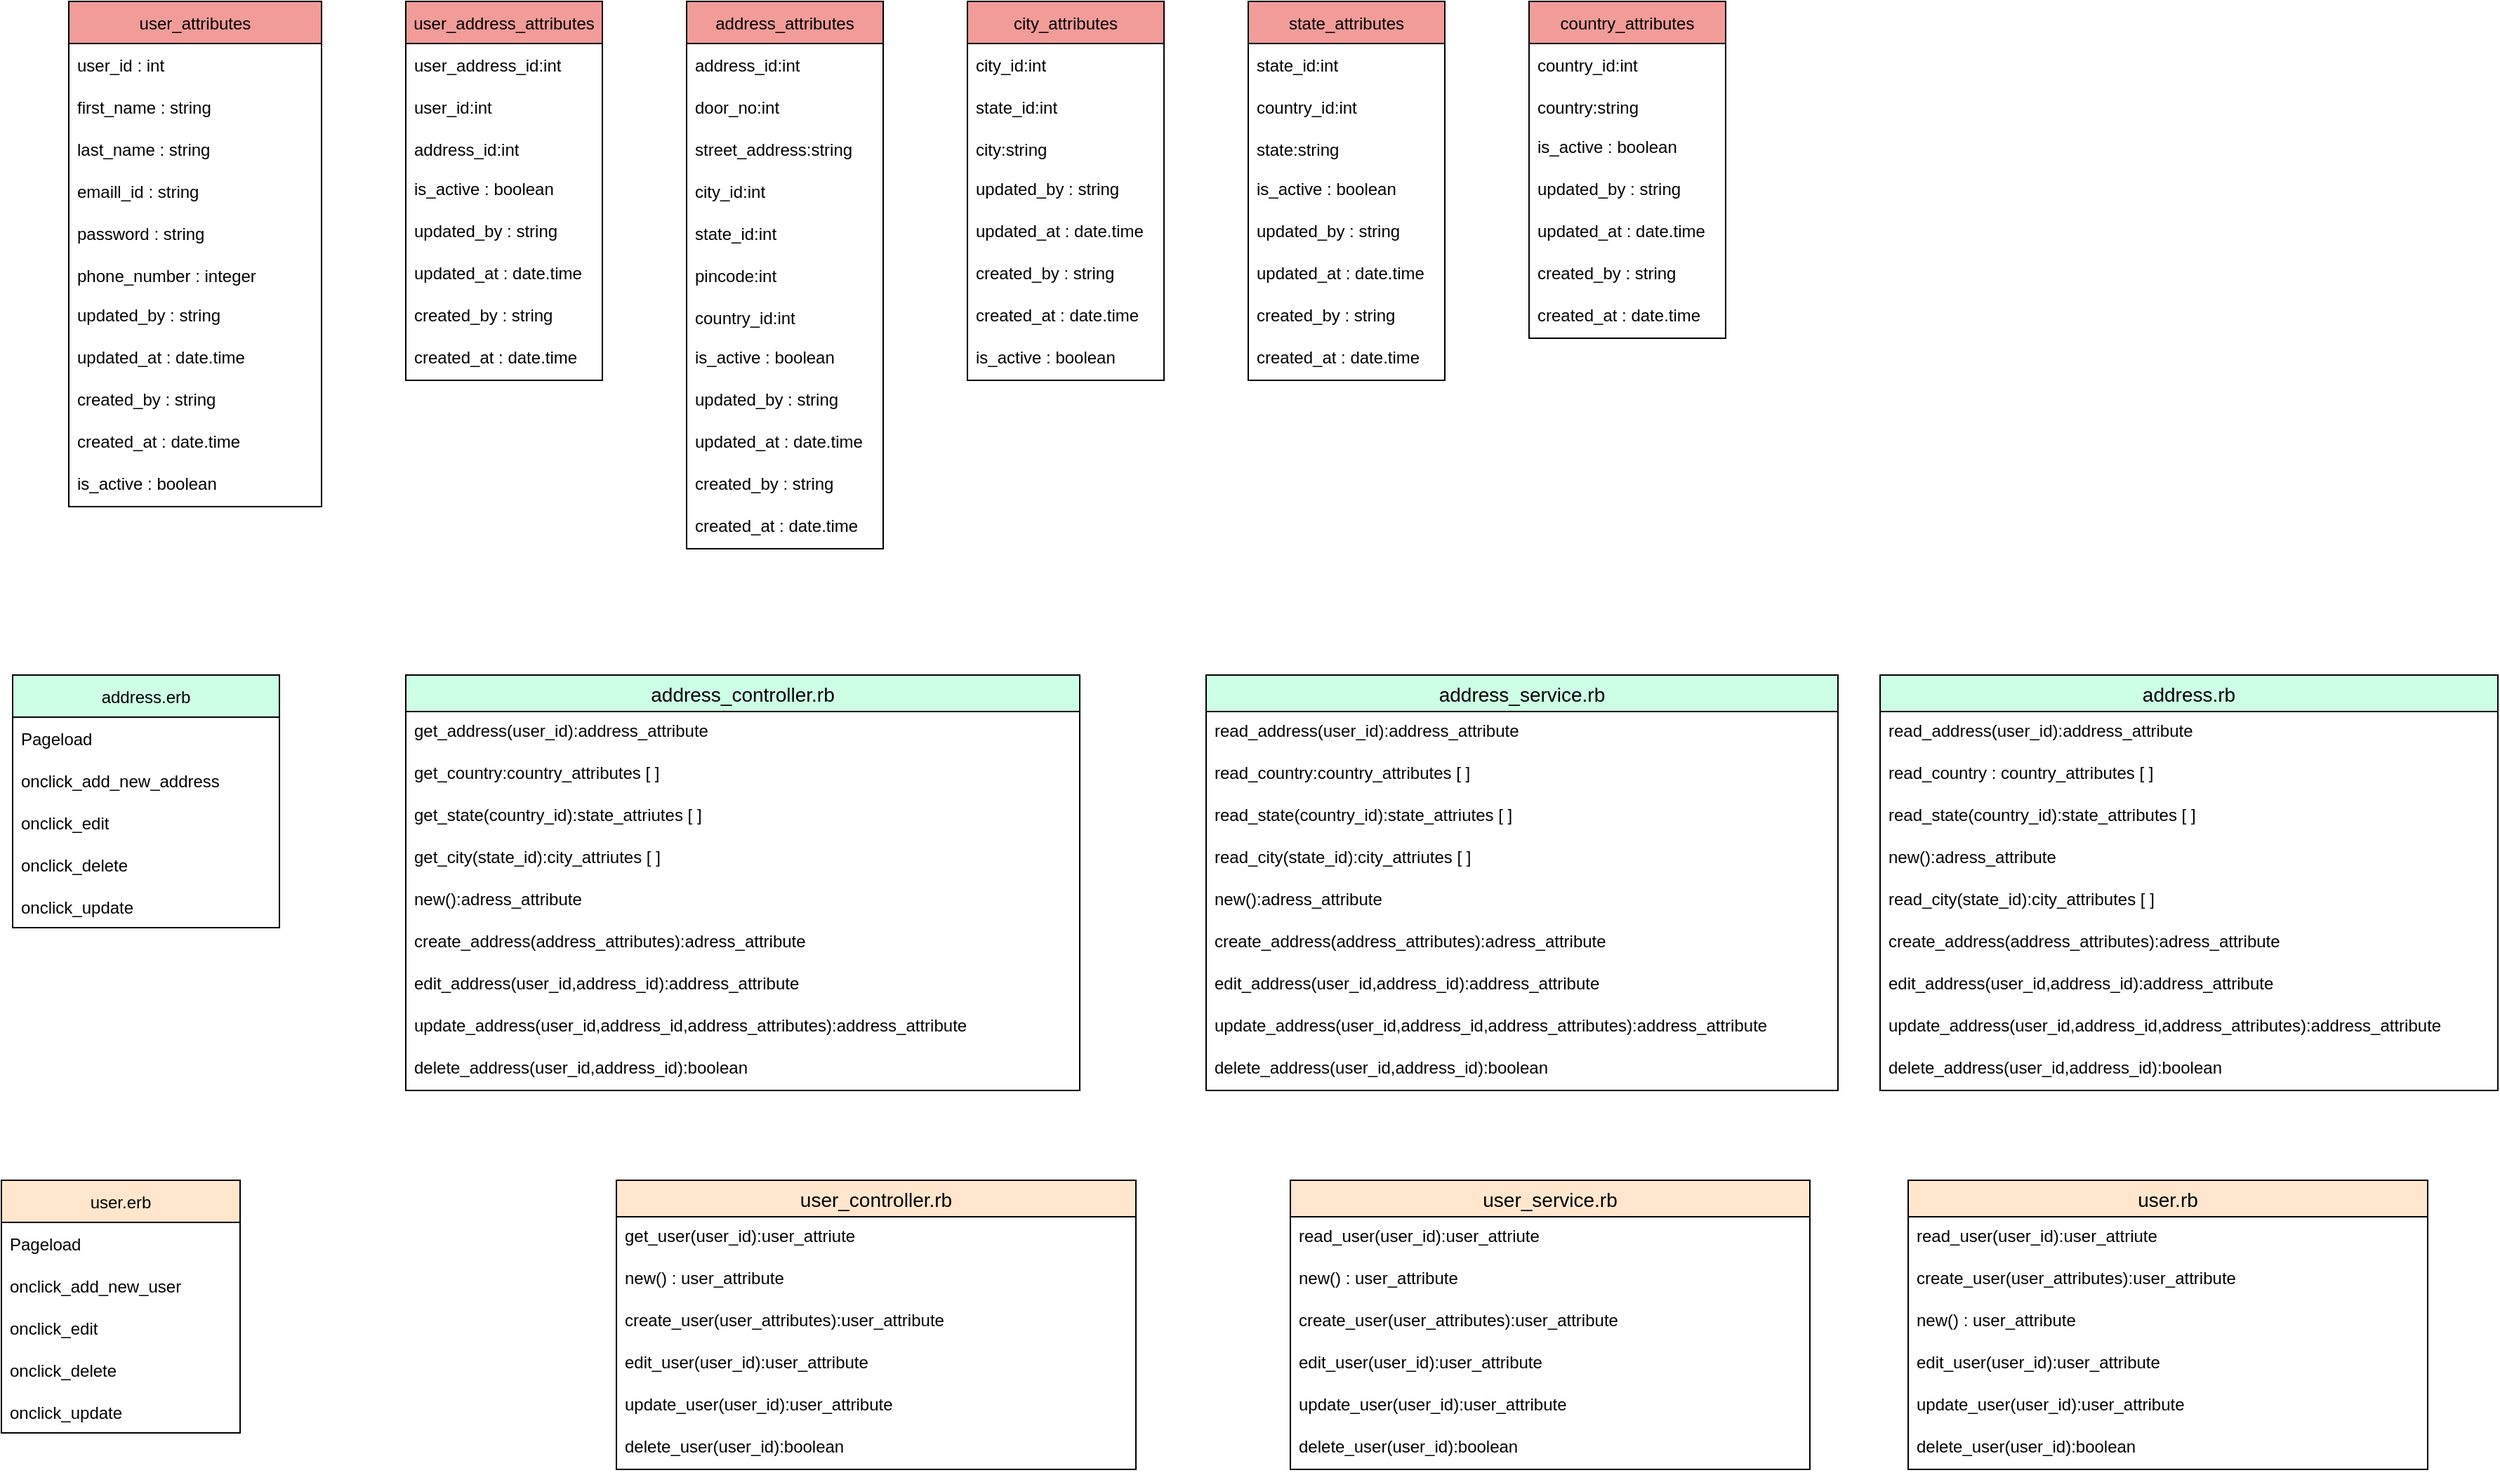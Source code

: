 <mxfile version="13.0.3" type="device" pages="4"><diagram id="myEb8LKHE-qPSfyaLdF9" name="User"><mxGraphModel dx="1268" dy="636" grid="1" gridSize="10" guides="1" tooltips="1" connect="1" arrows="1" fold="1" page="1" pageScale="1" pageWidth="827" pageHeight="1169" math="0" shadow="0"><root><mxCell id="0"/><mxCell id="1" parent="0"/><mxCell id="T7pec-uYbnPbeUuWbHLa-41" value="address.erb" style="swimlane;fontStyle=0;childLayout=stackLayout;horizontal=1;startSize=30;horizontalStack=0;resizeParent=1;resizeParentMax=0;resizeLast=0;collapsible=1;marginBottom=0;fillColor=#CCFFE6;" parent="1" vertex="1"><mxGeometry x="120" y="520" width="190" height="180" as="geometry"/></mxCell><mxCell id="T7pec-uYbnPbeUuWbHLa-42" value="Pageload" style="text;strokeColor=none;fillColor=none;align=left;verticalAlign=middle;spacingLeft=4;spacingRight=4;overflow=hidden;points=[[0,0.5],[1,0.5]];portConstraint=eastwest;rotatable=0;" parent="T7pec-uYbnPbeUuWbHLa-41" vertex="1"><mxGeometry y="30" width="190" height="30" as="geometry"/></mxCell><mxCell id="T7pec-uYbnPbeUuWbHLa-43" value="onclick_add_new_address" style="text;strokeColor=none;fillColor=none;align=left;verticalAlign=middle;spacingLeft=4;spacingRight=4;overflow=hidden;points=[[0,0.5],[1,0.5]];portConstraint=eastwest;rotatable=0;" parent="T7pec-uYbnPbeUuWbHLa-41" vertex="1"><mxGeometry y="60" width="190" height="30" as="geometry"/></mxCell><mxCell id="T7pec-uYbnPbeUuWbHLa-44" value="onclick_edit" style="text;strokeColor=none;fillColor=none;align=left;verticalAlign=middle;spacingLeft=4;spacingRight=4;overflow=hidden;points=[[0,0.5],[1,0.5]];portConstraint=eastwest;rotatable=0;" parent="T7pec-uYbnPbeUuWbHLa-41" vertex="1"><mxGeometry y="90" width="190" height="30" as="geometry"/></mxCell><mxCell id="T7pec-uYbnPbeUuWbHLa-45" value="onclick_delete" style="text;strokeColor=none;fillColor=none;align=left;verticalAlign=middle;spacingLeft=4;spacingRight=4;overflow=hidden;points=[[0,0.5],[1,0.5]];portConstraint=eastwest;rotatable=0;" parent="T7pec-uYbnPbeUuWbHLa-41" vertex="1"><mxGeometry y="120" width="190" height="30" as="geometry"/></mxCell><mxCell id="CDHRkJojilZ-XkNbN0oE-1" value="onclick_update" style="text;strokeColor=none;fillColor=none;align=left;verticalAlign=middle;spacingLeft=4;spacingRight=4;overflow=hidden;points=[[0,0.5],[1,0.5]];portConstraint=eastwest;rotatable=0;" parent="T7pec-uYbnPbeUuWbHLa-41" vertex="1"><mxGeometry y="150" width="190" height="30" as="geometry"/></mxCell><mxCell id="T7pec-uYbnPbeUuWbHLa-46" value="address_service.rb" style="swimlane;fontStyle=0;childLayout=stackLayout;horizontal=1;startSize=26;horizontalStack=0;resizeParent=1;resizeParentMax=0;resizeLast=0;collapsible=1;marginBottom=0;align=center;fontSize=14;fillColor=#CCFFE6;" parent="1" vertex="1"><mxGeometry x="970" y="520" width="450" height="296" as="geometry"/></mxCell><mxCell id="T7pec-uYbnPbeUuWbHLa-47" value="read_address(user_id):address_attribute" style="text;strokeColor=none;fillColor=none;spacingLeft=4;spacingRight=4;overflow=hidden;rotatable=0;points=[[0,0.5],[1,0.5]];portConstraint=eastwest;fontSize=12;" parent="T7pec-uYbnPbeUuWbHLa-46" vertex="1"><mxGeometry y="26" width="450" height="30" as="geometry"/></mxCell><mxCell id="T7pec-uYbnPbeUuWbHLa-48" value="read_country:country_attributes [ ]" style="text;strokeColor=none;fillColor=none;spacingLeft=4;spacingRight=4;overflow=hidden;rotatable=0;points=[[0,0.5],[1,0.5]];portConstraint=eastwest;fontSize=12;" parent="T7pec-uYbnPbeUuWbHLa-46" vertex="1"><mxGeometry y="56" width="450" height="30" as="geometry"/></mxCell><mxCell id="T7pec-uYbnPbeUuWbHLa-49" value="read_state(country_id):state_attriutes [ ]" style="text;strokeColor=none;fillColor=none;spacingLeft=4;spacingRight=4;overflow=hidden;rotatable=0;points=[[0,0.5],[1,0.5]];portConstraint=eastwest;fontSize=12;" parent="T7pec-uYbnPbeUuWbHLa-46" vertex="1"><mxGeometry y="86" width="450" height="30" as="geometry"/></mxCell><mxCell id="T7pec-uYbnPbeUuWbHLa-50" value="read_city(state_id):city_attriutes [ ]" style="text;strokeColor=none;fillColor=none;spacingLeft=4;spacingRight=4;overflow=hidden;rotatable=0;points=[[0,0.5],[1,0.5]];portConstraint=eastwest;fontSize=12;" parent="T7pec-uYbnPbeUuWbHLa-46" vertex="1"><mxGeometry y="116" width="450" height="30" as="geometry"/></mxCell><mxCell id="2CHrtdZ3iDX4bnbzuwrF-2" value="new():adress_attribute" style="text;strokeColor=none;fillColor=none;spacingLeft=4;spacingRight=4;overflow=hidden;rotatable=0;points=[[0,0.5],[1,0.5]];portConstraint=eastwest;fontSize=12;" parent="T7pec-uYbnPbeUuWbHLa-46" vertex="1"><mxGeometry y="146" width="450" height="30" as="geometry"/></mxCell><mxCell id="T7pec-uYbnPbeUuWbHLa-51" value="create_address(address_attributes):adress_attribute" style="text;strokeColor=none;fillColor=none;spacingLeft=4;spacingRight=4;overflow=hidden;rotatable=0;points=[[0,0.5],[1,0.5]];portConstraint=eastwest;fontSize=12;" parent="T7pec-uYbnPbeUuWbHLa-46" vertex="1"><mxGeometry y="176" width="450" height="30" as="geometry"/></mxCell><mxCell id="T7pec-uYbnPbeUuWbHLa-52" value="edit_address(user_id,address_id):address_attribute" style="text;strokeColor=none;fillColor=none;spacingLeft=4;spacingRight=4;overflow=hidden;rotatable=0;points=[[0,0.5],[1,0.5]];portConstraint=eastwest;fontSize=12;" parent="T7pec-uYbnPbeUuWbHLa-46" vertex="1"><mxGeometry y="206" width="450" height="30" as="geometry"/></mxCell><mxCell id="T7pec-uYbnPbeUuWbHLa-53" value="update_address(user_id,address_id,address_attributes):address_attribute" style="text;strokeColor=none;fillColor=none;spacingLeft=4;spacingRight=4;overflow=hidden;rotatable=0;points=[[0,0.5],[1,0.5]];portConstraint=eastwest;fontSize=12;" parent="T7pec-uYbnPbeUuWbHLa-46" vertex="1"><mxGeometry y="236" width="450" height="30" as="geometry"/></mxCell><mxCell id="T7pec-uYbnPbeUuWbHLa-54" value="delete_address(user_id,address_id):boolean" style="text;strokeColor=none;fillColor=none;spacingLeft=4;spacingRight=4;overflow=hidden;rotatable=0;points=[[0,0.5],[1,0.5]];portConstraint=eastwest;fontSize=12;" parent="T7pec-uYbnPbeUuWbHLa-46" vertex="1"><mxGeometry y="266" width="450" height="30" as="geometry"/></mxCell><mxCell id="T7pec-uYbnPbeUuWbHLa-55" value="address.rb" style="swimlane;fontStyle=0;childLayout=stackLayout;horizontal=1;startSize=26;horizontalStack=0;resizeParent=1;resizeParentMax=0;resizeLast=0;collapsible=1;marginBottom=0;align=center;fontSize=14;fillColor=#CCFFE6;" parent="1" vertex="1"><mxGeometry x="1450" y="520" width="440" height="296" as="geometry"/></mxCell><mxCell id="T7pec-uYbnPbeUuWbHLa-56" value="read_address(user_id):address_attribute" style="text;strokeColor=none;fillColor=none;spacingLeft=4;spacingRight=4;overflow=hidden;rotatable=0;points=[[0,0.5],[1,0.5]];portConstraint=eastwest;fontSize=12;" parent="T7pec-uYbnPbeUuWbHLa-55" vertex="1"><mxGeometry y="26" width="440" height="30" as="geometry"/></mxCell><mxCell id="T7pec-uYbnPbeUuWbHLa-57" value="read_country : country_attributes [ ]" style="text;strokeColor=none;fillColor=none;spacingLeft=4;spacingRight=4;overflow=hidden;rotatable=0;points=[[0,0.5],[1,0.5]];portConstraint=eastwest;fontSize=12;" parent="T7pec-uYbnPbeUuWbHLa-55" vertex="1"><mxGeometry y="56" width="440" height="30" as="geometry"/></mxCell><mxCell id="T7pec-uYbnPbeUuWbHLa-58" value="read_state(country_id):state_attributes [ ]" style="text;strokeColor=none;fillColor=none;spacingLeft=4;spacingRight=4;overflow=hidden;rotatable=0;points=[[0,0.5],[1,0.5]];portConstraint=eastwest;fontSize=12;" parent="T7pec-uYbnPbeUuWbHLa-55" vertex="1"><mxGeometry y="86" width="440" height="30" as="geometry"/></mxCell><mxCell id="2CHrtdZ3iDX4bnbzuwrF-3" value="new():adress_attribute" style="text;strokeColor=none;fillColor=none;spacingLeft=4;spacingRight=4;overflow=hidden;rotatable=0;points=[[0,0.5],[1,0.5]];portConstraint=eastwest;fontSize=12;" parent="T7pec-uYbnPbeUuWbHLa-55" vertex="1"><mxGeometry y="116" width="440" height="30" as="geometry"/></mxCell><mxCell id="T7pec-uYbnPbeUuWbHLa-59" value="read_city(state_id):city_attributes [ ]" style="text;strokeColor=none;fillColor=none;spacingLeft=4;spacingRight=4;overflow=hidden;rotatable=0;points=[[0,0.5],[1,0.5]];portConstraint=eastwest;fontSize=12;" parent="T7pec-uYbnPbeUuWbHLa-55" vertex="1"><mxGeometry y="146" width="440" height="30" as="geometry"/></mxCell><mxCell id="T7pec-uYbnPbeUuWbHLa-60" value="create_address(address_attributes):adress_attribute" style="text;strokeColor=none;fillColor=none;spacingLeft=4;spacingRight=4;overflow=hidden;rotatable=0;points=[[0,0.5],[1,0.5]];portConstraint=eastwest;fontSize=12;" parent="T7pec-uYbnPbeUuWbHLa-55" vertex="1"><mxGeometry y="176" width="440" height="30" as="geometry"/></mxCell><mxCell id="T7pec-uYbnPbeUuWbHLa-61" value="edit_address(user_id,address_id):address_attribute" style="text;strokeColor=none;fillColor=none;spacingLeft=4;spacingRight=4;overflow=hidden;rotatable=0;points=[[0,0.5],[1,0.5]];portConstraint=eastwest;fontSize=12;" parent="T7pec-uYbnPbeUuWbHLa-55" vertex="1"><mxGeometry y="206" width="440" height="30" as="geometry"/></mxCell><mxCell id="T7pec-uYbnPbeUuWbHLa-62" value="update_address(user_id,address_id,address_attributes):address_attribute" style="text;strokeColor=none;fillColor=none;spacingLeft=4;spacingRight=4;overflow=hidden;rotatable=0;points=[[0,0.5],[1,0.5]];portConstraint=eastwest;fontSize=12;" parent="T7pec-uYbnPbeUuWbHLa-55" vertex="1"><mxGeometry y="236" width="440" height="30" as="geometry"/></mxCell><mxCell id="T7pec-uYbnPbeUuWbHLa-63" value="delete_address(user_id,address_id):boolean" style="text;strokeColor=none;fillColor=none;spacingLeft=4;spacingRight=4;overflow=hidden;rotatable=0;points=[[0,0.5],[1,0.5]];portConstraint=eastwest;fontSize=12;" parent="T7pec-uYbnPbeUuWbHLa-55" vertex="1"><mxGeometry y="266" width="440" height="30" as="geometry"/></mxCell><mxCell id="T7pec-uYbnPbeUuWbHLa-2" value="user_attributes" style="swimlane;fontStyle=0;childLayout=stackLayout;horizontal=1;startSize=30;horizontalStack=0;resizeParent=1;resizeParentMax=0;resizeLast=0;collapsible=1;marginBottom=0;fillColor=#F19C99;" parent="1" vertex="1"><mxGeometry x="160" y="40" width="180" height="360" as="geometry"/></mxCell><mxCell id="T7pec-uYbnPbeUuWbHLa-3" value="user_id : int" style="text;strokeColor=none;fillColor=none;align=left;verticalAlign=middle;spacingLeft=4;spacingRight=4;overflow=hidden;points=[[0,0.5],[1,0.5]];portConstraint=eastwest;rotatable=0;" parent="T7pec-uYbnPbeUuWbHLa-2" vertex="1"><mxGeometry y="30" width="180" height="30" as="geometry"/></mxCell><mxCell id="T7pec-uYbnPbeUuWbHLa-4" value="first_name : string" style="text;strokeColor=none;fillColor=none;align=left;verticalAlign=middle;spacingLeft=4;spacingRight=4;overflow=hidden;points=[[0,0.5],[1,0.5]];portConstraint=eastwest;rotatable=0;" parent="T7pec-uYbnPbeUuWbHLa-2" vertex="1"><mxGeometry y="60" width="180" height="30" as="geometry"/></mxCell><mxCell id="T7pec-uYbnPbeUuWbHLa-5" value="last_name : string" style="text;strokeColor=none;fillColor=none;align=left;verticalAlign=middle;spacingLeft=4;spacingRight=4;overflow=hidden;points=[[0,0.5],[1,0.5]];portConstraint=eastwest;rotatable=0;" parent="T7pec-uYbnPbeUuWbHLa-2" vertex="1"><mxGeometry y="90" width="180" height="30" as="geometry"/></mxCell><mxCell id="T7pec-uYbnPbeUuWbHLa-6" value="emaill_id : string" style="text;strokeColor=none;fillColor=none;align=left;verticalAlign=middle;spacingLeft=4;spacingRight=4;overflow=hidden;points=[[0,0.5],[1,0.5]];portConstraint=eastwest;rotatable=0;" parent="T7pec-uYbnPbeUuWbHLa-2" vertex="1"><mxGeometry y="120" width="180" height="30" as="geometry"/></mxCell><mxCell id="T7pec-uYbnPbeUuWbHLa-7" value="password : string" style="text;strokeColor=none;fillColor=none;align=left;verticalAlign=middle;spacingLeft=4;spacingRight=4;overflow=hidden;points=[[0,0.5],[1,0.5]];portConstraint=eastwest;rotatable=0;" parent="T7pec-uYbnPbeUuWbHLa-2" vertex="1"><mxGeometry y="150" width="180" height="30" as="geometry"/></mxCell><mxCell id="T7pec-uYbnPbeUuWbHLa-8" value="phone_number : integer" style="text;strokeColor=none;fillColor=none;align=left;verticalAlign=middle;spacingLeft=4;spacingRight=4;overflow=hidden;points=[[0,0.5],[1,0.5]];portConstraint=eastwest;rotatable=0;" parent="T7pec-uYbnPbeUuWbHLa-2" vertex="1"><mxGeometry y="180" width="180" height="30" as="geometry"/></mxCell><mxCell id="Q3mqtiX7L-jW0iPS0wSg-5" value="updated_by : string" style="text;strokeColor=none;fillColor=none;spacingLeft=4;spacingRight=4;overflow=hidden;rotatable=0;points=[[0,0.5],[1,0.5]];portConstraint=eastwest;fontSize=12;" parent="T7pec-uYbnPbeUuWbHLa-2" vertex="1"><mxGeometry y="210" width="180" height="30" as="geometry"/></mxCell><mxCell id="Q3mqtiX7L-jW0iPS0wSg-4" value="updated_at : date.time" style="text;strokeColor=none;fillColor=none;spacingLeft=4;spacingRight=4;overflow=hidden;rotatable=0;points=[[0,0.5],[1,0.5]];portConstraint=eastwest;fontSize=12;" parent="T7pec-uYbnPbeUuWbHLa-2" vertex="1"><mxGeometry y="240" width="180" height="30" as="geometry"/></mxCell><mxCell id="Q3mqtiX7L-jW0iPS0wSg-3" value="created_by : string" style="text;strokeColor=none;fillColor=none;spacingLeft=4;spacingRight=4;overflow=hidden;rotatable=0;points=[[0,0.5],[1,0.5]];portConstraint=eastwest;fontSize=12;" parent="T7pec-uYbnPbeUuWbHLa-2" vertex="1"><mxGeometry y="270" width="180" height="30" as="geometry"/></mxCell><mxCell id="Q3mqtiX7L-jW0iPS0wSg-2" value="created_at : date.time" style="text;strokeColor=none;fillColor=none;spacingLeft=4;spacingRight=4;overflow=hidden;rotatable=0;points=[[0,0.5],[1,0.5]];portConstraint=eastwest;fontSize=12;" parent="T7pec-uYbnPbeUuWbHLa-2" vertex="1"><mxGeometry y="300" width="180" height="30" as="geometry"/></mxCell><mxCell id="Q3mqtiX7L-jW0iPS0wSg-1" value="is_active : boolean" style="text;strokeColor=none;fillColor=none;spacingLeft=4;spacingRight=4;overflow=hidden;rotatable=0;points=[[0,0.5],[1,0.5]];portConstraint=eastwest;fontSize=12;" parent="T7pec-uYbnPbeUuWbHLa-2" vertex="1"><mxGeometry y="330" width="180" height="30" as="geometry"/></mxCell><mxCell id="T7pec-uYbnPbeUuWbHLa-9" value="user_address_attributes" style="swimlane;fontStyle=0;childLayout=stackLayout;horizontal=1;startSize=30;horizontalStack=0;resizeParent=1;resizeParentMax=0;resizeLast=0;collapsible=1;marginBottom=0;fillColor=#F19C99;" parent="1" vertex="1"><mxGeometry x="400" y="40" width="140" height="270" as="geometry"/></mxCell><mxCell id="T7pec-uYbnPbeUuWbHLa-10" value="user_address_id:int" style="text;strokeColor=none;fillColor=none;align=left;verticalAlign=middle;spacingLeft=4;spacingRight=4;overflow=hidden;points=[[0,0.5],[1,0.5]];portConstraint=eastwest;rotatable=0;" parent="T7pec-uYbnPbeUuWbHLa-9" vertex="1"><mxGeometry y="30" width="140" height="30" as="geometry"/></mxCell><mxCell id="T7pec-uYbnPbeUuWbHLa-11" value="user_id:int" style="text;strokeColor=none;fillColor=none;align=left;verticalAlign=middle;spacingLeft=4;spacingRight=4;overflow=hidden;points=[[0,0.5],[1,0.5]];portConstraint=eastwest;rotatable=0;" parent="T7pec-uYbnPbeUuWbHLa-9" vertex="1"><mxGeometry y="60" width="140" height="30" as="geometry"/></mxCell><mxCell id="T7pec-uYbnPbeUuWbHLa-12" value="address_id:int" style="text;strokeColor=none;fillColor=none;align=left;verticalAlign=middle;spacingLeft=4;spacingRight=4;overflow=hidden;points=[[0,0.5],[1,0.5]];portConstraint=eastwest;rotatable=0;" parent="T7pec-uYbnPbeUuWbHLa-9" vertex="1"><mxGeometry y="90" width="140" height="30" as="geometry"/></mxCell><mxCell id="Q3mqtiX7L-jW0iPS0wSg-6" value="is_active : boolean" style="text;strokeColor=none;fillColor=none;spacingLeft=4;spacingRight=4;overflow=hidden;rotatable=0;points=[[0,0.5],[1,0.5]];portConstraint=eastwest;fontSize=12;" parent="T7pec-uYbnPbeUuWbHLa-9" vertex="1"><mxGeometry y="120" width="140" height="30" as="geometry"/></mxCell><mxCell id="Q3mqtiX7L-jW0iPS0wSg-10" value="updated_by : string" style="text;strokeColor=none;fillColor=none;spacingLeft=4;spacingRight=4;overflow=hidden;rotatable=0;points=[[0,0.5],[1,0.5]];portConstraint=eastwest;fontSize=12;" parent="T7pec-uYbnPbeUuWbHLa-9" vertex="1"><mxGeometry y="150" width="140" height="30" as="geometry"/></mxCell><mxCell id="Q3mqtiX7L-jW0iPS0wSg-9" value="updated_at : date.time" style="text;strokeColor=none;fillColor=none;spacingLeft=4;spacingRight=4;overflow=hidden;rotatable=0;points=[[0,0.5],[1,0.5]];portConstraint=eastwest;fontSize=12;" parent="T7pec-uYbnPbeUuWbHLa-9" vertex="1"><mxGeometry y="180" width="140" height="30" as="geometry"/></mxCell><mxCell id="Q3mqtiX7L-jW0iPS0wSg-8" value="created_by : string" style="text;strokeColor=none;fillColor=none;spacingLeft=4;spacingRight=4;overflow=hidden;rotatable=0;points=[[0,0.5],[1,0.5]];portConstraint=eastwest;fontSize=12;" parent="T7pec-uYbnPbeUuWbHLa-9" vertex="1"><mxGeometry y="210" width="140" height="30" as="geometry"/></mxCell><mxCell id="Q3mqtiX7L-jW0iPS0wSg-7" value="created_at : date.time" style="text;strokeColor=none;fillColor=none;spacingLeft=4;spacingRight=4;overflow=hidden;rotatable=0;points=[[0,0.5],[1,0.5]];portConstraint=eastwest;fontSize=12;" parent="T7pec-uYbnPbeUuWbHLa-9" vertex="1"><mxGeometry y="240" width="140" height="30" as="geometry"/></mxCell><mxCell id="T7pec-uYbnPbeUuWbHLa-13" value="address_attributes" style="swimlane;fontStyle=0;childLayout=stackLayout;horizontal=1;startSize=30;horizontalStack=0;resizeParent=1;resizeParentMax=0;resizeLast=0;collapsible=1;marginBottom=0;fillColor=#F19C99;" parent="1" vertex="1"><mxGeometry x="600" y="40" width="140" height="390" as="geometry"/></mxCell><mxCell id="T7pec-uYbnPbeUuWbHLa-14" value="address_id:int" style="text;strokeColor=none;fillColor=none;align=left;verticalAlign=middle;spacingLeft=4;spacingRight=4;overflow=hidden;points=[[0,0.5],[1,0.5]];portConstraint=eastwest;rotatable=0;" parent="T7pec-uYbnPbeUuWbHLa-13" vertex="1"><mxGeometry y="30" width="140" height="30" as="geometry"/></mxCell><mxCell id="T7pec-uYbnPbeUuWbHLa-15" value="door_no:int" style="text;strokeColor=none;fillColor=none;align=left;verticalAlign=middle;spacingLeft=4;spacingRight=4;overflow=hidden;points=[[0,0.5],[1,0.5]];portConstraint=eastwest;rotatable=0;" parent="T7pec-uYbnPbeUuWbHLa-13" vertex="1"><mxGeometry y="60" width="140" height="30" as="geometry"/></mxCell><mxCell id="T7pec-uYbnPbeUuWbHLa-16" value="street_address:string" style="text;strokeColor=none;fillColor=none;align=left;verticalAlign=middle;spacingLeft=4;spacingRight=4;overflow=hidden;points=[[0,0.5],[1,0.5]];portConstraint=eastwest;rotatable=0;" parent="T7pec-uYbnPbeUuWbHLa-13" vertex="1"><mxGeometry y="90" width="140" height="30" as="geometry"/></mxCell><mxCell id="T7pec-uYbnPbeUuWbHLa-17" value="city_id:int" style="text;strokeColor=none;fillColor=none;align=left;verticalAlign=middle;spacingLeft=4;spacingRight=4;overflow=hidden;points=[[0,0.5],[1,0.5]];portConstraint=eastwest;rotatable=0;" parent="T7pec-uYbnPbeUuWbHLa-13" vertex="1"><mxGeometry y="120" width="140" height="30" as="geometry"/></mxCell><mxCell id="T7pec-uYbnPbeUuWbHLa-18" value="state_id:int" style="text;strokeColor=none;fillColor=none;align=left;verticalAlign=middle;spacingLeft=4;spacingRight=4;overflow=hidden;points=[[0,0.5],[1,0.5]];portConstraint=eastwest;rotatable=0;" parent="T7pec-uYbnPbeUuWbHLa-13" vertex="1"><mxGeometry y="150" width="140" height="30" as="geometry"/></mxCell><mxCell id="T7pec-uYbnPbeUuWbHLa-20" value="pincode:int" style="text;strokeColor=none;fillColor=none;align=left;verticalAlign=middle;spacingLeft=4;spacingRight=4;overflow=hidden;points=[[0,0.5],[1,0.5]];portConstraint=eastwest;rotatable=0;" parent="T7pec-uYbnPbeUuWbHLa-13" vertex="1"><mxGeometry y="180" width="140" height="30" as="geometry"/></mxCell><mxCell id="T7pec-uYbnPbeUuWbHLa-19" value="country_id:int" style="text;strokeColor=none;fillColor=none;align=left;verticalAlign=middle;spacingLeft=4;spacingRight=4;overflow=hidden;points=[[0,0.5],[1,0.5]];portConstraint=eastwest;rotatable=0;" parent="T7pec-uYbnPbeUuWbHLa-13" vertex="1"><mxGeometry y="210" width="140" height="30" as="geometry"/></mxCell><mxCell id="Q3mqtiX7L-jW0iPS0wSg-11" value="is_active : boolean" style="text;strokeColor=none;fillColor=none;spacingLeft=4;spacingRight=4;overflow=hidden;rotatable=0;points=[[0,0.5],[1,0.5]];portConstraint=eastwest;fontSize=12;" parent="T7pec-uYbnPbeUuWbHLa-13" vertex="1"><mxGeometry y="240" width="140" height="30" as="geometry"/></mxCell><mxCell id="Q3mqtiX7L-jW0iPS0wSg-15" value="updated_by : string" style="text;strokeColor=none;fillColor=none;spacingLeft=4;spacingRight=4;overflow=hidden;rotatable=0;points=[[0,0.5],[1,0.5]];portConstraint=eastwest;fontSize=12;" parent="T7pec-uYbnPbeUuWbHLa-13" vertex="1"><mxGeometry y="270" width="140" height="30" as="geometry"/></mxCell><mxCell id="Q3mqtiX7L-jW0iPS0wSg-14" value="updated_at : date.time" style="text;strokeColor=none;fillColor=none;spacingLeft=4;spacingRight=4;overflow=hidden;rotatable=0;points=[[0,0.5],[1,0.5]];portConstraint=eastwest;fontSize=12;" parent="T7pec-uYbnPbeUuWbHLa-13" vertex="1"><mxGeometry y="300" width="140" height="30" as="geometry"/></mxCell><mxCell id="Q3mqtiX7L-jW0iPS0wSg-13" value="created_by : string" style="text;strokeColor=none;fillColor=none;spacingLeft=4;spacingRight=4;overflow=hidden;rotatable=0;points=[[0,0.5],[1,0.5]];portConstraint=eastwest;fontSize=12;" parent="T7pec-uYbnPbeUuWbHLa-13" vertex="1"><mxGeometry y="330" width="140" height="30" as="geometry"/></mxCell><mxCell id="Q3mqtiX7L-jW0iPS0wSg-12" value="created_at : date.time" style="text;strokeColor=none;fillColor=none;spacingLeft=4;spacingRight=4;overflow=hidden;rotatable=0;points=[[0,0.5],[1,0.5]];portConstraint=eastwest;fontSize=12;" parent="T7pec-uYbnPbeUuWbHLa-13" vertex="1"><mxGeometry y="360" width="140" height="30" as="geometry"/></mxCell><mxCell id="T7pec-uYbnPbeUuWbHLa-21" value="city_attributes" style="swimlane;fontStyle=0;childLayout=stackLayout;horizontal=1;startSize=30;horizontalStack=0;resizeParent=1;resizeParentMax=0;resizeLast=0;collapsible=1;marginBottom=0;fillColor=#F19C99;" parent="1" vertex="1"><mxGeometry x="800" y="40" width="140" height="270" as="geometry"/></mxCell><mxCell id="T7pec-uYbnPbeUuWbHLa-22" value="city_id:int" style="text;strokeColor=none;fillColor=none;align=left;verticalAlign=middle;spacingLeft=4;spacingRight=4;overflow=hidden;points=[[0,0.5],[1,0.5]];portConstraint=eastwest;rotatable=0;" parent="T7pec-uYbnPbeUuWbHLa-21" vertex="1"><mxGeometry y="30" width="140" height="30" as="geometry"/></mxCell><mxCell id="T7pec-uYbnPbeUuWbHLa-23" value="state_id:int" style="text;strokeColor=none;fillColor=none;align=left;verticalAlign=middle;spacingLeft=4;spacingRight=4;overflow=hidden;points=[[0,0.5],[1,0.5]];portConstraint=eastwest;rotatable=0;" parent="T7pec-uYbnPbeUuWbHLa-21" vertex="1"><mxGeometry y="60" width="140" height="30" as="geometry"/></mxCell><mxCell id="T7pec-uYbnPbeUuWbHLa-24" value="city:string" style="text;strokeColor=none;fillColor=none;align=left;verticalAlign=middle;spacingLeft=4;spacingRight=4;overflow=hidden;points=[[0,0.5],[1,0.5]];portConstraint=eastwest;rotatable=0;" parent="T7pec-uYbnPbeUuWbHLa-21" vertex="1"><mxGeometry y="90" width="140" height="30" as="geometry"/></mxCell><mxCell id="Q3mqtiX7L-jW0iPS0wSg-20" value="updated_by : string" style="text;strokeColor=none;fillColor=none;spacingLeft=4;spacingRight=4;overflow=hidden;rotatable=0;points=[[0,0.5],[1,0.5]];portConstraint=eastwest;fontSize=12;" parent="T7pec-uYbnPbeUuWbHLa-21" vertex="1"><mxGeometry y="120" width="140" height="30" as="geometry"/></mxCell><mxCell id="Q3mqtiX7L-jW0iPS0wSg-19" value="updated_at : date.time" style="text;strokeColor=none;fillColor=none;spacingLeft=4;spacingRight=4;overflow=hidden;rotatable=0;points=[[0,0.5],[1,0.5]];portConstraint=eastwest;fontSize=12;" parent="T7pec-uYbnPbeUuWbHLa-21" vertex="1"><mxGeometry y="150" width="140" height="30" as="geometry"/></mxCell><mxCell id="Q3mqtiX7L-jW0iPS0wSg-18" value="created_by : string" style="text;strokeColor=none;fillColor=none;spacingLeft=4;spacingRight=4;overflow=hidden;rotatable=0;points=[[0,0.5],[1,0.5]];portConstraint=eastwest;fontSize=12;" parent="T7pec-uYbnPbeUuWbHLa-21" vertex="1"><mxGeometry y="180" width="140" height="30" as="geometry"/></mxCell><mxCell id="Q3mqtiX7L-jW0iPS0wSg-17" value="created_at : date.time" style="text;strokeColor=none;fillColor=none;spacingLeft=4;spacingRight=4;overflow=hidden;rotatable=0;points=[[0,0.5],[1,0.5]];portConstraint=eastwest;fontSize=12;" parent="T7pec-uYbnPbeUuWbHLa-21" vertex="1"><mxGeometry y="210" width="140" height="30" as="geometry"/></mxCell><mxCell id="Q3mqtiX7L-jW0iPS0wSg-16" value="is_active : boolean" style="text;strokeColor=none;fillColor=none;spacingLeft=4;spacingRight=4;overflow=hidden;rotatable=0;points=[[0,0.5],[1,0.5]];portConstraint=eastwest;fontSize=12;" parent="T7pec-uYbnPbeUuWbHLa-21" vertex="1"><mxGeometry y="240" width="140" height="30" as="geometry"/></mxCell><mxCell id="T7pec-uYbnPbeUuWbHLa-25" value="state_attributes" style="swimlane;fontStyle=0;childLayout=stackLayout;horizontal=1;startSize=30;horizontalStack=0;resizeParent=1;resizeParentMax=0;resizeLast=0;collapsible=1;marginBottom=0;fillColor=#F19C99;" parent="1" vertex="1"><mxGeometry x="1000" y="40" width="140" height="270" as="geometry"/></mxCell><mxCell id="T7pec-uYbnPbeUuWbHLa-26" value="state_id:int" style="text;strokeColor=none;fillColor=none;align=left;verticalAlign=middle;spacingLeft=4;spacingRight=4;overflow=hidden;points=[[0,0.5],[1,0.5]];portConstraint=eastwest;rotatable=0;" parent="T7pec-uYbnPbeUuWbHLa-25" vertex="1"><mxGeometry y="30" width="140" height="30" as="geometry"/></mxCell><mxCell id="T7pec-uYbnPbeUuWbHLa-27" value="country_id:int" style="text;strokeColor=none;fillColor=none;align=left;verticalAlign=middle;spacingLeft=4;spacingRight=4;overflow=hidden;points=[[0,0.5],[1,0.5]];portConstraint=eastwest;rotatable=0;" parent="T7pec-uYbnPbeUuWbHLa-25" vertex="1"><mxGeometry y="60" width="140" height="30" as="geometry"/></mxCell><mxCell id="T7pec-uYbnPbeUuWbHLa-28" value="state:string" style="text;strokeColor=none;fillColor=none;align=left;verticalAlign=middle;spacingLeft=4;spacingRight=4;overflow=hidden;points=[[0,0.5],[1,0.5]];portConstraint=eastwest;rotatable=0;" parent="T7pec-uYbnPbeUuWbHLa-25" vertex="1"><mxGeometry y="90" width="140" height="30" as="geometry"/></mxCell><mxCell id="Q3mqtiX7L-jW0iPS0wSg-21" value="is_active : boolean" style="text;strokeColor=none;fillColor=none;spacingLeft=4;spacingRight=4;overflow=hidden;rotatable=0;points=[[0,0.5],[1,0.5]];portConstraint=eastwest;fontSize=12;" parent="T7pec-uYbnPbeUuWbHLa-25" vertex="1"><mxGeometry y="120" width="140" height="30" as="geometry"/></mxCell><mxCell id="Q3mqtiX7L-jW0iPS0wSg-25" value="updated_by : string" style="text;strokeColor=none;fillColor=none;spacingLeft=4;spacingRight=4;overflow=hidden;rotatable=0;points=[[0,0.5],[1,0.5]];portConstraint=eastwest;fontSize=12;" parent="T7pec-uYbnPbeUuWbHLa-25" vertex="1"><mxGeometry y="150" width="140" height="30" as="geometry"/></mxCell><mxCell id="Q3mqtiX7L-jW0iPS0wSg-24" value="updated_at : date.time" style="text;strokeColor=none;fillColor=none;spacingLeft=4;spacingRight=4;overflow=hidden;rotatable=0;points=[[0,0.5],[1,0.5]];portConstraint=eastwest;fontSize=12;" parent="T7pec-uYbnPbeUuWbHLa-25" vertex="1"><mxGeometry y="180" width="140" height="30" as="geometry"/></mxCell><mxCell id="Q3mqtiX7L-jW0iPS0wSg-23" value="created_by : string" style="text;strokeColor=none;fillColor=none;spacingLeft=4;spacingRight=4;overflow=hidden;rotatable=0;points=[[0,0.5],[1,0.5]];portConstraint=eastwest;fontSize=12;" parent="T7pec-uYbnPbeUuWbHLa-25" vertex="1"><mxGeometry y="210" width="140" height="30" as="geometry"/></mxCell><mxCell id="Q3mqtiX7L-jW0iPS0wSg-22" value="created_at : date.time" style="text;strokeColor=none;fillColor=none;spacingLeft=4;spacingRight=4;overflow=hidden;rotatable=0;points=[[0,0.5],[1,0.5]];portConstraint=eastwest;fontSize=12;" parent="T7pec-uYbnPbeUuWbHLa-25" vertex="1"><mxGeometry y="240" width="140" height="30" as="geometry"/></mxCell><mxCell id="T7pec-uYbnPbeUuWbHLa-29" value="country_attributes" style="swimlane;fontStyle=0;childLayout=stackLayout;horizontal=1;startSize=30;horizontalStack=0;resizeParent=1;resizeParentMax=0;resizeLast=0;collapsible=1;marginBottom=0;fillColor=#F19C99;" parent="1" vertex="1"><mxGeometry x="1200" y="40" width="140" height="240" as="geometry"/></mxCell><mxCell id="T7pec-uYbnPbeUuWbHLa-30" value="country_id:int" style="text;strokeColor=none;fillColor=none;align=left;verticalAlign=middle;spacingLeft=4;spacingRight=4;overflow=hidden;points=[[0,0.5],[1,0.5]];portConstraint=eastwest;rotatable=0;" parent="T7pec-uYbnPbeUuWbHLa-29" vertex="1"><mxGeometry y="30" width="140" height="30" as="geometry"/></mxCell><mxCell id="T7pec-uYbnPbeUuWbHLa-31" value="country:string" style="text;strokeColor=none;fillColor=none;align=left;verticalAlign=middle;spacingLeft=4;spacingRight=4;overflow=hidden;points=[[0,0.5],[1,0.5]];portConstraint=eastwest;rotatable=0;" parent="T7pec-uYbnPbeUuWbHLa-29" vertex="1"><mxGeometry y="60" width="140" height="30" as="geometry"/></mxCell><mxCell id="Q3mqtiX7L-jW0iPS0wSg-26" value="is_active : boolean" style="text;strokeColor=none;fillColor=none;spacingLeft=4;spacingRight=4;overflow=hidden;rotatable=0;points=[[0,0.5],[1,0.5]];portConstraint=eastwest;fontSize=12;" parent="T7pec-uYbnPbeUuWbHLa-29" vertex="1"><mxGeometry y="90" width="140" height="30" as="geometry"/></mxCell><mxCell id="Q3mqtiX7L-jW0iPS0wSg-30" value="updated_by : string" style="text;strokeColor=none;fillColor=none;spacingLeft=4;spacingRight=4;overflow=hidden;rotatable=0;points=[[0,0.5],[1,0.5]];portConstraint=eastwest;fontSize=12;" parent="T7pec-uYbnPbeUuWbHLa-29" vertex="1"><mxGeometry y="120" width="140" height="30" as="geometry"/></mxCell><mxCell id="Q3mqtiX7L-jW0iPS0wSg-29" value="updated_at : date.time" style="text;strokeColor=none;fillColor=none;spacingLeft=4;spacingRight=4;overflow=hidden;rotatable=0;points=[[0,0.5],[1,0.5]];portConstraint=eastwest;fontSize=12;" parent="T7pec-uYbnPbeUuWbHLa-29" vertex="1"><mxGeometry y="150" width="140" height="30" as="geometry"/></mxCell><mxCell id="Q3mqtiX7L-jW0iPS0wSg-28" value="created_by : string" style="text;strokeColor=none;fillColor=none;spacingLeft=4;spacingRight=4;overflow=hidden;rotatable=0;points=[[0,0.5],[1,0.5]];portConstraint=eastwest;fontSize=12;" parent="T7pec-uYbnPbeUuWbHLa-29" vertex="1"><mxGeometry y="180" width="140" height="30" as="geometry"/></mxCell><mxCell id="Q3mqtiX7L-jW0iPS0wSg-27" value="created_at : date.time" style="text;strokeColor=none;fillColor=none;spacingLeft=4;spacingRight=4;overflow=hidden;rotatable=0;points=[[0,0.5],[1,0.5]];portConstraint=eastwest;fontSize=12;" parent="T7pec-uYbnPbeUuWbHLa-29" vertex="1"><mxGeometry y="210" width="140" height="30" as="geometry"/></mxCell><mxCell id="T7pec-uYbnPbeUuWbHLa-64" value="user_controller.rb" style="swimlane;fontStyle=0;childLayout=stackLayout;horizontal=1;startSize=26;horizontalStack=0;resizeParent=1;resizeParentMax=0;resizeLast=0;collapsible=1;marginBottom=0;align=center;fontSize=14;fillColor=#FFE6CC;" parent="1" vertex="1"><mxGeometry x="550" y="880" width="370" height="206" as="geometry"/></mxCell><mxCell id="T7pec-uYbnPbeUuWbHLa-65" value="get_user(user_id):user_attriute" style="text;strokeColor=none;fillColor=none;spacingLeft=4;spacingRight=4;overflow=hidden;rotatable=0;points=[[0,0.5],[1,0.5]];portConstraint=eastwest;fontSize=12;" parent="T7pec-uYbnPbeUuWbHLa-64" vertex="1"><mxGeometry y="26" width="370" height="30" as="geometry"/></mxCell><mxCell id="2CHrtdZ3iDX4bnbzuwrF-4" value="new() : user_attribute" style="text;strokeColor=none;fillColor=none;spacingLeft=4;spacingRight=4;overflow=hidden;rotatable=0;points=[[0,0.5],[1,0.5]];portConstraint=eastwest;fontSize=12;" parent="T7pec-uYbnPbeUuWbHLa-64" vertex="1"><mxGeometry y="56" width="370" height="30" as="geometry"/></mxCell><mxCell id="T7pec-uYbnPbeUuWbHLa-66" value="create_user(user_attributes):user_attribute" style="text;strokeColor=none;fillColor=none;spacingLeft=4;spacingRight=4;overflow=hidden;rotatable=0;points=[[0,0.5],[1,0.5]];portConstraint=eastwest;fontSize=12;" parent="T7pec-uYbnPbeUuWbHLa-64" vertex="1"><mxGeometry y="86" width="370" height="30" as="geometry"/></mxCell><mxCell id="T7pec-uYbnPbeUuWbHLa-67" value="edit_user(user_id):user_attribute" style="text;strokeColor=none;fillColor=none;spacingLeft=4;spacingRight=4;overflow=hidden;rotatable=0;points=[[0,0.5],[1,0.5]];portConstraint=eastwest;fontSize=12;" parent="T7pec-uYbnPbeUuWbHLa-64" vertex="1"><mxGeometry y="116" width="370" height="30" as="geometry"/></mxCell><mxCell id="T7pec-uYbnPbeUuWbHLa-68" value="update_user(user_id):user_attribute" style="text;strokeColor=none;fillColor=none;spacingLeft=4;spacingRight=4;overflow=hidden;rotatable=0;points=[[0,0.5],[1,0.5]];portConstraint=eastwest;fontSize=12;" parent="T7pec-uYbnPbeUuWbHLa-64" vertex="1"><mxGeometry y="146" width="370" height="30" as="geometry"/></mxCell><mxCell id="T7pec-uYbnPbeUuWbHLa-69" value="delete_user(user_id):boolean" style="text;strokeColor=none;fillColor=none;spacingLeft=4;spacingRight=4;overflow=hidden;rotatable=0;points=[[0,0.5],[1,0.5]];portConstraint=eastwest;fontSize=12;" parent="T7pec-uYbnPbeUuWbHLa-64" vertex="1"><mxGeometry y="176" width="370" height="30" as="geometry"/></mxCell><mxCell id="T7pec-uYbnPbeUuWbHLa-70" value="user.rb" style="swimlane;fontStyle=0;childLayout=stackLayout;horizontal=1;startSize=26;horizontalStack=0;resizeParent=1;resizeParentMax=0;resizeLast=0;collapsible=1;marginBottom=0;align=center;fontSize=14;fillColor=#FFE6CC;" parent="1" vertex="1"><mxGeometry x="1470" y="880" width="370" height="206" as="geometry"/></mxCell><mxCell id="T7pec-uYbnPbeUuWbHLa-71" value="read_user(user_id):user_attriute" style="text;strokeColor=none;fillColor=none;spacingLeft=4;spacingRight=4;overflow=hidden;rotatable=0;points=[[0,0.5],[1,0.5]];portConstraint=eastwest;fontSize=12;" parent="T7pec-uYbnPbeUuWbHLa-70" vertex="1"><mxGeometry y="26" width="370" height="30" as="geometry"/></mxCell><mxCell id="T7pec-uYbnPbeUuWbHLa-72" value="create_user(user_attributes):user_attribute" style="text;strokeColor=none;fillColor=none;spacingLeft=4;spacingRight=4;overflow=hidden;rotatable=0;points=[[0,0.5],[1,0.5]];portConstraint=eastwest;fontSize=12;" parent="T7pec-uYbnPbeUuWbHLa-70" vertex="1"><mxGeometry y="56" width="370" height="30" as="geometry"/></mxCell><mxCell id="2CHrtdZ3iDX4bnbzuwrF-6" value="new() : user_attribute" style="text;strokeColor=none;fillColor=none;spacingLeft=4;spacingRight=4;overflow=hidden;rotatable=0;points=[[0,0.5],[1,0.5]];portConstraint=eastwest;fontSize=12;" parent="T7pec-uYbnPbeUuWbHLa-70" vertex="1"><mxGeometry y="86" width="370" height="30" as="geometry"/></mxCell><mxCell id="T7pec-uYbnPbeUuWbHLa-73" value="edit_user(user_id):user_attribute" style="text;strokeColor=none;fillColor=none;spacingLeft=4;spacingRight=4;overflow=hidden;rotatable=0;points=[[0,0.5],[1,0.5]];portConstraint=eastwest;fontSize=12;" parent="T7pec-uYbnPbeUuWbHLa-70" vertex="1"><mxGeometry y="116" width="370" height="30" as="geometry"/></mxCell><mxCell id="T7pec-uYbnPbeUuWbHLa-74" value="update_user(user_id):user_attribute" style="text;strokeColor=none;fillColor=none;spacingLeft=4;spacingRight=4;overflow=hidden;rotatable=0;points=[[0,0.5],[1,0.5]];portConstraint=eastwest;fontSize=12;" parent="T7pec-uYbnPbeUuWbHLa-70" vertex="1"><mxGeometry y="146" width="370" height="30" as="geometry"/></mxCell><mxCell id="T7pec-uYbnPbeUuWbHLa-75" value="delete_user(user_id):boolean" style="text;strokeColor=none;fillColor=none;spacingLeft=4;spacingRight=4;overflow=hidden;rotatable=0;points=[[0,0.5],[1,0.5]];portConstraint=eastwest;fontSize=12;" parent="T7pec-uYbnPbeUuWbHLa-70" vertex="1"><mxGeometry y="176" width="370" height="30" as="geometry"/></mxCell><mxCell id="T7pec-uYbnPbeUuWbHLa-76" value="user_service.rb" style="swimlane;fontStyle=0;childLayout=stackLayout;horizontal=1;startSize=26;horizontalStack=0;resizeParent=1;resizeParentMax=0;resizeLast=0;collapsible=1;marginBottom=0;align=center;fontSize=14;fillColor=#FFE6CC;" parent="1" vertex="1"><mxGeometry x="1030" y="880" width="370" height="206" as="geometry"/></mxCell><mxCell id="T7pec-uYbnPbeUuWbHLa-77" value="read_user(user_id):user_attriute" style="text;strokeColor=none;fillColor=none;spacingLeft=4;spacingRight=4;overflow=hidden;rotatable=0;points=[[0,0.5],[1,0.5]];portConstraint=eastwest;fontSize=12;" parent="T7pec-uYbnPbeUuWbHLa-76" vertex="1"><mxGeometry y="26" width="370" height="30" as="geometry"/></mxCell><mxCell id="2CHrtdZ3iDX4bnbzuwrF-5" value="new() : user_attribute" style="text;strokeColor=none;fillColor=none;spacingLeft=4;spacingRight=4;overflow=hidden;rotatable=0;points=[[0,0.5],[1,0.5]];portConstraint=eastwest;fontSize=12;" parent="T7pec-uYbnPbeUuWbHLa-76" vertex="1"><mxGeometry y="56" width="370" height="30" as="geometry"/></mxCell><mxCell id="T7pec-uYbnPbeUuWbHLa-78" value="create_user(user_attributes):user_attribute" style="text;strokeColor=none;fillColor=none;spacingLeft=4;spacingRight=4;overflow=hidden;rotatable=0;points=[[0,0.5],[1,0.5]];portConstraint=eastwest;fontSize=12;" parent="T7pec-uYbnPbeUuWbHLa-76" vertex="1"><mxGeometry y="86" width="370" height="30" as="geometry"/></mxCell><mxCell id="T7pec-uYbnPbeUuWbHLa-79" value="edit_user(user_id):user_attribute" style="text;strokeColor=none;fillColor=none;spacingLeft=4;spacingRight=4;overflow=hidden;rotatable=0;points=[[0,0.5],[1,0.5]];portConstraint=eastwest;fontSize=12;" parent="T7pec-uYbnPbeUuWbHLa-76" vertex="1"><mxGeometry y="116" width="370" height="30" as="geometry"/></mxCell><mxCell id="T7pec-uYbnPbeUuWbHLa-80" value="update_user(user_id):user_attribute" style="text;strokeColor=none;fillColor=none;spacingLeft=4;spacingRight=4;overflow=hidden;rotatable=0;points=[[0,0.5],[1,0.5]];portConstraint=eastwest;fontSize=12;" parent="T7pec-uYbnPbeUuWbHLa-76" vertex="1"><mxGeometry y="146" width="370" height="30" as="geometry"/></mxCell><mxCell id="T7pec-uYbnPbeUuWbHLa-81" value="delete_user(user_id):boolean" style="text;strokeColor=none;fillColor=none;spacingLeft=4;spacingRight=4;overflow=hidden;rotatable=0;points=[[0,0.5],[1,0.5]];portConstraint=eastwest;fontSize=12;" parent="T7pec-uYbnPbeUuWbHLa-76" vertex="1"><mxGeometry y="176" width="370" height="30" as="geometry"/></mxCell><mxCell id="T7pec-uYbnPbeUuWbHLa-82" value="user.erb" style="swimlane;fontStyle=0;childLayout=stackLayout;horizontal=1;startSize=30;horizontalStack=0;resizeParent=1;resizeParentMax=0;resizeLast=0;collapsible=1;marginBottom=0;fillColor=#FFE6CC;" parent="1" vertex="1"><mxGeometry x="112" y="880" width="170" height="180" as="geometry"/></mxCell><mxCell id="T7pec-uYbnPbeUuWbHLa-83" value="Pageload" style="text;strokeColor=none;fillColor=none;align=left;verticalAlign=middle;spacingLeft=4;spacingRight=4;overflow=hidden;points=[[0,0.5],[1,0.5]];portConstraint=eastwest;rotatable=0;" parent="T7pec-uYbnPbeUuWbHLa-82" vertex="1"><mxGeometry y="30" width="170" height="30" as="geometry"/></mxCell><mxCell id="T7pec-uYbnPbeUuWbHLa-84" value="onclick_add_new_user" style="text;strokeColor=none;fillColor=none;align=left;verticalAlign=middle;spacingLeft=4;spacingRight=4;overflow=hidden;points=[[0,0.5],[1,0.5]];portConstraint=eastwest;rotatable=0;" parent="T7pec-uYbnPbeUuWbHLa-82" vertex="1"><mxGeometry y="60" width="170" height="30" as="geometry"/></mxCell><mxCell id="T7pec-uYbnPbeUuWbHLa-85" value="onclick_edit" style="text;strokeColor=none;fillColor=none;align=left;verticalAlign=middle;spacingLeft=4;spacingRight=4;overflow=hidden;points=[[0,0.5],[1,0.5]];portConstraint=eastwest;rotatable=0;" parent="T7pec-uYbnPbeUuWbHLa-82" vertex="1"><mxGeometry y="90" width="170" height="30" as="geometry"/></mxCell><mxCell id="T7pec-uYbnPbeUuWbHLa-86" value="onclick_delete" style="text;strokeColor=none;fillColor=none;align=left;verticalAlign=middle;spacingLeft=4;spacingRight=4;overflow=hidden;points=[[0,0.5],[1,0.5]];portConstraint=eastwest;rotatable=0;" parent="T7pec-uYbnPbeUuWbHLa-82" vertex="1"><mxGeometry y="120" width="170" height="30" as="geometry"/></mxCell><mxCell id="CDHRkJojilZ-XkNbN0oE-2" value="onclick_update" style="text;strokeColor=none;fillColor=none;align=left;verticalAlign=middle;spacingLeft=4;spacingRight=4;overflow=hidden;points=[[0,0.5],[1,0.5]];portConstraint=eastwest;rotatable=0;" parent="T7pec-uYbnPbeUuWbHLa-82" vertex="1"><mxGeometry y="150" width="170" height="30" as="geometry"/></mxCell><mxCell id="T7pec-uYbnPbeUuWbHLa-32" value="address_controller.rb" style="swimlane;fontStyle=0;childLayout=stackLayout;horizontal=1;startSize=26;horizontalStack=0;resizeParent=1;resizeParentMax=0;resizeLast=0;collapsible=1;marginBottom=0;align=center;fontSize=14;fillColor=#CCFFE6;" parent="1" vertex="1"><mxGeometry x="400" y="520" width="480" height="296" as="geometry"/></mxCell><mxCell id="T7pec-uYbnPbeUuWbHLa-33" value="get_address(user_id):address_attribute" style="text;strokeColor=none;fillColor=none;spacingLeft=4;spacingRight=4;overflow=hidden;rotatable=0;points=[[0,0.5],[1,0.5]];portConstraint=eastwest;fontSize=12;" parent="T7pec-uYbnPbeUuWbHLa-32" vertex="1"><mxGeometry y="26" width="480" height="30" as="geometry"/></mxCell><mxCell id="T7pec-uYbnPbeUuWbHLa-34" value="get_country:country_attributes [ ]" style="text;strokeColor=none;fillColor=none;spacingLeft=4;spacingRight=4;overflow=hidden;rotatable=0;points=[[0,0.5],[1,0.5]];portConstraint=eastwest;fontSize=12;" parent="T7pec-uYbnPbeUuWbHLa-32" vertex="1"><mxGeometry y="56" width="480" height="30" as="geometry"/></mxCell><mxCell id="T7pec-uYbnPbeUuWbHLa-35" value="get_state(country_id):state_attriutes [ ]" style="text;strokeColor=none;fillColor=none;spacingLeft=4;spacingRight=4;overflow=hidden;rotatable=0;points=[[0,0.5],[1,0.5]];portConstraint=eastwest;fontSize=12;" parent="T7pec-uYbnPbeUuWbHLa-32" vertex="1"><mxGeometry y="86" width="480" height="30" as="geometry"/></mxCell><mxCell id="T7pec-uYbnPbeUuWbHLa-36" value="get_city(state_id):city_attriutes [ ]" style="text;strokeColor=none;fillColor=none;spacingLeft=4;spacingRight=4;overflow=hidden;rotatable=0;points=[[0,0.5],[1,0.5]];portConstraint=eastwest;fontSize=12;" parent="T7pec-uYbnPbeUuWbHLa-32" vertex="1"><mxGeometry y="116" width="480" height="30" as="geometry"/></mxCell><mxCell id="2CHrtdZ3iDX4bnbzuwrF-1" value="new():adress_attribute" style="text;strokeColor=none;fillColor=none;spacingLeft=4;spacingRight=4;overflow=hidden;rotatable=0;points=[[0,0.5],[1,0.5]];portConstraint=eastwest;fontSize=12;" parent="T7pec-uYbnPbeUuWbHLa-32" vertex="1"><mxGeometry y="146" width="480" height="30" as="geometry"/></mxCell><mxCell id="T7pec-uYbnPbeUuWbHLa-37" value="create_address(address_attributes):adress_attribute" style="text;strokeColor=none;fillColor=none;spacingLeft=4;spacingRight=4;overflow=hidden;rotatable=0;points=[[0,0.5],[1,0.5]];portConstraint=eastwest;fontSize=12;" parent="T7pec-uYbnPbeUuWbHLa-32" vertex="1"><mxGeometry y="176" width="480" height="30" as="geometry"/></mxCell><mxCell id="T7pec-uYbnPbeUuWbHLa-38" value="edit_address(user_id,address_id):address_attribute" style="text;strokeColor=none;fillColor=none;spacingLeft=4;spacingRight=4;overflow=hidden;rotatable=0;points=[[0,0.5],[1,0.5]];portConstraint=eastwest;fontSize=12;" parent="T7pec-uYbnPbeUuWbHLa-32" vertex="1"><mxGeometry y="206" width="480" height="30" as="geometry"/></mxCell><mxCell id="T7pec-uYbnPbeUuWbHLa-39" value="update_address(user_id,address_id,address_attributes):address_attribute" style="text;strokeColor=none;fillColor=none;spacingLeft=4;spacingRight=4;overflow=hidden;rotatable=0;points=[[0,0.5],[1,0.5]];portConstraint=eastwest;fontSize=12;" parent="T7pec-uYbnPbeUuWbHLa-32" vertex="1"><mxGeometry y="236" width="480" height="30" as="geometry"/></mxCell><mxCell id="T7pec-uYbnPbeUuWbHLa-40" value="delete_address(user_id,address_id):boolean" style="text;strokeColor=none;fillColor=none;spacingLeft=4;spacingRight=4;overflow=hidden;rotatable=0;points=[[0,0.5],[1,0.5]];portConstraint=eastwest;fontSize=12;" parent="T7pec-uYbnPbeUuWbHLa-32" vertex="1"><mxGeometry y="266" width="480" height="30" as="geometry"/></mxCell></root></mxGraphModel></diagram><diagram id="8KQY2vNTt28rAkUw6mxz" name="Products"><mxGraphModel dx="1268" dy="636" grid="1" gridSize="10" guides="1" tooltips="1" connect="1" arrows="1" fold="1" page="1" pageScale="1" pageWidth="827" pageHeight="1169" math="0" shadow="0"><root><mxCell id="KHjlNSvesGmaNs-CUj-E-0"/><mxCell id="KHjlNSvesGmaNs-CUj-E-1" parent="KHjlNSvesGmaNs-CUj-E-0"/><mxCell id="hhFe86BpfAO5vDe9C7-u-9" value="products.erb" style="swimlane;fontStyle=0;childLayout=stackLayout;horizontal=1;startSize=30;horizontalStack=0;resizeParent=1;resizeParentMax=0;resizeLast=0;collapsible=1;marginBottom=0;fillColor=#FFF4C3;" parent="KHjlNSvesGmaNs-CUj-E-1" vertex="1"><mxGeometry x="40" y="120" width="190" height="180" as="geometry"/></mxCell><mxCell id="hhFe86BpfAO5vDe9C7-u-10" value="Pageload" style="text;strokeColor=none;fillColor=none;align=left;verticalAlign=middle;spacingLeft=4;spacingRight=4;overflow=hidden;points=[[0,0.5],[1,0.5]];portConstraint=eastwest;rotatable=0;" parent="hhFe86BpfAO5vDe9C7-u-9" vertex="1"><mxGeometry y="30" width="190" height="30" as="geometry"/></mxCell><mxCell id="hhFe86BpfAO5vDe9C7-u-11" value="onclick_add" style="text;strokeColor=none;fillColor=none;align=left;verticalAlign=middle;spacingLeft=4;spacingRight=4;overflow=hidden;points=[[0,0.5],[1,0.5]];portConstraint=eastwest;rotatable=0;" parent="hhFe86BpfAO5vDe9C7-u-9" vertex="1"><mxGeometry y="60" width="190" height="30" as="geometry"/></mxCell><mxCell id="hhFe86BpfAO5vDe9C7-u-12" value="onclick_edit" style="text;strokeColor=none;fillColor=none;align=left;verticalAlign=middle;spacingLeft=4;spacingRight=4;overflow=hidden;points=[[0,0.5],[1,0.5]];portConstraint=eastwest;rotatable=0;" parent="hhFe86BpfAO5vDe9C7-u-9" vertex="1"><mxGeometry y="90" width="190" height="30" as="geometry"/></mxCell><mxCell id="hhFe86BpfAO5vDe9C7-u-13" value="onclick_delete" style="text;strokeColor=none;fillColor=none;align=left;verticalAlign=middle;spacingLeft=4;spacingRight=4;overflow=hidden;points=[[0,0.5],[1,0.5]];portConstraint=eastwest;rotatable=0;" parent="hhFe86BpfAO5vDe9C7-u-9" vertex="1"><mxGeometry y="120" width="190" height="30" as="geometry"/></mxCell><mxCell id="IbVtEOBGM9XjnxBo84f0-0" value="onclick_update" style="text;strokeColor=none;fillColor=none;align=left;verticalAlign=middle;spacingLeft=4;spacingRight=4;overflow=hidden;points=[[0,0.5],[1,0.5]];portConstraint=eastwest;rotatable=0;" parent="hhFe86BpfAO5vDe9C7-u-9" vertex="1"><mxGeometry y="150" width="190" height="30" as="geometry"/></mxCell><mxCell id="hhFe86BpfAO5vDe9C7-u-14" value="products_service.rb" style="swimlane;fontStyle=0;childLayout=stackLayout;horizontal=1;startSize=26;horizontalStack=0;resizeParent=1;resizeParentMax=0;resizeLast=0;collapsible=1;marginBottom=0;align=center;fontSize=14;fillColor=#FFF4C3;" parent="KHjlNSvesGmaNs-CUj-E-1" vertex="1"><mxGeometry x="890" y="120" width="450" height="236" as="geometry"/></mxCell><mxCell id="hhFe86BpfAO5vDe9C7-u-15" value="load_product : product_attributes[ ] " style="text;strokeColor=none;fillColor=none;spacingLeft=4;spacingRight=4;overflow=hidden;rotatable=0;points=[[0,0.5],[1,0.5]];portConstraint=eastwest;fontSize=12;" parent="hhFe86BpfAO5vDe9C7-u-14" vertex="1"><mxGeometry y="26" width="450" height="30" as="geometry"/></mxCell><mxCell id="hhFe86BpfAO5vDe9C7-u-18" value="load_products_by_id(product_id) : product_attribute" style="text;strokeColor=none;fillColor=none;spacingLeft=4;spacingRight=4;overflow=hidden;rotatable=0;points=[[0,0.5],[1,0.5]];portConstraint=eastwest;fontSize=12;" parent="hhFe86BpfAO5vDe9C7-u-14" vertex="1"><mxGeometry y="56" width="450" height="30" as="geometry"/></mxCell><mxCell id="ndg9-z9A2FnXMeA6GTry-1" value="new(): product_attribute" style="text;strokeColor=none;fillColor=none;spacingLeft=4;spacingRight=4;overflow=hidden;rotatable=0;points=[[0,0.5],[1,0.5]];portConstraint=eastwest;fontSize=12;" parent="hhFe86BpfAO5vDe9C7-u-14" vertex="1"><mxGeometry y="86" width="450" height="30" as="geometry"/></mxCell><mxCell id="hhFe86BpfAO5vDe9C7-u-19" value="create_products(product_attribute) : product _attribute" style="text;strokeColor=none;fillColor=none;spacingLeft=4;spacingRight=4;overflow=hidden;rotatable=0;points=[[0,0.5],[1,0.5]];portConstraint=eastwest;fontSize=12;" parent="hhFe86BpfAO5vDe9C7-u-14" vertex="1"><mxGeometry y="116" width="450" height="30" as="geometry"/></mxCell><mxCell id="hhFe86BpfAO5vDe9C7-u-20" value="edit_product(product_id) : product_attribute" style="text;strokeColor=none;fillColor=none;spacingLeft=4;spacingRight=4;overflow=hidden;rotatable=0;points=[[0,0.5],[1,0.5]];portConstraint=eastwest;fontSize=12;" parent="hhFe86BpfAO5vDe9C7-u-14" vertex="1"><mxGeometry y="146" width="450" height="30" as="geometry"/></mxCell><mxCell id="hhFe86BpfAO5vDe9C7-u-21" value="update_product(product_id,product_attributes) : product_attribute" style="text;strokeColor=none;fillColor=none;spacingLeft=4;spacingRight=4;overflow=hidden;rotatable=0;points=[[0,0.5],[1,0.5]];portConstraint=eastwest;fontSize=12;" parent="hhFe86BpfAO5vDe9C7-u-14" vertex="1"><mxGeometry y="176" width="450" height="30" as="geometry"/></mxCell><mxCell id="hhFe86BpfAO5vDe9C7-u-22" value="delete_product(products_id):boolean" style="text;strokeColor=none;fillColor=none;spacingLeft=4;spacingRight=4;overflow=hidden;rotatable=0;points=[[0,0.5],[1,0.5]];portConstraint=eastwest;fontSize=12;" parent="hhFe86BpfAO5vDe9C7-u-14" vertex="1"><mxGeometry y="206" width="450" height="30" as="geometry"/></mxCell><mxCell id="mLBBFiE24Oy5AaBgwgZ7-0" value="products_attributes" style="swimlane;fontStyle=0;childLayout=stackLayout;horizontal=1;startSize=26;horizontalStack=0;resizeParent=1;resizeParentMax=0;resizeLast=0;collapsible=1;marginBottom=0;align=center;fontSize=14;fillColor=#FFCCFF;" parent="KHjlNSvesGmaNs-CUj-E-1" vertex="1"><mxGeometry x="1957" y="121" width="160" height="446" as="geometry"/></mxCell><mxCell id="mLBBFiE24Oy5AaBgwgZ7-124" value="id : int" style="text;strokeColor=none;fillColor=none;spacingLeft=4;spacingRight=4;overflow=hidden;rotatable=0;points=[[0,0.5],[1,0.5]];portConstraint=eastwest;fontSize=12;" parent="mLBBFiE24Oy5AaBgwgZ7-0" vertex="1"><mxGeometry y="26" width="160" height="30" as="geometry"/></mxCell><mxCell id="mLBBFiE24Oy5AaBgwgZ7-1" value="product_name: string" style="text;strokeColor=none;fillColor=none;spacingLeft=4;spacingRight=4;overflow=hidden;rotatable=0;points=[[0,0.5],[1,0.5]];portConstraint=eastwest;fontSize=12;" parent="mLBBFiE24Oy5AaBgwgZ7-0" vertex="1"><mxGeometry y="56" width="160" height="30" as="geometry"/></mxCell><mxCell id="mLBBFiE24Oy5AaBgwgZ7-2" value="product_code: string" style="text;strokeColor=none;fillColor=none;spacingLeft=4;spacingRight=4;overflow=hidden;rotatable=0;points=[[0,0.5],[1,0.5]];portConstraint=eastwest;fontSize=12;" parent="mLBBFiE24Oy5AaBgwgZ7-0" vertex="1"><mxGeometry y="86" width="160" height="30" as="geometry"/></mxCell><mxCell id="mLBBFiE24Oy5AaBgwgZ7-3" value="category_id: int" style="text;strokeColor=none;fillColor=none;spacingLeft=4;spacingRight=4;overflow=hidden;rotatable=0;points=[[0,0.5],[1,0.5]];portConstraint=eastwest;fontSize=12;" parent="mLBBFiE24Oy5AaBgwgZ7-0" vertex="1"><mxGeometry y="116" width="160" height="30" as="geometry"/></mxCell><mxCell id="mLBBFiE24Oy5AaBgwgZ7-4" value="product_stock_id: int" style="text;strokeColor=none;fillColor=none;spacingLeft=4;spacingRight=4;overflow=hidden;rotatable=0;points=[[0,0.5],[1,0.5]];portConstraint=eastwest;fontSize=12;" parent="mLBBFiE24Oy5AaBgwgZ7-0" vertex="1"><mxGeometry y="146" width="160" height="30" as="geometry"/></mxCell><mxCell id="mLBBFiE24Oy5AaBgwgZ7-5" value="product_image: string" style="text;strokeColor=none;fillColor=none;spacingLeft=4;spacingRight=4;overflow=hidden;rotatable=0;points=[[0,0.5],[1,0.5]];portConstraint=eastwest;fontSize=12;" parent="mLBBFiE24Oy5AaBgwgZ7-0" vertex="1"><mxGeometry y="176" width="160" height="30" as="geometry"/></mxCell><mxCell id="mLBBFiE24Oy5AaBgwgZ7-6" value="price: int" style="text;strokeColor=none;fillColor=none;spacingLeft=4;spacingRight=4;overflow=hidden;rotatable=0;points=[[0,0.5],[1,0.5]];portConstraint=eastwest;fontSize=12;" parent="mLBBFiE24Oy5AaBgwgZ7-0" vertex="1"><mxGeometry y="206" width="160" height="30" as="geometry"/></mxCell><mxCell id="mLBBFiE24Oy5AaBgwgZ7-7" value="discount_id : int" style="text;strokeColor=none;fillColor=none;spacingLeft=4;spacingRight=4;overflow=hidden;rotatable=0;points=[[0,0.5],[1,0.5]];portConstraint=eastwest;fontSize=12;" parent="mLBBFiE24Oy5AaBgwgZ7-0" vertex="1"><mxGeometry y="236" width="160" height="30" as="geometry"/></mxCell><mxCell id="mLBBFiE24Oy5AaBgwgZ7-8" value="quantity : int" style="text;strokeColor=none;fillColor=none;spacingLeft=4;spacingRight=4;overflow=hidden;rotatable=0;points=[[0,0.5],[1,0.5]];portConstraint=eastwest;fontSize=12;" parent="mLBBFiE24Oy5AaBgwgZ7-0" vertex="1"><mxGeometry y="266" width="160" height="30" as="geometry"/></mxCell><mxCell id="mLBBFiE24Oy5AaBgwgZ7-105" value="is_active : boolean" style="text;strokeColor=none;fillColor=none;spacingLeft=4;spacingRight=4;overflow=hidden;rotatable=0;points=[[0,0.5],[1,0.5]];portConstraint=eastwest;fontSize=12;" parent="mLBBFiE24Oy5AaBgwgZ7-0" vertex="1"><mxGeometry y="296" width="160" height="30" as="geometry"/></mxCell><mxCell id="mLBBFiE24Oy5AaBgwgZ7-106" value="created_at : date.time" style="text;strokeColor=none;fillColor=none;spacingLeft=4;spacingRight=4;overflow=hidden;rotatable=0;points=[[0,0.5],[1,0.5]];portConstraint=eastwest;fontSize=12;" parent="mLBBFiE24Oy5AaBgwgZ7-0" vertex="1"><mxGeometry y="326" width="160" height="30" as="geometry"/></mxCell><mxCell id="mLBBFiE24Oy5AaBgwgZ7-107" value="created_by : string" style="text;strokeColor=none;fillColor=none;spacingLeft=4;spacingRight=4;overflow=hidden;rotatable=0;points=[[0,0.5],[1,0.5]];portConstraint=eastwest;fontSize=12;" parent="mLBBFiE24Oy5AaBgwgZ7-0" vertex="1"><mxGeometry y="356" width="160" height="30" as="geometry"/></mxCell><mxCell id="mLBBFiE24Oy5AaBgwgZ7-108" value="updated_at : date.time" style="text;strokeColor=none;fillColor=none;spacingLeft=4;spacingRight=4;overflow=hidden;rotatable=0;points=[[0,0.5],[1,0.5]];portConstraint=eastwest;fontSize=12;" parent="mLBBFiE24Oy5AaBgwgZ7-0" vertex="1"><mxGeometry y="386" width="160" height="30" as="geometry"/></mxCell><mxCell id="mLBBFiE24Oy5AaBgwgZ7-109" value="updated_by : string" style="text;strokeColor=none;fillColor=none;spacingLeft=4;spacingRight=4;overflow=hidden;rotatable=0;points=[[0,0.5],[1,0.5]];portConstraint=eastwest;fontSize=12;" parent="mLBBFiE24Oy5AaBgwgZ7-0" vertex="1"><mxGeometry y="416" width="160" height="30" as="geometry"/></mxCell><mxCell id="hhFe86BpfAO5vDe9C7-u-0" value="products_controller.rb" style="swimlane;fontStyle=0;childLayout=stackLayout;horizontal=1;startSize=26;horizontalStack=0;resizeParent=1;resizeParentMax=0;resizeLast=0;collapsible=1;marginBottom=0;align=center;fontSize=14;fillColor=#FFF4C3;" parent="KHjlNSvesGmaNs-CUj-E-1" vertex="1"><mxGeometry x="320" y="114" width="480" height="236" as="geometry"/></mxCell><mxCell id="hhFe86BpfAO5vDe9C7-u-1" value="get_products : product_attributes[ ]" style="text;strokeColor=none;fillColor=none;spacingLeft=4;spacingRight=4;overflow=hidden;rotatable=0;points=[[0,0.5],[1,0.5]];portConstraint=eastwest;fontSize=12;" parent="hhFe86BpfAO5vDe9C7-u-0" vertex="1"><mxGeometry y="26" width="480" height="30" as="geometry"/></mxCell><mxCell id="hhFe86BpfAO5vDe9C7-u-4" value="get_product_by_id : product_attribute" style="text;strokeColor=none;fillColor=none;spacingLeft=4;spacingRight=4;overflow=hidden;rotatable=0;points=[[0,0.5],[1,0.5]];portConstraint=eastwest;fontSize=12;" parent="hhFe86BpfAO5vDe9C7-u-0" vertex="1"><mxGeometry y="56" width="480" height="30" as="geometry"/></mxCell><mxCell id="ndg9-z9A2FnXMeA6GTry-0" value="new(): product_attribute" style="text;strokeColor=none;fillColor=none;spacingLeft=4;spacingRight=4;overflow=hidden;rotatable=0;points=[[0,0.5],[1,0.5]];portConstraint=eastwest;fontSize=12;" parent="hhFe86BpfAO5vDe9C7-u-0" vertex="1"><mxGeometry y="86" width="480" height="30" as="geometry"/></mxCell><mxCell id="hhFe86BpfAO5vDe9C7-u-5" value="create_product(product_attribute): product_attribute" style="text;strokeColor=none;fillColor=none;spacingLeft=4;spacingRight=4;overflow=hidden;rotatable=0;points=[[0,0.5],[1,0.5]];portConstraint=eastwest;fontSize=12;" parent="hhFe86BpfAO5vDe9C7-u-0" vertex="1"><mxGeometry y="116" width="480" height="30" as="geometry"/></mxCell><mxCell id="hhFe86BpfAO5vDe9C7-u-6" value="edit_product(product_id):product_attribute" style="text;strokeColor=none;fillColor=none;spacingLeft=4;spacingRight=4;overflow=hidden;rotatable=0;points=[[0,0.5],[1,0.5]];portConstraint=eastwest;fontSize=12;" parent="hhFe86BpfAO5vDe9C7-u-0" vertex="1"><mxGeometry y="146" width="480" height="30" as="geometry"/></mxCell><mxCell id="hhFe86BpfAO5vDe9C7-u-7" value="update_product(product_id,product_attributes): product_attribute" style="text;strokeColor=none;fillColor=none;spacingLeft=4;spacingRight=4;overflow=hidden;rotatable=0;points=[[0,0.5],[1,0.5]];portConstraint=eastwest;fontSize=12;" parent="hhFe86BpfAO5vDe9C7-u-0" vertex="1"><mxGeometry y="176" width="480" height="30" as="geometry"/></mxCell><mxCell id="hhFe86BpfAO5vDe9C7-u-8" value="delete_product(product_id):boolean" style="text;strokeColor=none;fillColor=none;spacingLeft=4;spacingRight=4;overflow=hidden;rotatable=0;points=[[0,0.5],[1,0.5]];portConstraint=eastwest;fontSize=12;" parent="hhFe86BpfAO5vDe9C7-u-0" vertex="1"><mxGeometry y="206" width="480" height="30" as="geometry"/></mxCell><mxCell id="reVqwl66J2_OJ2dcqVp7-0" value="products.rb" style="swimlane;fontStyle=0;childLayout=stackLayout;horizontal=1;startSize=26;horizontalStack=0;resizeParent=1;resizeParentMax=0;resizeLast=0;collapsible=1;marginBottom=0;align=center;fontSize=14;fillColor=#FFF4C3;" parent="KHjlNSvesGmaNs-CUj-E-1" vertex="1"><mxGeometry x="1400" y="120" width="450" height="236" as="geometry"/></mxCell><mxCell id="reVqwl66J2_OJ2dcqVp7-1" value="load_product : product_attributes[ ] " style="text;strokeColor=none;fillColor=none;spacingLeft=4;spacingRight=4;overflow=hidden;rotatable=0;points=[[0,0.5],[1,0.5]];portConstraint=eastwest;fontSize=12;" parent="reVqwl66J2_OJ2dcqVp7-0" vertex="1"><mxGeometry y="26" width="450" height="30" as="geometry"/></mxCell><mxCell id="reVqwl66J2_OJ2dcqVp7-2" value="load_products_by_id(product_id) : product_attribute" style="text;strokeColor=none;fillColor=none;spacingLeft=4;spacingRight=4;overflow=hidden;rotatable=0;points=[[0,0.5],[1,0.5]];portConstraint=eastwest;fontSize=12;" parent="reVqwl66J2_OJ2dcqVp7-0" vertex="1"><mxGeometry y="56" width="450" height="30" as="geometry"/></mxCell><mxCell id="ndg9-z9A2FnXMeA6GTry-2" value="new(): product_attribute" style="text;strokeColor=none;fillColor=none;spacingLeft=4;spacingRight=4;overflow=hidden;rotatable=0;points=[[0,0.5],[1,0.5]];portConstraint=eastwest;fontSize=12;" parent="reVqwl66J2_OJ2dcqVp7-0" vertex="1"><mxGeometry y="86" width="450" height="30" as="geometry"/></mxCell><mxCell id="reVqwl66J2_OJ2dcqVp7-3" value="create_products(product_attributes) : product _attribute" style="text;strokeColor=none;fillColor=none;spacingLeft=4;spacingRight=4;overflow=hidden;rotatable=0;points=[[0,0.5],[1,0.5]];portConstraint=eastwest;fontSize=12;" parent="reVqwl66J2_OJ2dcqVp7-0" vertex="1"><mxGeometry y="116" width="450" height="30" as="geometry"/></mxCell><mxCell id="reVqwl66J2_OJ2dcqVp7-4" value="edit_product(product_id) : product_attribute" style="text;strokeColor=none;fillColor=none;spacingLeft=4;spacingRight=4;overflow=hidden;rotatable=0;points=[[0,0.5],[1,0.5]];portConstraint=eastwest;fontSize=12;" parent="reVqwl66J2_OJ2dcqVp7-0" vertex="1"><mxGeometry y="146" width="450" height="30" as="geometry"/></mxCell><mxCell id="reVqwl66J2_OJ2dcqVp7-5" value="update_product(product_id,product_attributes) : product_attribute" style="text;strokeColor=none;fillColor=none;spacingLeft=4;spacingRight=4;overflow=hidden;rotatable=0;points=[[0,0.5],[1,0.5]];portConstraint=eastwest;fontSize=12;" parent="reVqwl66J2_OJ2dcqVp7-0" vertex="1"><mxGeometry y="176" width="450" height="30" as="geometry"/></mxCell><mxCell id="reVqwl66J2_OJ2dcqVp7-6" value="delete_product(products_id):boolean" style="text;strokeColor=none;fillColor=none;spacingLeft=4;spacingRight=4;overflow=hidden;rotatable=0;points=[[0,0.5],[1,0.5]];portConstraint=eastwest;fontSize=12;" parent="reVqwl66J2_OJ2dcqVp7-0" vertex="1"><mxGeometry y="206" width="450" height="30" as="geometry"/></mxCell><mxCell id="mLBBFiE24Oy5AaBgwgZ7-110" value="product_stock_attributes" style="swimlane;fontStyle=0;childLayout=stackLayout;horizontal=1;startSize=26;horizontalStack=0;resizeParent=1;resizeParentMax=0;resizeLast=0;collapsible=1;marginBottom=0;align=center;fontSize=14;fillColor=#FFCCFF;" parent="KHjlNSvesGmaNs-CUj-E-1" vertex="1"><mxGeometry x="2160" y="120" width="160" height="296" as="geometry"/></mxCell><mxCell id="mLBBFiE24Oy5AaBgwgZ7-112" value="id : int" style="text;strokeColor=none;fillColor=none;spacingLeft=4;spacingRight=4;overflow=hidden;rotatable=0;points=[[0,0.5],[1,0.5]];portConstraint=eastwest;fontSize=12;" parent="mLBBFiE24Oy5AaBgwgZ7-110" vertex="1"><mxGeometry y="26" width="160" height="30" as="geometry"/></mxCell><mxCell id="mLBBFiE24Oy5AaBgwgZ7-111" value="total_stack: int" style="text;strokeColor=none;fillColor=none;spacingLeft=4;spacingRight=4;overflow=hidden;rotatable=0;points=[[0,0.5],[1,0.5]];portConstraint=eastwest;fontSize=12;" parent="mLBBFiE24Oy5AaBgwgZ7-110" vertex="1"><mxGeometry y="56" width="160" height="30" as="geometry"/></mxCell><mxCell id="mLBBFiE24Oy5AaBgwgZ7-113" value="unit_price : int" style="text;strokeColor=none;fillColor=none;spacingLeft=4;spacingRight=4;overflow=hidden;rotatable=0;points=[[0,0.5],[1,0.5]];portConstraint=eastwest;fontSize=12;" parent="mLBBFiE24Oy5AaBgwgZ7-110" vertex="1"><mxGeometry y="86" width="160" height="30" as="geometry"/></mxCell><mxCell id="mLBBFiE24Oy5AaBgwgZ7-114" value="total_price: int" style="text;strokeColor=none;fillColor=none;spacingLeft=4;spacingRight=4;overflow=hidden;rotatable=0;points=[[0,0.5],[1,0.5]];portConstraint=eastwest;fontSize=12;" parent="mLBBFiE24Oy5AaBgwgZ7-110" vertex="1"><mxGeometry y="116" width="160" height="30" as="geometry"/></mxCell><mxCell id="mLBBFiE24Oy5AaBgwgZ7-119" value="is_active : boolean" style="text;strokeColor=none;fillColor=none;spacingLeft=4;spacingRight=4;overflow=hidden;rotatable=0;points=[[0,0.5],[1,0.5]];portConstraint=eastwest;fontSize=12;" parent="mLBBFiE24Oy5AaBgwgZ7-110" vertex="1"><mxGeometry y="146" width="160" height="30" as="geometry"/></mxCell><mxCell id="mLBBFiE24Oy5AaBgwgZ7-120" value="created_at : date.time" style="text;strokeColor=none;fillColor=none;spacingLeft=4;spacingRight=4;overflow=hidden;rotatable=0;points=[[0,0.5],[1,0.5]];portConstraint=eastwest;fontSize=12;" parent="mLBBFiE24Oy5AaBgwgZ7-110" vertex="1"><mxGeometry y="176" width="160" height="30" as="geometry"/></mxCell><mxCell id="mLBBFiE24Oy5AaBgwgZ7-121" value="created_by : string" style="text;strokeColor=none;fillColor=none;spacingLeft=4;spacingRight=4;overflow=hidden;rotatable=0;points=[[0,0.5],[1,0.5]];portConstraint=eastwest;fontSize=12;" parent="mLBBFiE24Oy5AaBgwgZ7-110" vertex="1"><mxGeometry y="206" width="160" height="30" as="geometry"/></mxCell><mxCell id="mLBBFiE24Oy5AaBgwgZ7-122" value="updated_at : date.time" style="text;strokeColor=none;fillColor=none;spacingLeft=4;spacingRight=4;overflow=hidden;rotatable=0;points=[[0,0.5],[1,0.5]];portConstraint=eastwest;fontSize=12;" parent="mLBBFiE24Oy5AaBgwgZ7-110" vertex="1"><mxGeometry y="236" width="160" height="30" as="geometry"/></mxCell><mxCell id="mLBBFiE24Oy5AaBgwgZ7-123" value="updated_by : string" style="text;strokeColor=none;fillColor=none;spacingLeft=4;spacingRight=4;overflow=hidden;rotatable=0;points=[[0,0.5],[1,0.5]];portConstraint=eastwest;fontSize=12;" parent="mLBBFiE24Oy5AaBgwgZ7-110" vertex="1"><mxGeometry y="266" width="160" height="30" as="geometry"/></mxCell><mxCell id="mLBBFiE24Oy5AaBgwgZ7-125" value="product_log_attributes" style="swimlane;fontStyle=0;childLayout=stackLayout;horizontal=1;startSize=26;horizontalStack=0;resizeParent=1;resizeParentMax=0;resizeLast=0;collapsible=1;marginBottom=0;align=center;fontSize=14;fillColor=#FFCCFF;" parent="KHjlNSvesGmaNs-CUj-E-1" vertex="1"><mxGeometry x="2360" y="121" width="160" height="356" as="geometry"/></mxCell><mxCell id="mLBBFiE24Oy5AaBgwgZ7-126" value="id : int" style="text;strokeColor=none;fillColor=none;spacingLeft=4;spacingRight=4;overflow=hidden;rotatable=0;points=[[0,0.5],[1,0.5]];portConstraint=eastwest;fontSize=12;" parent="mLBBFiE24Oy5AaBgwgZ7-125" vertex="1"><mxGeometry y="26" width="160" height="30" as="geometry"/></mxCell><mxCell id="mLBBFiE24Oy5AaBgwgZ7-127" value="product_id: int" style="text;strokeColor=none;fillColor=none;spacingLeft=4;spacingRight=4;overflow=hidden;rotatable=0;points=[[0,0.5],[1,0.5]];portConstraint=eastwest;fontSize=12;" parent="mLBBFiE24Oy5AaBgwgZ7-125" vertex="1"><mxGeometry y="56" width="160" height="30" as="geometry"/></mxCell><mxCell id="mLBBFiE24Oy5AaBgwgZ7-128" value="col_name:string" style="text;strokeColor=none;fillColor=none;spacingLeft=4;spacingRight=4;overflow=hidden;rotatable=0;points=[[0,0.5],[1,0.5]];portConstraint=eastwest;fontSize=12;" parent="mLBBFiE24Oy5AaBgwgZ7-125" vertex="1"><mxGeometry y="86" width="160" height="30" as="geometry"/></mxCell><mxCell id="mLBBFiE24Oy5AaBgwgZ7-129" value="inital_value : int" style="text;strokeColor=none;fillColor=none;spacingLeft=4;spacingRight=4;overflow=hidden;rotatable=0;points=[[0,0.5],[1,0.5]];portConstraint=eastwest;fontSize=12;" parent="mLBBFiE24Oy5AaBgwgZ7-125" vertex="1"><mxGeometry y="116" width="160" height="30" as="geometry"/></mxCell><mxCell id="mLBBFiE24Oy5AaBgwgZ7-135" value="final_value : int" style="text;strokeColor=none;fillColor=none;spacingLeft=4;spacingRight=4;overflow=hidden;rotatable=0;points=[[0,0.5],[1,0.5]];portConstraint=eastwest;fontSize=12;" parent="mLBBFiE24Oy5AaBgwgZ7-125" vertex="1"><mxGeometry y="146" width="160" height="30" as="geometry"/></mxCell><mxCell id="mLBBFiE24Oy5AaBgwgZ7-136" value="reason : string" style="text;strokeColor=none;fillColor=none;spacingLeft=4;spacingRight=4;overflow=hidden;rotatable=0;points=[[0,0.5],[1,0.5]];portConstraint=eastwest;fontSize=12;" parent="mLBBFiE24Oy5AaBgwgZ7-125" vertex="1"><mxGeometry y="176" width="160" height="30" as="geometry"/></mxCell><mxCell id="mLBBFiE24Oy5AaBgwgZ7-130" value="is_active : boolean" style="text;strokeColor=none;fillColor=none;spacingLeft=4;spacingRight=4;overflow=hidden;rotatable=0;points=[[0,0.5],[1,0.5]];portConstraint=eastwest;fontSize=12;" parent="mLBBFiE24Oy5AaBgwgZ7-125" vertex="1"><mxGeometry y="206" width="160" height="30" as="geometry"/></mxCell><mxCell id="mLBBFiE24Oy5AaBgwgZ7-131" value="created_at : date.time" style="text;strokeColor=none;fillColor=none;spacingLeft=4;spacingRight=4;overflow=hidden;rotatable=0;points=[[0,0.5],[1,0.5]];portConstraint=eastwest;fontSize=12;" parent="mLBBFiE24Oy5AaBgwgZ7-125" vertex="1"><mxGeometry y="236" width="160" height="30" as="geometry"/></mxCell><mxCell id="mLBBFiE24Oy5AaBgwgZ7-132" value="created_by : string" style="text;strokeColor=none;fillColor=none;spacingLeft=4;spacingRight=4;overflow=hidden;rotatable=0;points=[[0,0.5],[1,0.5]];portConstraint=eastwest;fontSize=12;" parent="mLBBFiE24Oy5AaBgwgZ7-125" vertex="1"><mxGeometry y="266" width="160" height="30" as="geometry"/></mxCell><mxCell id="mLBBFiE24Oy5AaBgwgZ7-133" value="updated_at : date.time" style="text;strokeColor=none;fillColor=none;spacingLeft=4;spacingRight=4;overflow=hidden;rotatable=0;points=[[0,0.5],[1,0.5]];portConstraint=eastwest;fontSize=12;" parent="mLBBFiE24Oy5AaBgwgZ7-125" vertex="1"><mxGeometry y="296" width="160" height="30" as="geometry"/></mxCell><mxCell id="mLBBFiE24Oy5AaBgwgZ7-134" value="updated_by : string" style="text;strokeColor=none;fillColor=none;spacingLeft=4;spacingRight=4;overflow=hidden;rotatable=0;points=[[0,0.5],[1,0.5]];portConstraint=eastwest;fontSize=12;" parent="mLBBFiE24Oy5AaBgwgZ7-125" vertex="1"><mxGeometry y="326" width="160" height="30" as="geometry"/></mxCell><mxCell id="mLBBFiE24Oy5AaBgwgZ7-137" value="product_category_attributes" style="swimlane;fontStyle=0;childLayout=stackLayout;horizontal=1;startSize=26;horizontalStack=0;resizeParent=1;resizeParentMax=0;resizeLast=0;collapsible=1;marginBottom=0;align=center;fontSize=14;fillColor=#FFCCFF;" parent="KHjlNSvesGmaNs-CUj-E-1" vertex="1"><mxGeometry x="2560" y="121" width="200" height="296" as="geometry"/></mxCell><mxCell id="mLBBFiE24Oy5AaBgwgZ7-138" value="id : int" style="text;strokeColor=none;fillColor=none;spacingLeft=4;spacingRight=4;overflow=hidden;rotatable=0;points=[[0,0.5],[1,0.5]];portConstraint=eastwest;fontSize=12;" parent="mLBBFiE24Oy5AaBgwgZ7-137" vertex="1"><mxGeometry y="26" width="200" height="30" as="geometry"/></mxCell><mxCell id="mLBBFiE24Oy5AaBgwgZ7-139" value="category_name: string" style="text;strokeColor=none;fillColor=none;spacingLeft=4;spacingRight=4;overflow=hidden;rotatable=0;points=[[0,0.5],[1,0.5]];portConstraint=eastwest;fontSize=12;" parent="mLBBFiE24Oy5AaBgwgZ7-137" vertex="1"><mxGeometry y="56" width="200" height="30" as="geometry"/></mxCell><mxCell id="mLBBFiE24Oy5AaBgwgZ7-140" value="description: string" style="text;strokeColor=none;fillColor=none;spacingLeft=4;spacingRight=4;overflow=hidden;rotatable=0;points=[[0,0.5],[1,0.5]];portConstraint=eastwest;fontSize=12;" parent="mLBBFiE24Oy5AaBgwgZ7-137" vertex="1"><mxGeometry y="86" width="200" height="30" as="geometry"/></mxCell><mxCell id="mLBBFiE24Oy5AaBgwgZ7-141" value="sub_category_id : int " style="text;strokeColor=none;fillColor=none;spacingLeft=4;spacingRight=4;overflow=hidden;rotatable=0;points=[[0,0.5],[1,0.5]];portConstraint=eastwest;fontSize=12;" parent="mLBBFiE24Oy5AaBgwgZ7-137" vertex="1"><mxGeometry y="116" width="200" height="30" as="geometry"/></mxCell><mxCell id="mLBBFiE24Oy5AaBgwgZ7-142" value="is_active : boolean" style="text;strokeColor=none;fillColor=none;spacingLeft=4;spacingRight=4;overflow=hidden;rotatable=0;points=[[0,0.5],[1,0.5]];portConstraint=eastwest;fontSize=12;" parent="mLBBFiE24Oy5AaBgwgZ7-137" vertex="1"><mxGeometry y="146" width="200" height="30" as="geometry"/></mxCell><mxCell id="mLBBFiE24Oy5AaBgwgZ7-143" value="created_at : date.time" style="text;strokeColor=none;fillColor=none;spacingLeft=4;spacingRight=4;overflow=hidden;rotatable=0;points=[[0,0.5],[1,0.5]];portConstraint=eastwest;fontSize=12;" parent="mLBBFiE24Oy5AaBgwgZ7-137" vertex="1"><mxGeometry y="176" width="200" height="30" as="geometry"/></mxCell><mxCell id="mLBBFiE24Oy5AaBgwgZ7-144" value="created_by : string" style="text;strokeColor=none;fillColor=none;spacingLeft=4;spacingRight=4;overflow=hidden;rotatable=0;points=[[0,0.5],[1,0.5]];portConstraint=eastwest;fontSize=12;" parent="mLBBFiE24Oy5AaBgwgZ7-137" vertex="1"><mxGeometry y="206" width="200" height="30" as="geometry"/></mxCell><mxCell id="mLBBFiE24Oy5AaBgwgZ7-145" value="updated_at : date.time" style="text;strokeColor=none;fillColor=none;spacingLeft=4;spacingRight=4;overflow=hidden;rotatable=0;points=[[0,0.5],[1,0.5]];portConstraint=eastwest;fontSize=12;" parent="mLBBFiE24Oy5AaBgwgZ7-137" vertex="1"><mxGeometry y="236" width="200" height="30" as="geometry"/></mxCell><mxCell id="mLBBFiE24Oy5AaBgwgZ7-146" value="updated_by : string" style="text;strokeColor=none;fillColor=none;spacingLeft=4;spacingRight=4;overflow=hidden;rotatable=0;points=[[0,0.5],[1,0.5]];portConstraint=eastwest;fontSize=12;" parent="mLBBFiE24Oy5AaBgwgZ7-137" vertex="1"><mxGeometry y="266" width="200" height="30" as="geometry"/></mxCell><mxCell id="mLBBFiE24Oy5AaBgwgZ7-147" value="product_sub_category_attributes" style="swimlane;fontStyle=0;childLayout=stackLayout;horizontal=1;startSize=26;horizontalStack=0;resizeParent=1;resizeParentMax=0;resizeLast=0;collapsible=1;marginBottom=0;align=center;fontSize=14;fillColor=#FFCCFF;" parent="KHjlNSvesGmaNs-CUj-E-1" vertex="1"><mxGeometry x="2800" y="121" width="260" height="266" as="geometry"/></mxCell><mxCell id="mLBBFiE24Oy5AaBgwgZ7-148" value="id : int" style="text;strokeColor=none;fillColor=none;spacingLeft=4;spacingRight=4;overflow=hidden;rotatable=0;points=[[0,0.5],[1,0.5]];portConstraint=eastwest;fontSize=12;" parent="mLBBFiE24Oy5AaBgwgZ7-147" vertex="1"><mxGeometry y="26" width="260" height="30" as="geometry"/></mxCell><mxCell id="mLBBFiE24Oy5AaBgwgZ7-149" value="sub_category_name: string" style="text;strokeColor=none;fillColor=none;spacingLeft=4;spacingRight=4;overflow=hidden;rotatable=0;points=[[0,0.5],[1,0.5]];portConstraint=eastwest;fontSize=12;" parent="mLBBFiE24Oy5AaBgwgZ7-147" vertex="1"><mxGeometry y="56" width="260" height="30" as="geometry"/></mxCell><mxCell id="mLBBFiE24Oy5AaBgwgZ7-150" value="description: string" style="text;strokeColor=none;fillColor=none;spacingLeft=4;spacingRight=4;overflow=hidden;rotatable=0;points=[[0,0.5],[1,0.5]];portConstraint=eastwest;fontSize=12;" parent="mLBBFiE24Oy5AaBgwgZ7-147" vertex="1"><mxGeometry y="86" width="260" height="30" as="geometry"/></mxCell><mxCell id="mLBBFiE24Oy5AaBgwgZ7-152" value="is_active : boolean" style="text;strokeColor=none;fillColor=none;spacingLeft=4;spacingRight=4;overflow=hidden;rotatable=0;points=[[0,0.5],[1,0.5]];portConstraint=eastwest;fontSize=12;" parent="mLBBFiE24Oy5AaBgwgZ7-147" vertex="1"><mxGeometry y="116" width="260" height="30" as="geometry"/></mxCell><mxCell id="mLBBFiE24Oy5AaBgwgZ7-153" value="created_at : date.time" style="text;strokeColor=none;fillColor=none;spacingLeft=4;spacingRight=4;overflow=hidden;rotatable=0;points=[[0,0.5],[1,0.5]];portConstraint=eastwest;fontSize=12;" parent="mLBBFiE24Oy5AaBgwgZ7-147" vertex="1"><mxGeometry y="146" width="260" height="30" as="geometry"/></mxCell><mxCell id="mLBBFiE24Oy5AaBgwgZ7-154" value="created_by : string" style="text;strokeColor=none;fillColor=none;spacingLeft=4;spacingRight=4;overflow=hidden;rotatable=0;points=[[0,0.5],[1,0.5]];portConstraint=eastwest;fontSize=12;" parent="mLBBFiE24Oy5AaBgwgZ7-147" vertex="1"><mxGeometry y="176" width="260" height="30" as="geometry"/></mxCell><mxCell id="mLBBFiE24Oy5AaBgwgZ7-155" value="updated_at : date.time" style="text;strokeColor=none;fillColor=none;spacingLeft=4;spacingRight=4;overflow=hidden;rotatable=0;points=[[0,0.5],[1,0.5]];portConstraint=eastwest;fontSize=12;" parent="mLBBFiE24Oy5AaBgwgZ7-147" vertex="1"><mxGeometry y="206" width="260" height="30" as="geometry"/></mxCell><mxCell id="mLBBFiE24Oy5AaBgwgZ7-156" value="updated_by : string" style="text;strokeColor=none;fillColor=none;spacingLeft=4;spacingRight=4;overflow=hidden;rotatable=0;points=[[0,0.5],[1,0.5]];portConstraint=eastwest;fontSize=12;" parent="mLBBFiE24Oy5AaBgwgZ7-147" vertex="1"><mxGeometry y="236" width="260" height="30" as="geometry"/></mxCell><mxCell id="mLBBFiE24Oy5AaBgwgZ7-177" value="product_feedbacks_attributes" style="swimlane;fontStyle=0;childLayout=stackLayout;horizontal=1;startSize=26;horizontalStack=0;resizeParent=1;resizeParentMax=0;resizeLast=0;collapsible=1;marginBottom=0;align=center;fontSize=14;fillColor=#FFCCFF;" parent="KHjlNSvesGmaNs-CUj-E-1" vertex="1"><mxGeometry x="2800" y="440" width="210" height="296" as="geometry"/></mxCell><mxCell id="mLBBFiE24Oy5AaBgwgZ7-178" value="id : int" style="text;strokeColor=none;fillColor=none;spacingLeft=4;spacingRight=4;overflow=hidden;rotatable=0;points=[[0,0.5],[1,0.5]];portConstraint=eastwest;fontSize=12;" parent="mLBBFiE24Oy5AaBgwgZ7-177" vertex="1"><mxGeometry y="26" width="210" height="30" as="geometry"/></mxCell><mxCell id="mLBBFiE24Oy5AaBgwgZ7-179" value="product_id : int" style="text;strokeColor=none;fillColor=none;spacingLeft=4;spacingRight=4;overflow=hidden;rotatable=0;points=[[0,0.5],[1,0.5]];portConstraint=eastwest;fontSize=12;" parent="mLBBFiE24Oy5AaBgwgZ7-177" vertex="1"><mxGeometry y="56" width="210" height="30" as="geometry"/></mxCell><mxCell id="mLBBFiE24Oy5AaBgwgZ7-180" value="rating : int " style="text;strokeColor=none;fillColor=none;spacingLeft=4;spacingRight=4;overflow=hidden;rotatable=0;points=[[0,0.5],[1,0.5]];portConstraint=eastwest;fontSize=12;" parent="mLBBFiE24Oy5AaBgwgZ7-177" vertex="1"><mxGeometry y="86" width="210" height="30" as="geometry"/></mxCell><mxCell id="mLBBFiE24Oy5AaBgwgZ7-181" value="description : string" style="text;strokeColor=none;fillColor=none;spacingLeft=4;spacingRight=4;overflow=hidden;rotatable=0;points=[[0,0.5],[1,0.5]];portConstraint=eastwest;fontSize=12;" parent="mLBBFiE24Oy5AaBgwgZ7-177" vertex="1"><mxGeometry y="116" width="210" height="30" as="geometry"/></mxCell><mxCell id="mLBBFiE24Oy5AaBgwgZ7-182" value="is_active : boolean" style="text;strokeColor=none;fillColor=none;spacingLeft=4;spacingRight=4;overflow=hidden;rotatable=0;points=[[0,0.5],[1,0.5]];portConstraint=eastwest;fontSize=12;" parent="mLBBFiE24Oy5AaBgwgZ7-177" vertex="1"><mxGeometry y="146" width="210" height="30" as="geometry"/></mxCell><mxCell id="mLBBFiE24Oy5AaBgwgZ7-183" value="created_at : date.time" style="text;strokeColor=none;fillColor=none;spacingLeft=4;spacingRight=4;overflow=hidden;rotatable=0;points=[[0,0.5],[1,0.5]];portConstraint=eastwest;fontSize=12;" parent="mLBBFiE24Oy5AaBgwgZ7-177" vertex="1"><mxGeometry y="176" width="210" height="30" as="geometry"/></mxCell><mxCell id="mLBBFiE24Oy5AaBgwgZ7-184" value="created_by : string" style="text;strokeColor=none;fillColor=none;spacingLeft=4;spacingRight=4;overflow=hidden;rotatable=0;points=[[0,0.5],[1,0.5]];portConstraint=eastwest;fontSize=12;" parent="mLBBFiE24Oy5AaBgwgZ7-177" vertex="1"><mxGeometry y="206" width="210" height="30" as="geometry"/></mxCell><mxCell id="mLBBFiE24Oy5AaBgwgZ7-185" value="updated_at : date.time" style="text;strokeColor=none;fillColor=none;spacingLeft=4;spacingRight=4;overflow=hidden;rotatable=0;points=[[0,0.5],[1,0.5]];portConstraint=eastwest;fontSize=12;" parent="mLBBFiE24Oy5AaBgwgZ7-177" vertex="1"><mxGeometry y="236" width="210" height="30" as="geometry"/></mxCell><mxCell id="mLBBFiE24Oy5AaBgwgZ7-186" value="updated_by : string" style="text;strokeColor=none;fillColor=none;spacingLeft=4;spacingRight=4;overflow=hidden;rotatable=0;points=[[0,0.5],[1,0.5]];portConstraint=eastwest;fontSize=12;" parent="mLBBFiE24Oy5AaBgwgZ7-177" vertex="1"><mxGeometry y="266" width="210" height="30" as="geometry"/></mxCell><mxCell id="mLBBFiE24Oy5AaBgwgZ7-167" value="discount_attributes" style="swimlane;fontStyle=0;childLayout=stackLayout;horizontal=1;startSize=26;horizontalStack=0;resizeParent=1;resizeParentMax=0;resizeLast=0;collapsible=1;marginBottom=0;align=center;fontSize=14;fillColor=#FFCCFF;" parent="KHjlNSvesGmaNs-CUj-E-1" vertex="1"><mxGeometry x="2560" y="480" width="210" height="296" as="geometry"/></mxCell><mxCell id="mLBBFiE24Oy5AaBgwgZ7-168" value="id : int" style="text;strokeColor=none;fillColor=none;spacingLeft=4;spacingRight=4;overflow=hidden;rotatable=0;points=[[0,0.5],[1,0.5]];portConstraint=eastwest;fontSize=12;" parent="mLBBFiE24Oy5AaBgwgZ7-167" vertex="1"><mxGeometry y="26" width="210" height="30" as="geometry"/></mxCell><mxCell id="mLBBFiE24Oy5AaBgwgZ7-169" value="name : string" style="text;strokeColor=none;fillColor=none;spacingLeft=4;spacingRight=4;overflow=hidden;rotatable=0;points=[[0,0.5],[1,0.5]];portConstraint=eastwest;fontSize=12;" parent="mLBBFiE24Oy5AaBgwgZ7-167" vertex="1"><mxGeometry y="56" width="210" height="30" as="geometry"/></mxCell><mxCell id="mLBBFiE24Oy5AaBgwgZ7-170" value="desc : string" style="text;strokeColor=none;fillColor=none;spacingLeft=4;spacingRight=4;overflow=hidden;rotatable=0;points=[[0,0.5],[1,0.5]];portConstraint=eastwest;fontSize=12;" parent="mLBBFiE24Oy5AaBgwgZ7-167" vertex="1"><mxGeometry y="86" width="210" height="30" as="geometry"/></mxCell><mxCell id="mLBBFiE24Oy5AaBgwgZ7-176" value="disc_percent : string" style="text;strokeColor=none;fillColor=none;spacingLeft=4;spacingRight=4;overflow=hidden;rotatable=0;points=[[0,0.5],[1,0.5]];portConstraint=eastwest;fontSize=12;" parent="mLBBFiE24Oy5AaBgwgZ7-167" vertex="1"><mxGeometry y="116" width="210" height="30" as="geometry"/></mxCell><mxCell id="mLBBFiE24Oy5AaBgwgZ7-171" value="is_active : boolean" style="text;strokeColor=none;fillColor=none;spacingLeft=4;spacingRight=4;overflow=hidden;rotatable=0;points=[[0,0.5],[1,0.5]];portConstraint=eastwest;fontSize=12;" parent="mLBBFiE24Oy5AaBgwgZ7-167" vertex="1"><mxGeometry y="146" width="210" height="30" as="geometry"/></mxCell><mxCell id="mLBBFiE24Oy5AaBgwgZ7-172" value="created_at : date.time" style="text;strokeColor=none;fillColor=none;spacingLeft=4;spacingRight=4;overflow=hidden;rotatable=0;points=[[0,0.5],[1,0.5]];portConstraint=eastwest;fontSize=12;" parent="mLBBFiE24Oy5AaBgwgZ7-167" vertex="1"><mxGeometry y="176" width="210" height="30" as="geometry"/></mxCell><mxCell id="mLBBFiE24Oy5AaBgwgZ7-173" value="created_by : string" style="text;strokeColor=none;fillColor=none;spacingLeft=4;spacingRight=4;overflow=hidden;rotatable=0;points=[[0,0.5],[1,0.5]];portConstraint=eastwest;fontSize=12;" parent="mLBBFiE24Oy5AaBgwgZ7-167" vertex="1"><mxGeometry y="206" width="210" height="30" as="geometry"/></mxCell><mxCell id="mLBBFiE24Oy5AaBgwgZ7-174" value="updated_at : date.time" style="text;strokeColor=none;fillColor=none;spacingLeft=4;spacingRight=4;overflow=hidden;rotatable=0;points=[[0,0.5],[1,0.5]];portConstraint=eastwest;fontSize=12;" parent="mLBBFiE24Oy5AaBgwgZ7-167" vertex="1"><mxGeometry y="236" width="210" height="30" as="geometry"/></mxCell><mxCell id="mLBBFiE24Oy5AaBgwgZ7-175" value="updated_by : string" style="text;strokeColor=none;fillColor=none;spacingLeft=4;spacingRight=4;overflow=hidden;rotatable=0;points=[[0,0.5],[1,0.5]];portConstraint=eastwest;fontSize=12;" parent="mLBBFiE24Oy5AaBgwgZ7-167" vertex="1"><mxGeometry y="266" width="210" height="30" as="geometry"/></mxCell><mxCell id="mLBBFiE24Oy5AaBgwgZ7-157" value="discount_products_attributes" style="swimlane;fontStyle=0;childLayout=stackLayout;horizontal=1;startSize=26;horizontalStack=0;resizeParent=1;resizeParentMax=0;resizeLast=0;collapsible=1;marginBottom=0;align=center;fontSize=14;fillColor=#FFCCFF;" parent="KHjlNSvesGmaNs-CUj-E-1" vertex="1"><mxGeometry x="2240" y="520" width="210" height="266" as="geometry"/></mxCell><mxCell id="mLBBFiE24Oy5AaBgwgZ7-158" value="id : int" style="text;strokeColor=none;fillColor=none;spacingLeft=4;spacingRight=4;overflow=hidden;rotatable=0;points=[[0,0.5],[1,0.5]];portConstraint=eastwest;fontSize=12;" parent="mLBBFiE24Oy5AaBgwgZ7-157" vertex="1"><mxGeometry y="26" width="210" height="30" as="geometry"/></mxCell><mxCell id="mLBBFiE24Oy5AaBgwgZ7-159" value="discount_id  : int" style="text;strokeColor=none;fillColor=none;spacingLeft=4;spacingRight=4;overflow=hidden;rotatable=0;points=[[0,0.5],[1,0.5]];portConstraint=eastwest;fontSize=12;" parent="mLBBFiE24Oy5AaBgwgZ7-157" vertex="1"><mxGeometry y="56" width="210" height="30" as="geometry"/></mxCell><mxCell id="mLBBFiE24Oy5AaBgwgZ7-160" value="product_id : int" style="text;strokeColor=none;fillColor=none;spacingLeft=4;spacingRight=4;overflow=hidden;rotatable=0;points=[[0,0.5],[1,0.5]];portConstraint=eastwest;fontSize=12;" parent="mLBBFiE24Oy5AaBgwgZ7-157" vertex="1"><mxGeometry y="86" width="210" height="30" as="geometry"/></mxCell><mxCell id="mLBBFiE24Oy5AaBgwgZ7-162" value="is_active : boolean" style="text;strokeColor=none;fillColor=none;spacingLeft=4;spacingRight=4;overflow=hidden;rotatable=0;points=[[0,0.5],[1,0.5]];portConstraint=eastwest;fontSize=12;" parent="mLBBFiE24Oy5AaBgwgZ7-157" vertex="1"><mxGeometry y="116" width="210" height="30" as="geometry"/></mxCell><mxCell id="mLBBFiE24Oy5AaBgwgZ7-163" value="created_at : date.time" style="text;strokeColor=none;fillColor=none;spacingLeft=4;spacingRight=4;overflow=hidden;rotatable=0;points=[[0,0.5],[1,0.5]];portConstraint=eastwest;fontSize=12;" parent="mLBBFiE24Oy5AaBgwgZ7-157" vertex="1"><mxGeometry y="146" width="210" height="30" as="geometry"/></mxCell><mxCell id="mLBBFiE24Oy5AaBgwgZ7-164" value="created_by : string" style="text;strokeColor=none;fillColor=none;spacingLeft=4;spacingRight=4;overflow=hidden;rotatable=0;points=[[0,0.5],[1,0.5]];portConstraint=eastwest;fontSize=12;" parent="mLBBFiE24Oy5AaBgwgZ7-157" vertex="1"><mxGeometry y="176" width="210" height="30" as="geometry"/></mxCell><mxCell id="mLBBFiE24Oy5AaBgwgZ7-165" value="updated_at : date.time" style="text;strokeColor=none;fillColor=none;spacingLeft=4;spacingRight=4;overflow=hidden;rotatable=0;points=[[0,0.5],[1,0.5]];portConstraint=eastwest;fontSize=12;" parent="mLBBFiE24Oy5AaBgwgZ7-157" vertex="1"><mxGeometry y="206" width="210" height="30" as="geometry"/></mxCell><mxCell id="mLBBFiE24Oy5AaBgwgZ7-166" value="updated_by : string" style="text;strokeColor=none;fillColor=none;spacingLeft=4;spacingRight=4;overflow=hidden;rotatable=0;points=[[0,0.5],[1,0.5]];portConstraint=eastwest;fontSize=12;" parent="mLBBFiE24Oy5AaBgwgZ7-157" vertex="1"><mxGeometry y="236" width="210" height="30" as="geometry"/></mxCell></root></mxGraphModel></diagram><diagram id="FHdHvqMjFmH4ObS2JPMT" name="Order"><mxGraphModel dx="1443" dy="636" grid="1" gridSize="10" guides="1" tooltips="1" connect="1" arrows="1" fold="1" page="1" pageScale="1" pageWidth="827" pageHeight="1169" math="0" shadow="0"><root><mxCell id="MGlIJ0pp8p_CjpVk9h8K-0"/><mxCell id="MGlIJ0pp8p_CjpVk9h8K-1" parent="MGlIJ0pp8p_CjpVk9h8K-0"/><mxCell id="iwKQ-HaVFIQHeOPAk3VG-0" value="order.erb" style="swimlane;fontStyle=0;childLayout=stackLayout;horizontal=1;startSize=30;horizontalStack=0;resizeParent=1;resizeParentMax=0;resizeLast=0;collapsible=1;marginBottom=0;fillColor=#FFF4C3;" parent="MGlIJ0pp8p_CjpVk9h8K-1" vertex="1"><mxGeometry x="50" y="176" width="190" height="180" as="geometry"/></mxCell><mxCell id="iwKQ-HaVFIQHeOPAk3VG-1" value="Pageload" style="text;strokeColor=none;fillColor=none;align=left;verticalAlign=middle;spacingLeft=4;spacingRight=4;overflow=hidden;points=[[0,0.5],[1,0.5]];portConstraint=eastwest;rotatable=0;" parent="iwKQ-HaVFIQHeOPAk3VG-0" vertex="1"><mxGeometry y="30" width="190" height="30" as="geometry"/></mxCell><mxCell id="iwKQ-HaVFIQHeOPAk3VG-2" value="onclick_add" style="text;strokeColor=none;fillColor=none;align=left;verticalAlign=middle;spacingLeft=4;spacingRight=4;overflow=hidden;points=[[0,0.5],[1,0.5]];portConstraint=eastwest;rotatable=0;" parent="iwKQ-HaVFIQHeOPAk3VG-0" vertex="1"><mxGeometry y="60" width="190" height="30" as="geometry"/></mxCell><mxCell id="iwKQ-HaVFIQHeOPAk3VG-3" value="onclick_edit" style="text;strokeColor=none;fillColor=none;align=left;verticalAlign=middle;spacingLeft=4;spacingRight=4;overflow=hidden;points=[[0,0.5],[1,0.5]];portConstraint=eastwest;rotatable=0;" parent="iwKQ-HaVFIQHeOPAk3VG-0" vertex="1"><mxGeometry y="90" width="190" height="30" as="geometry"/></mxCell><mxCell id="iwKQ-HaVFIQHeOPAk3VG-4" value="onclick_delete" style="text;strokeColor=none;fillColor=none;align=left;verticalAlign=middle;spacingLeft=4;spacingRight=4;overflow=hidden;points=[[0,0.5],[1,0.5]];portConstraint=eastwest;rotatable=0;" parent="iwKQ-HaVFIQHeOPAk3VG-0" vertex="1"><mxGeometry y="120" width="190" height="30" as="geometry"/></mxCell><mxCell id="XZnmcMdxG7kl6ak5Yatt-0" value="onclick_update" style="text;strokeColor=none;fillColor=none;align=left;verticalAlign=middle;spacingLeft=4;spacingRight=4;overflow=hidden;points=[[0,0.5],[1,0.5]];portConstraint=eastwest;rotatable=0;" parent="iwKQ-HaVFIQHeOPAk3VG-0" vertex="1"><mxGeometry y="150" width="190" height="30" as="geometry"/></mxCell><mxCell id="iwKQ-HaVFIQHeOPAk3VG-5" value="order_service.rb" style="swimlane;fontStyle=0;childLayout=stackLayout;horizontal=1;startSize=26;horizontalStack=0;resizeParent=1;resizeParentMax=0;resizeLast=0;collapsible=1;marginBottom=0;align=center;fontSize=14;fillColor=#FFF4C3;" parent="MGlIJ0pp8p_CjpVk9h8K-1" vertex="1"><mxGeometry x="900" y="176" width="450" height="236" as="geometry"/></mxCell><mxCell id="iwKQ-HaVFIQHeOPAk3VG-6" value="load_order : order_attributes[ ] " style="text;strokeColor=none;fillColor=none;spacingLeft=4;spacingRight=4;overflow=hidden;rotatable=0;points=[[0,0.5],[1,0.5]];portConstraint=eastwest;fontSize=12;" parent="iwKQ-HaVFIQHeOPAk3VG-5" vertex="1"><mxGeometry y="26" width="450" height="30" as="geometry"/></mxCell><mxCell id="iwKQ-HaVFIQHeOPAk3VG-7" value="load_order_by_id(order_id) : order_attribute" style="text;strokeColor=none;fillColor=none;spacingLeft=4;spacingRight=4;overflow=hidden;rotatable=0;points=[[0,0.5],[1,0.5]];portConstraint=eastwest;fontSize=12;" parent="iwKQ-HaVFIQHeOPAk3VG-5" vertex="1"><mxGeometry y="56" width="450" height="30" as="geometry"/></mxCell><mxCell id="jLOX5krXop_4_UTqizo_-1" value="new(): order_attribute" style="text;strokeColor=none;fillColor=none;spacingLeft=4;spacingRight=4;overflow=hidden;rotatable=0;points=[[0,0.5],[1,0.5]];portConstraint=eastwest;fontSize=12;" vertex="1" parent="iwKQ-HaVFIQHeOPAk3VG-5"><mxGeometry y="86" width="450" height="30" as="geometry"/></mxCell><mxCell id="iwKQ-HaVFIQHeOPAk3VG-8" value="create_order(order_attributes) : order_attribute" style="text;strokeColor=none;fillColor=none;spacingLeft=4;spacingRight=4;overflow=hidden;rotatable=0;points=[[0,0.5],[1,0.5]];portConstraint=eastwest;fontSize=12;" parent="iwKQ-HaVFIQHeOPAk3VG-5" vertex="1"><mxGeometry y="116" width="450" height="30" as="geometry"/></mxCell><mxCell id="iwKQ-HaVFIQHeOPAk3VG-9" value="edit_order(order_id) : order_attribute" style="text;strokeColor=none;fillColor=none;spacingLeft=4;spacingRight=4;overflow=hidden;rotatable=0;points=[[0,0.5],[1,0.5]];portConstraint=eastwest;fontSize=12;" parent="iwKQ-HaVFIQHeOPAk3VG-5" vertex="1"><mxGeometry y="146" width="450" height="30" as="geometry"/></mxCell><mxCell id="iwKQ-HaVFIQHeOPAk3VG-10" value="update_order(order_id,order_attributes) : order_attribute" style="text;strokeColor=none;fillColor=none;spacingLeft=4;spacingRight=4;overflow=hidden;rotatable=0;points=[[0,0.5],[1,0.5]];portConstraint=eastwest;fontSize=12;" parent="iwKQ-HaVFIQHeOPAk3VG-5" vertex="1"><mxGeometry y="176" width="450" height="30" as="geometry"/></mxCell><mxCell id="iwKQ-HaVFIQHeOPAk3VG-11" value="delete_order(order_id):boolean" style="text;strokeColor=none;fillColor=none;spacingLeft=4;spacingRight=4;overflow=hidden;rotatable=0;points=[[0,0.5],[1,0.5]];portConstraint=eastwest;fontSize=12;" parent="iwKQ-HaVFIQHeOPAk3VG-5" vertex="1"><mxGeometry y="206" width="450" height="30" as="geometry"/></mxCell><mxCell id="iwKQ-HaVFIQHeOPAk3VG-27" value="order_controller.rb" style="swimlane;fontStyle=0;childLayout=stackLayout;horizontal=1;startSize=26;horizontalStack=0;resizeParent=1;resizeParentMax=0;resizeLast=0;collapsible=1;marginBottom=0;align=center;fontSize=14;fillColor=#FFF4C3;" parent="MGlIJ0pp8p_CjpVk9h8K-1" vertex="1"><mxGeometry x="330" y="170" width="480" height="236" as="geometry"/></mxCell><mxCell id="iwKQ-HaVFIQHeOPAk3VG-28" value="get_order : order_attributes[ ]" style="text;strokeColor=none;fillColor=none;spacingLeft=4;spacingRight=4;overflow=hidden;rotatable=0;points=[[0,0.5],[1,0.5]];portConstraint=eastwest;fontSize=12;" parent="iwKQ-HaVFIQHeOPAk3VG-27" vertex="1"><mxGeometry y="26" width="480" height="30" as="geometry"/></mxCell><mxCell id="iwKQ-HaVFIQHeOPAk3VG-29" value="get_order_by_id : order_attribute" style="text;strokeColor=none;fillColor=none;spacingLeft=4;spacingRight=4;overflow=hidden;rotatable=0;points=[[0,0.5],[1,0.5]];portConstraint=eastwest;fontSize=12;" parent="iwKQ-HaVFIQHeOPAk3VG-27" vertex="1"><mxGeometry y="56" width="480" height="30" as="geometry"/></mxCell><mxCell id="jLOX5krXop_4_UTqizo_-0" value="new(): order_attribute" style="text;strokeColor=none;fillColor=none;spacingLeft=4;spacingRight=4;overflow=hidden;rotatable=0;points=[[0,0.5],[1,0.5]];portConstraint=eastwest;fontSize=12;" vertex="1" parent="iwKQ-HaVFIQHeOPAk3VG-27"><mxGeometry y="86" width="480" height="30" as="geometry"/></mxCell><mxCell id="iwKQ-HaVFIQHeOPAk3VG-30" value="create_order(order_attributes): order_attribute" style="text;strokeColor=none;fillColor=none;spacingLeft=4;spacingRight=4;overflow=hidden;rotatable=0;points=[[0,0.5],[1,0.5]];portConstraint=eastwest;fontSize=12;" parent="iwKQ-HaVFIQHeOPAk3VG-27" vertex="1"><mxGeometry y="116" width="480" height="30" as="geometry"/></mxCell><mxCell id="iwKQ-HaVFIQHeOPAk3VG-31" value="edit_order(order_id):order_attribute" style="text;strokeColor=none;fillColor=none;spacingLeft=4;spacingRight=4;overflow=hidden;rotatable=0;points=[[0,0.5],[1,0.5]];portConstraint=eastwest;fontSize=12;" parent="iwKQ-HaVFIQHeOPAk3VG-27" vertex="1"><mxGeometry y="146" width="480" height="30" as="geometry"/></mxCell><mxCell id="iwKQ-HaVFIQHeOPAk3VG-32" value="update_order(order_id,order_attributes): order_attribute" style="text;strokeColor=none;fillColor=none;spacingLeft=4;spacingRight=4;overflow=hidden;rotatable=0;points=[[0,0.5],[1,0.5]];portConstraint=eastwest;fontSize=12;" parent="iwKQ-HaVFIQHeOPAk3VG-27" vertex="1"><mxGeometry y="176" width="480" height="30" as="geometry"/></mxCell><mxCell id="iwKQ-HaVFIQHeOPAk3VG-33" value="delete_order(order_id):boolean" style="text;strokeColor=none;fillColor=none;spacingLeft=4;spacingRight=4;overflow=hidden;rotatable=0;points=[[0,0.5],[1,0.5]];portConstraint=eastwest;fontSize=12;" parent="iwKQ-HaVFIQHeOPAk3VG-27" vertex="1"><mxGeometry y="206" width="480" height="30" as="geometry"/></mxCell><mxCell id="iwKQ-HaVFIQHeOPAk3VG-51" value="payments_attributes" style="swimlane;fontStyle=0;childLayout=stackLayout;horizontal=1;startSize=26;horizontalStack=0;resizeParent=1;resizeParentMax=0;resizeLast=0;collapsible=1;marginBottom=0;align=center;fontSize=14;fillColor=#9AC7BF;" parent="MGlIJ0pp8p_CjpVk9h8K-1" vertex="1"><mxGeometry x="2370" y="160" width="160" height="356" as="geometry"/></mxCell><mxCell id="iwKQ-HaVFIQHeOPAk3VG-52" value="id : int" style="text;strokeColor=none;fillColor=none;spacingLeft=4;spacingRight=4;overflow=hidden;rotatable=0;points=[[0,0.5],[1,0.5]];portConstraint=eastwest;fontSize=12;" parent="iwKQ-HaVFIQHeOPAk3VG-51" vertex="1"><mxGeometry y="26" width="160" height="30" as="geometry"/></mxCell><mxCell id="iwKQ-HaVFIQHeOPAk3VG-53" value="pay_cus_id : int" style="text;strokeColor=none;fillColor=none;spacingLeft=4;spacingRight=4;overflow=hidden;rotatable=0;points=[[0,0.5],[1,0.5]];portConstraint=eastwest;fontSize=12;" parent="iwKQ-HaVFIQHeOPAk3VG-51" vertex="1"><mxGeometry y="56" width="160" height="30" as="geometry"/></mxCell><mxCell id="iwKQ-HaVFIQHeOPAk3VG-54" value="pay_gateway_id : int" style="text;strokeColor=none;fillColor=none;spacingLeft=4;spacingRight=4;overflow=hidden;rotatable=0;points=[[0,0.5],[1,0.5]];portConstraint=eastwest;fontSize=12;" parent="iwKQ-HaVFIQHeOPAk3VG-51" vertex="1"><mxGeometry y="86" width="160" height="30" as="geometry"/></mxCell><mxCell id="iwKQ-HaVFIQHeOPAk3VG-55" value="pay_desc : string" style="text;strokeColor=none;fillColor=none;spacingLeft=4;spacingRight=4;overflow=hidden;rotatable=0;points=[[0,0.5],[1,0.5]];portConstraint=eastwest;fontSize=12;" parent="iwKQ-HaVFIQHeOPAk3VG-51" vertex="1"><mxGeometry y="116" width="160" height="30" as="geometry"/></mxCell><mxCell id="iwKQ-HaVFIQHeOPAk3VG-56" value="pay_amt : string" style="text;strokeColor=none;fillColor=none;spacingLeft=4;spacingRight=4;overflow=hidden;rotatable=0;points=[[0,0.5],[1,0.5]];portConstraint=eastwest;fontSize=12;" parent="iwKQ-HaVFIQHeOPAk3VG-51" vertex="1"><mxGeometry y="146" width="160" height="30" as="geometry"/></mxCell><mxCell id="iwKQ-HaVFIQHeOPAk3VG-57" value="date : datetime" style="text;strokeColor=none;fillColor=none;spacingLeft=4;spacingRight=4;overflow=hidden;rotatable=0;points=[[0,0.5],[1,0.5]];portConstraint=eastwest;fontSize=12;" parent="iwKQ-HaVFIQHeOPAk3VG-51" vertex="1"><mxGeometry y="176" width="160" height="30" as="geometry"/></mxCell><mxCell id="iwKQ-HaVFIQHeOPAk3VG-58" value="is_active : boolean" style="text;strokeColor=none;fillColor=none;spacingLeft=4;spacingRight=4;overflow=hidden;rotatable=0;points=[[0,0.5],[1,0.5]];portConstraint=eastwest;fontSize=12;" parent="iwKQ-HaVFIQHeOPAk3VG-51" vertex="1"><mxGeometry y="206" width="160" height="30" as="geometry"/></mxCell><mxCell id="iwKQ-HaVFIQHeOPAk3VG-59" value="created_at : date.time" style="text;strokeColor=none;fillColor=none;spacingLeft=4;spacingRight=4;overflow=hidden;rotatable=0;points=[[0,0.5],[1,0.5]];portConstraint=eastwest;fontSize=12;" parent="iwKQ-HaVFIQHeOPAk3VG-51" vertex="1"><mxGeometry y="236" width="160" height="30" as="geometry"/></mxCell><mxCell id="iwKQ-HaVFIQHeOPAk3VG-60" value="created_by : string" style="text;strokeColor=none;fillColor=none;spacingLeft=4;spacingRight=4;overflow=hidden;rotatable=0;points=[[0,0.5],[1,0.5]];portConstraint=eastwest;fontSize=12;" parent="iwKQ-HaVFIQHeOPAk3VG-51" vertex="1"><mxGeometry y="266" width="160" height="30" as="geometry"/></mxCell><mxCell id="iwKQ-HaVFIQHeOPAk3VG-61" value="updated_at : date.time" style="text;strokeColor=none;fillColor=none;spacingLeft=4;spacingRight=4;overflow=hidden;rotatable=0;points=[[0,0.5],[1,0.5]];portConstraint=eastwest;fontSize=12;" parent="iwKQ-HaVFIQHeOPAk3VG-51" vertex="1"><mxGeometry y="296" width="160" height="30" as="geometry"/></mxCell><mxCell id="iwKQ-HaVFIQHeOPAk3VG-62" value="updated_by : string" style="text;strokeColor=none;fillColor=none;spacingLeft=4;spacingRight=4;overflow=hidden;rotatable=0;points=[[0,0.5],[1,0.5]];portConstraint=eastwest;fontSize=12;" parent="iwKQ-HaVFIQHeOPAk3VG-51" vertex="1"><mxGeometry y="326" width="160" height="30" as="geometry"/></mxCell><mxCell id="iwKQ-HaVFIQHeOPAk3VG-63" value="payment_gateways_attributes" style="swimlane;fontStyle=0;childLayout=stackLayout;horizontal=1;startSize=26;horizontalStack=0;resizeParent=1;resizeParentMax=0;resizeLast=0;collapsible=1;marginBottom=0;align=center;fontSize=14;fillColor=#9AC7BF;" parent="MGlIJ0pp8p_CjpVk9h8K-1" vertex="1"><mxGeometry x="2560" y="160" width="200" height="266" as="geometry"/></mxCell><mxCell id="iwKQ-HaVFIQHeOPAk3VG-64" value="id : int" style="text;strokeColor=none;fillColor=none;spacingLeft=4;spacingRight=4;overflow=hidden;rotatable=0;points=[[0,0.5],[1,0.5]];portConstraint=eastwest;fontSize=12;" parent="iwKQ-HaVFIQHeOPAk3VG-63" vertex="1"><mxGeometry y="26" width="200" height="30" as="geometry"/></mxCell><mxCell id="iwKQ-HaVFIQHeOPAk3VG-65" value="name : string" style="text;strokeColor=none;fillColor=none;spacingLeft=4;spacingRight=4;overflow=hidden;rotatable=0;points=[[0,0.5],[1,0.5]];portConstraint=eastwest;fontSize=12;" parent="iwKQ-HaVFIQHeOPAk3VG-63" vertex="1"><mxGeometry y="56" width="200" height="30" as="geometry"/></mxCell><mxCell id="iwKQ-HaVFIQHeOPAk3VG-66" value="url : string" style="text;strokeColor=none;fillColor=none;spacingLeft=4;spacingRight=4;overflow=hidden;rotatable=0;points=[[0,0.5],[1,0.5]];portConstraint=eastwest;fontSize=12;" parent="iwKQ-HaVFIQHeOPAk3VG-63" vertex="1"><mxGeometry y="86" width="200" height="30" as="geometry"/></mxCell><mxCell id="iwKQ-HaVFIQHeOPAk3VG-68" value="is_active : boolean" style="text;strokeColor=none;fillColor=none;spacingLeft=4;spacingRight=4;overflow=hidden;rotatable=0;points=[[0,0.5],[1,0.5]];portConstraint=eastwest;fontSize=12;" parent="iwKQ-HaVFIQHeOPAk3VG-63" vertex="1"><mxGeometry y="116" width="200" height="30" as="geometry"/></mxCell><mxCell id="iwKQ-HaVFIQHeOPAk3VG-69" value="created_at : date.time" style="text;strokeColor=none;fillColor=none;spacingLeft=4;spacingRight=4;overflow=hidden;rotatable=0;points=[[0,0.5],[1,0.5]];portConstraint=eastwest;fontSize=12;" parent="iwKQ-HaVFIQHeOPAk3VG-63" vertex="1"><mxGeometry y="146" width="200" height="30" as="geometry"/></mxCell><mxCell id="iwKQ-HaVFIQHeOPAk3VG-70" value="created_by : string" style="text;strokeColor=none;fillColor=none;spacingLeft=4;spacingRight=4;overflow=hidden;rotatable=0;points=[[0,0.5],[1,0.5]];portConstraint=eastwest;fontSize=12;" parent="iwKQ-HaVFIQHeOPAk3VG-63" vertex="1"><mxGeometry y="176" width="200" height="30" as="geometry"/></mxCell><mxCell id="iwKQ-HaVFIQHeOPAk3VG-71" value="updated_at : date.time" style="text;strokeColor=none;fillColor=none;spacingLeft=4;spacingRight=4;overflow=hidden;rotatable=0;points=[[0,0.5],[1,0.5]];portConstraint=eastwest;fontSize=12;" parent="iwKQ-HaVFIQHeOPAk3VG-63" vertex="1"><mxGeometry y="206" width="200" height="30" as="geometry"/></mxCell><mxCell id="iwKQ-HaVFIQHeOPAk3VG-72" value="updated_by : string" style="text;strokeColor=none;fillColor=none;spacingLeft=4;spacingRight=4;overflow=hidden;rotatable=0;points=[[0,0.5],[1,0.5]];portConstraint=eastwest;fontSize=12;" parent="iwKQ-HaVFIQHeOPAk3VG-63" vertex="1"><mxGeometry y="236" width="200" height="30" as="geometry"/></mxCell><mxCell id="iwKQ-HaVFIQHeOPAk3VG-82" value="order_logs_attributes" style="swimlane;fontStyle=0;childLayout=stackLayout;horizontal=1;startSize=26;horizontalStack=0;resizeParent=1;resizeParentMax=0;resizeLast=0;collapsible=1;marginBottom=0;align=center;fontSize=14;fillColor=#9AC7BF;" parent="MGlIJ0pp8p_CjpVk9h8K-1" vertex="1"><mxGeometry x="2840" y="161" width="210" height="326" as="geometry"/></mxCell><mxCell id="iwKQ-HaVFIQHeOPAk3VG-83" value="id : int" style="text;strokeColor=none;fillColor=none;spacingLeft=4;spacingRight=4;overflow=hidden;rotatable=0;points=[[0,0.5],[1,0.5]];portConstraint=eastwest;fontSize=12;" parent="iwKQ-HaVFIQHeOPAk3VG-82" vertex="1"><mxGeometry y="26" width="210" height="30" as="geometry"/></mxCell><mxCell id="iwKQ-HaVFIQHeOPAk3VG-84" value="order_id : int" style="text;strokeColor=none;fillColor=none;spacingLeft=4;spacingRight=4;overflow=hidden;rotatable=0;points=[[0,0.5],[1,0.5]];portConstraint=eastwest;fontSize=12;" parent="iwKQ-HaVFIQHeOPAk3VG-82" vertex="1"><mxGeometry y="56" width="210" height="30" as="geometry"/></mxCell><mxCell id="iwKQ-HaVFIQHeOPAk3VG-85" value="col_name : string" style="text;strokeColor=none;fillColor=none;spacingLeft=4;spacingRight=4;overflow=hidden;rotatable=0;points=[[0,0.5],[1,0.5]];portConstraint=eastwest;fontSize=12;" parent="iwKQ-HaVFIQHeOPAk3VG-82" vertex="1"><mxGeometry y="86" width="210" height="30" as="geometry"/></mxCell><mxCell id="iwKQ-HaVFIQHeOPAk3VG-86" value="initial_value :  int" style="text;strokeColor=none;fillColor=none;spacingLeft=4;spacingRight=4;overflow=hidden;rotatable=0;points=[[0,0.5],[1,0.5]];portConstraint=eastwest;fontSize=12;" parent="iwKQ-HaVFIQHeOPAk3VG-82" vertex="1"><mxGeometry y="116" width="210" height="30" as="geometry"/></mxCell><mxCell id="iwKQ-HaVFIQHeOPAk3VG-87" value="final_value :  int" style="text;strokeColor=none;fillColor=none;spacingLeft=4;spacingRight=4;overflow=hidden;rotatable=0;points=[[0,0.5],[1,0.5]];portConstraint=eastwest;fontSize=12;" parent="iwKQ-HaVFIQHeOPAk3VG-82" vertex="1"><mxGeometry y="146" width="210" height="30" as="geometry"/></mxCell><mxCell id="OL2pn01zvIx8m_kDKibs-0" value="reason : string" style="text;strokeColor=none;fillColor=none;spacingLeft=4;spacingRight=4;overflow=hidden;rotatable=0;points=[[0,0.5],[1,0.5]];portConstraint=eastwest;fontSize=12;" parent="iwKQ-HaVFIQHeOPAk3VG-82" vertex="1"><mxGeometry y="176" width="210" height="30" as="geometry"/></mxCell><mxCell id="iwKQ-HaVFIQHeOPAk3VG-88" value="created_at : date.time" style="text;strokeColor=none;fillColor=none;spacingLeft=4;spacingRight=4;overflow=hidden;rotatable=0;points=[[0,0.5],[1,0.5]];portConstraint=eastwest;fontSize=12;" parent="iwKQ-HaVFIQHeOPAk3VG-82" vertex="1"><mxGeometry y="206" width="210" height="30" as="geometry"/></mxCell><mxCell id="iwKQ-HaVFIQHeOPAk3VG-89" value="created_by : string" style="text;strokeColor=none;fillColor=none;spacingLeft=4;spacingRight=4;overflow=hidden;rotatable=0;points=[[0,0.5],[1,0.5]];portConstraint=eastwest;fontSize=12;" parent="iwKQ-HaVFIQHeOPAk3VG-82" vertex="1"><mxGeometry y="236" width="210" height="30" as="geometry"/></mxCell><mxCell id="iwKQ-HaVFIQHeOPAk3VG-90" value="updated_at : date.time" style="text;strokeColor=none;fillColor=none;spacingLeft=4;spacingRight=4;overflow=hidden;rotatable=0;points=[[0,0.5],[1,0.5]];portConstraint=eastwest;fontSize=12;" parent="iwKQ-HaVFIQHeOPAk3VG-82" vertex="1"><mxGeometry y="266" width="210" height="30" as="geometry"/></mxCell><mxCell id="iwKQ-HaVFIQHeOPAk3VG-91" value="updated_by : string" style="text;strokeColor=none;fillColor=none;spacingLeft=4;spacingRight=4;overflow=hidden;rotatable=0;points=[[0,0.5],[1,0.5]];portConstraint=eastwest;fontSize=12;" parent="iwKQ-HaVFIQHeOPAk3VG-82" vertex="1"><mxGeometry y="296" width="210" height="30" as="geometry"/></mxCell><mxCell id="OL2pn01zvIx8m_kDKibs-1" value="order.rb" style="swimlane;fontStyle=0;childLayout=stackLayout;horizontal=1;startSize=26;horizontalStack=0;resizeParent=1;resizeParentMax=0;resizeLast=0;collapsible=1;marginBottom=0;align=center;fontSize=14;fillColor=#FFF4C3;" parent="MGlIJ0pp8p_CjpVk9h8K-1" vertex="1"><mxGeometry x="1410" y="176" width="450" height="236" as="geometry"/></mxCell><mxCell id="OL2pn01zvIx8m_kDKibs-2" value="load_order : order_attributes[ ] " style="text;strokeColor=none;fillColor=none;spacingLeft=4;spacingRight=4;overflow=hidden;rotatable=0;points=[[0,0.5],[1,0.5]];portConstraint=eastwest;fontSize=12;" parent="OL2pn01zvIx8m_kDKibs-1" vertex="1"><mxGeometry y="26" width="450" height="30" as="geometry"/></mxCell><mxCell id="OL2pn01zvIx8m_kDKibs-3" value="load_order_by_id(order_id) : order_attribute" style="text;strokeColor=none;fillColor=none;spacingLeft=4;spacingRight=4;overflow=hidden;rotatable=0;points=[[0,0.5],[1,0.5]];portConstraint=eastwest;fontSize=12;" parent="OL2pn01zvIx8m_kDKibs-1" vertex="1"><mxGeometry y="56" width="450" height="30" as="geometry"/></mxCell><mxCell id="jLOX5krXop_4_UTqizo_-2" value="new(): order_attribute" style="text;strokeColor=none;fillColor=none;spacingLeft=4;spacingRight=4;overflow=hidden;rotatable=0;points=[[0,0.5],[1,0.5]];portConstraint=eastwest;fontSize=12;" vertex="1" parent="OL2pn01zvIx8m_kDKibs-1"><mxGeometry y="86" width="450" height="30" as="geometry"/></mxCell><mxCell id="OL2pn01zvIx8m_kDKibs-4" value="create_order(order_attributes) : order_attribute" style="text;strokeColor=none;fillColor=none;spacingLeft=4;spacingRight=4;overflow=hidden;rotatable=0;points=[[0,0.5],[1,0.5]];portConstraint=eastwest;fontSize=12;" parent="OL2pn01zvIx8m_kDKibs-1" vertex="1"><mxGeometry y="116" width="450" height="30" as="geometry"/></mxCell><mxCell id="OL2pn01zvIx8m_kDKibs-5" value="edit_order(order_id) : order_attribute" style="text;strokeColor=none;fillColor=none;spacingLeft=4;spacingRight=4;overflow=hidden;rotatable=0;points=[[0,0.5],[1,0.5]];portConstraint=eastwest;fontSize=12;" parent="OL2pn01zvIx8m_kDKibs-1" vertex="1"><mxGeometry y="146" width="450" height="30" as="geometry"/></mxCell><mxCell id="OL2pn01zvIx8m_kDKibs-6" value="update_order(order_id,order_attributes) : order_attribute" style="text;strokeColor=none;fillColor=none;spacingLeft=4;spacingRight=4;overflow=hidden;rotatable=0;points=[[0,0.5],[1,0.5]];portConstraint=eastwest;fontSize=12;" parent="OL2pn01zvIx8m_kDKibs-1" vertex="1"><mxGeometry y="176" width="450" height="30" as="geometry"/></mxCell><mxCell id="OL2pn01zvIx8m_kDKibs-7" value="delete_order(order_id):boolean" style="text;strokeColor=none;fillColor=none;spacingLeft=4;spacingRight=4;overflow=hidden;rotatable=0;points=[[0,0.5],[1,0.5]];portConstraint=eastwest;fontSize=12;" parent="OL2pn01zvIx8m_kDKibs-1" vertex="1"><mxGeometry y="206" width="450" height="30" as="geometry"/></mxCell><mxCell id="iwKQ-HaVFIQHeOPAk3VG-41" value="order_details_attributes" style="swimlane;fontStyle=0;childLayout=stackLayout;horizontal=1;startSize=26;horizontalStack=0;resizeParent=1;resizeParentMax=0;resizeLast=0;collapsible=1;marginBottom=0;align=center;fontSize=14;fillColor=#9AC7BF;" parent="MGlIJ0pp8p_CjpVk9h8K-1" vertex="1"><mxGeometry x="2170" y="160" width="160" height="326" as="geometry"/></mxCell><mxCell id="iwKQ-HaVFIQHeOPAk3VG-42" value="id : int" style="text;strokeColor=none;fillColor=none;spacingLeft=4;spacingRight=4;overflow=hidden;rotatable=0;points=[[0,0.5],[1,0.5]];portConstraint=eastwest;fontSize=12;" parent="iwKQ-HaVFIQHeOPAk3VG-41" vertex="1"><mxGeometry y="26" width="160" height="30" as="geometry"/></mxCell><mxCell id="iwKQ-HaVFIQHeOPAk3VG-43" value="order_id : int" style="text;strokeColor=none;fillColor=none;spacingLeft=4;spacingRight=4;overflow=hidden;rotatable=0;points=[[0,0.5],[1,0.5]];portConstraint=eastwest;fontSize=12;" parent="iwKQ-HaVFIQHeOPAk3VG-41" vertex="1"><mxGeometry y="56" width="160" height="30" as="geometry"/></mxCell><mxCell id="iwKQ-HaVFIQHeOPAk3VG-44" value="line_item_id : int" style="text;strokeColor=none;fillColor=none;spacingLeft=4;spacingRight=4;overflow=hidden;rotatable=0;points=[[0,0.5],[1,0.5]];portConstraint=eastwest;fontSize=12;" parent="iwKQ-HaVFIQHeOPAk3VG-41" vertex="1"><mxGeometry y="86" width="160" height="30" as="geometry"/></mxCell><mxCell id="iwKQ-HaVFIQHeOPAk3VG-45" value="quantity : int" style="text;strokeColor=none;fillColor=none;spacingLeft=4;spacingRight=4;overflow=hidden;rotatable=0;points=[[0,0.5],[1,0.5]];portConstraint=eastwest;fontSize=12;" parent="iwKQ-HaVFIQHeOPAk3VG-41" vertex="1"><mxGeometry y="116" width="160" height="30" as="geometry"/></mxCell><mxCell id="Sit6gv_1FEsVEokR2-zl-0" value="applied_discount_id: int" style="text;strokeColor=none;fillColor=none;spacingLeft=4;spacingRight=4;overflow=hidden;rotatable=0;points=[[0,0.5],[1,0.5]];portConstraint=eastwest;fontSize=12;" parent="iwKQ-HaVFIQHeOPAk3VG-41" vertex="1"><mxGeometry y="146" width="160" height="30" as="geometry"/></mxCell><mxCell id="iwKQ-HaVFIQHeOPAk3VG-46" value="is_active : boolean" style="text;strokeColor=none;fillColor=none;spacingLeft=4;spacingRight=4;overflow=hidden;rotatable=0;points=[[0,0.5],[1,0.5]];portConstraint=eastwest;fontSize=12;" parent="iwKQ-HaVFIQHeOPAk3VG-41" vertex="1"><mxGeometry y="176" width="160" height="30" as="geometry"/></mxCell><mxCell id="iwKQ-HaVFIQHeOPAk3VG-47" value="created_at : date.time" style="text;strokeColor=none;fillColor=none;spacingLeft=4;spacingRight=4;overflow=hidden;rotatable=0;points=[[0,0.5],[1,0.5]];portConstraint=eastwest;fontSize=12;" parent="iwKQ-HaVFIQHeOPAk3VG-41" vertex="1"><mxGeometry y="206" width="160" height="30" as="geometry"/></mxCell><mxCell id="iwKQ-HaVFIQHeOPAk3VG-48" value="created_by : string" style="text;strokeColor=none;fillColor=none;spacingLeft=4;spacingRight=4;overflow=hidden;rotatable=0;points=[[0,0.5],[1,0.5]];portConstraint=eastwest;fontSize=12;" parent="iwKQ-HaVFIQHeOPAk3VG-41" vertex="1"><mxGeometry y="236" width="160" height="30" as="geometry"/></mxCell><mxCell id="iwKQ-HaVFIQHeOPAk3VG-49" value="updated_at : date.time" style="text;strokeColor=none;fillColor=none;spacingLeft=4;spacingRight=4;overflow=hidden;rotatable=0;points=[[0,0.5],[1,0.5]];portConstraint=eastwest;fontSize=12;" parent="iwKQ-HaVFIQHeOPAk3VG-41" vertex="1"><mxGeometry y="266" width="160" height="30" as="geometry"/></mxCell><mxCell id="iwKQ-HaVFIQHeOPAk3VG-50" value="updated_by : string" style="text;strokeColor=none;fillColor=none;spacingLeft=4;spacingRight=4;overflow=hidden;rotatable=0;points=[[0,0.5],[1,0.5]];portConstraint=eastwest;fontSize=12;" parent="iwKQ-HaVFIQHeOPAk3VG-41" vertex="1"><mxGeometry y="296" width="160" height="30" as="geometry"/></mxCell><mxCell id="iwKQ-HaVFIQHeOPAk3VG-12" value="order_attributes" style="swimlane;fontStyle=0;childLayout=stackLayout;horizontal=1;startSize=26;horizontalStack=0;resizeParent=1;resizeParentMax=0;resizeLast=0;collapsible=1;marginBottom=0;align=center;fontSize=14;fillColor=#9AC7BF;" parent="MGlIJ0pp8p_CjpVk9h8K-1" vertex="1"><mxGeometry x="1967" y="160" width="160" height="356" as="geometry"/></mxCell><mxCell id="iwKQ-HaVFIQHeOPAk3VG-13" value="id : int" style="text;strokeColor=none;fillColor=none;spacingLeft=4;spacingRight=4;overflow=hidden;rotatable=0;points=[[0,0.5],[1,0.5]];portConstraint=eastwest;fontSize=12;" parent="iwKQ-HaVFIQHeOPAk3VG-12" vertex="1"><mxGeometry y="26" width="160" height="30" as="geometry"/></mxCell><mxCell id="iwKQ-HaVFIQHeOPAk3VG-14" value="user_id : int" style="text;strokeColor=none;fillColor=none;spacingLeft=4;spacingRight=4;overflow=hidden;rotatable=0;points=[[0,0.5],[1,0.5]];portConstraint=eastwest;fontSize=12;" parent="iwKQ-HaVFIQHeOPAk3VG-12" vertex="1"><mxGeometry y="56" width="160" height="30" as="geometry"/></mxCell><mxCell id="iwKQ-HaVFIQHeOPAk3VG-15" value="total : int" style="text;strokeColor=none;fillColor=none;spacingLeft=4;spacingRight=4;overflow=hidden;rotatable=0;points=[[0,0.5],[1,0.5]];portConstraint=eastwest;fontSize=12;" parent="iwKQ-HaVFIQHeOPAk3VG-12" vertex="1"><mxGeometry y="86" width="160" height="30" as="geometry"/></mxCell><mxCell id="iwKQ-HaVFIQHeOPAk3VG-16" value="payment_id : int" style="text;strokeColor=none;fillColor=none;spacingLeft=4;spacingRight=4;overflow=hidden;rotatable=0;points=[[0,0.5],[1,0.5]];portConstraint=eastwest;fontSize=12;" parent="iwKQ-HaVFIQHeOPAk3VG-12" vertex="1"><mxGeometry y="116" width="160" height="30" as="geometry"/></mxCell><mxCell id="iwKQ-HaVFIQHeOPAk3VG-17" value="cancellation_id : int" style="text;strokeColor=none;fillColor=none;spacingLeft=4;spacingRight=4;overflow=hidden;rotatable=0;points=[[0,0.5],[1,0.5]];portConstraint=eastwest;fontSize=12;" parent="iwKQ-HaVFIQHeOPAk3VG-12" vertex="1"><mxGeometry y="146" width="160" height="30" as="geometry"/></mxCell><mxCell id="iwKQ-HaVFIQHeOPAk3VG-18" value="quantity : int" style="text;strokeColor=none;fillColor=none;spacingLeft=4;spacingRight=4;overflow=hidden;rotatable=0;points=[[0,0.5],[1,0.5]];portConstraint=eastwest;fontSize=12;" parent="iwKQ-HaVFIQHeOPAk3VG-12" vertex="1"><mxGeometry y="176" width="160" height="30" as="geometry"/></mxCell><mxCell id="iwKQ-HaVFIQHeOPAk3VG-22" value="is_active : boolean" style="text;strokeColor=none;fillColor=none;spacingLeft=4;spacingRight=4;overflow=hidden;rotatable=0;points=[[0,0.5],[1,0.5]];portConstraint=eastwest;fontSize=12;" parent="iwKQ-HaVFIQHeOPAk3VG-12" vertex="1"><mxGeometry y="206" width="160" height="30" as="geometry"/></mxCell><mxCell id="iwKQ-HaVFIQHeOPAk3VG-23" value="created_at : date.time" style="text;strokeColor=none;fillColor=none;spacingLeft=4;spacingRight=4;overflow=hidden;rotatable=0;points=[[0,0.5],[1,0.5]];portConstraint=eastwest;fontSize=12;" parent="iwKQ-HaVFIQHeOPAk3VG-12" vertex="1"><mxGeometry y="236" width="160" height="30" as="geometry"/></mxCell><mxCell id="iwKQ-HaVFIQHeOPAk3VG-24" value="created_by : string" style="text;strokeColor=none;fillColor=none;spacingLeft=4;spacingRight=4;overflow=hidden;rotatable=0;points=[[0,0.5],[1,0.5]];portConstraint=eastwest;fontSize=12;" parent="iwKQ-HaVFIQHeOPAk3VG-12" vertex="1"><mxGeometry y="266" width="160" height="30" as="geometry"/></mxCell><mxCell id="iwKQ-HaVFIQHeOPAk3VG-25" value="updated_at : date.time" style="text;strokeColor=none;fillColor=none;spacingLeft=4;spacingRight=4;overflow=hidden;rotatable=0;points=[[0,0.5],[1,0.5]];portConstraint=eastwest;fontSize=12;" parent="iwKQ-HaVFIQHeOPAk3VG-12" vertex="1"><mxGeometry y="296" width="160" height="30" as="geometry"/></mxCell><mxCell id="iwKQ-HaVFIQHeOPAk3VG-26" value="updated_by : string" style="text;strokeColor=none;fillColor=none;spacingLeft=4;spacingRight=4;overflow=hidden;rotatable=0;points=[[0,0.5],[1,0.5]];portConstraint=eastwest;fontSize=12;" parent="iwKQ-HaVFIQHeOPAk3VG-12" vertex="1"><mxGeometry y="326" width="160" height="30" as="geometry"/></mxCell></root></mxGraphModel></diagram><diagram id="Nk5Rf-qbt0rwjE-rhGKO" name="Delivery"><mxGraphModel dx="1443" dy="636" grid="1" gridSize="10" guides="1" tooltips="1" connect="1" arrows="1" fold="1" page="1" pageScale="1" pageWidth="827" pageHeight="1169" math="0" shadow="0"><root><mxCell id="KYPqPxX7mJs630s41RlL-0"/><mxCell id="KYPqPxX7mJs630s41RlL-1" parent="KYPqPxX7mJs630s41RlL-0"/><mxCell id="Px5Q9qKUvcdtDkN0JB62-0" value="delivery.erb" style="swimlane;fontStyle=0;childLayout=stackLayout;horizontal=1;startSize=30;horizontalStack=0;resizeParent=1;resizeParentMax=0;resizeLast=0;collapsible=1;marginBottom=0;fillColor=#FFF4C3;" parent="KYPqPxX7mJs630s41RlL-1" vertex="1"><mxGeometry x="350" y="186" width="190" height="180" as="geometry"/></mxCell><mxCell id="Px5Q9qKUvcdtDkN0JB62-1" value="Pageload" style="text;strokeColor=none;fillColor=none;align=left;verticalAlign=middle;spacingLeft=4;spacingRight=4;overflow=hidden;points=[[0,0.5],[1,0.5]];portConstraint=eastwest;rotatable=0;" parent="Px5Q9qKUvcdtDkN0JB62-0" vertex="1"><mxGeometry y="30" width="190" height="30" as="geometry"/></mxCell><mxCell id="Px5Q9qKUvcdtDkN0JB62-2" value="onclick_add" style="text;strokeColor=none;fillColor=none;align=left;verticalAlign=middle;spacingLeft=4;spacingRight=4;overflow=hidden;points=[[0,0.5],[1,0.5]];portConstraint=eastwest;rotatable=0;" parent="Px5Q9qKUvcdtDkN0JB62-0" vertex="1"><mxGeometry y="60" width="190" height="30" as="geometry"/></mxCell><mxCell id="Px5Q9qKUvcdtDkN0JB62-3" value="onclick_edit" style="text;strokeColor=none;fillColor=none;align=left;verticalAlign=middle;spacingLeft=4;spacingRight=4;overflow=hidden;points=[[0,0.5],[1,0.5]];portConstraint=eastwest;rotatable=0;" parent="Px5Q9qKUvcdtDkN0JB62-0" vertex="1"><mxGeometry y="90" width="190" height="30" as="geometry"/></mxCell><mxCell id="Px5Q9qKUvcdtDkN0JB62-4" value="onclick_delete" style="text;strokeColor=none;fillColor=none;align=left;verticalAlign=middle;spacingLeft=4;spacingRight=4;overflow=hidden;points=[[0,0.5],[1,0.5]];portConstraint=eastwest;rotatable=0;" parent="Px5Q9qKUvcdtDkN0JB62-0" vertex="1"><mxGeometry y="120" width="190" height="30" as="geometry"/></mxCell><mxCell id="Px5Q9qKUvcdtDkN0JB62-5" value="onclick_update" style="text;strokeColor=none;fillColor=none;align=left;verticalAlign=middle;spacingLeft=4;spacingRight=4;overflow=hidden;points=[[0,0.5],[1,0.5]];portConstraint=eastwest;rotatable=0;" parent="Px5Q9qKUvcdtDkN0JB62-0" vertex="1"><mxGeometry y="150" width="190" height="30" as="geometry"/></mxCell><mxCell id="Px5Q9qKUvcdtDkN0JB62-6" value="delivery_service.rb" style="swimlane;fontStyle=0;childLayout=stackLayout;horizontal=1;startSize=26;horizontalStack=0;resizeParent=1;resizeParentMax=0;resizeLast=0;collapsible=1;marginBottom=0;align=center;fontSize=14;fillColor=#FFF4C3;" parent="KYPqPxX7mJs630s41RlL-1" vertex="1"><mxGeometry x="1200" y="186" width="450" height="236" as="geometry"/></mxCell><mxCell id="Px5Q9qKUvcdtDkN0JB62-7" value="load_delivery : delivery_attributes[ ] " style="text;strokeColor=none;fillColor=none;spacingLeft=4;spacingRight=4;overflow=hidden;rotatable=0;points=[[0,0.5],[1,0.5]];portConstraint=eastwest;fontSize=12;" parent="Px5Q9qKUvcdtDkN0JB62-6" vertex="1"><mxGeometry y="26" width="450" height="30" as="geometry"/></mxCell><mxCell id="Px5Q9qKUvcdtDkN0JB62-8" value="load_delivery_by_id(delivery_id) : delivery_attribute" style="text;strokeColor=none;fillColor=none;spacingLeft=4;spacingRight=4;overflow=hidden;rotatable=0;points=[[0,0.5],[1,0.5]];portConstraint=eastwest;fontSize=12;" parent="Px5Q9qKUvcdtDkN0JB62-6" vertex="1"><mxGeometry y="56" width="450" height="30" as="geometry"/></mxCell><mxCell id="kPnkSiJ8xDIrzuOjWFGM-1" value="new() : delivery_attribute" style="text;strokeColor=none;fillColor=none;spacingLeft=4;spacingRight=4;overflow=hidden;rotatable=0;points=[[0,0.5],[1,0.5]];portConstraint=eastwest;fontSize=12;" vertex="1" parent="Px5Q9qKUvcdtDkN0JB62-6"><mxGeometry y="86" width="450" height="30" as="geometry"/></mxCell><mxCell id="Px5Q9qKUvcdtDkN0JB62-9" value="create_delivery(delivery_attributes) : delivery_attribute" style="text;strokeColor=none;fillColor=none;spacingLeft=4;spacingRight=4;overflow=hidden;rotatable=0;points=[[0,0.5],[1,0.5]];portConstraint=eastwest;fontSize=12;" parent="Px5Q9qKUvcdtDkN0JB62-6" vertex="1"><mxGeometry y="116" width="450" height="30" as="geometry"/></mxCell><mxCell id="Px5Q9qKUvcdtDkN0JB62-10" value="edit_delivery(delivery_id) : delivery_attribute" style="text;strokeColor=none;fillColor=none;spacingLeft=4;spacingRight=4;overflow=hidden;rotatable=0;points=[[0,0.5],[1,0.5]];portConstraint=eastwest;fontSize=12;" parent="Px5Q9qKUvcdtDkN0JB62-6" vertex="1"><mxGeometry y="146" width="450" height="30" as="geometry"/></mxCell><mxCell id="Px5Q9qKUvcdtDkN0JB62-11" value="update_delivery(delivery_id,delivery_attributes) : delivery_attribute" style="text;strokeColor=none;fillColor=none;spacingLeft=4;spacingRight=4;overflow=hidden;rotatable=0;points=[[0,0.5],[1,0.5]];portConstraint=eastwest;fontSize=12;" parent="Px5Q9qKUvcdtDkN0JB62-6" vertex="1"><mxGeometry y="176" width="450" height="30" as="geometry"/></mxCell><mxCell id="Px5Q9qKUvcdtDkN0JB62-12" value="delete_delivery(delivery_id):boolean" style="text;strokeColor=none;fillColor=none;spacingLeft=4;spacingRight=4;overflow=hidden;rotatable=0;points=[[0,0.5],[1,0.5]];portConstraint=eastwest;fontSize=12;" parent="Px5Q9qKUvcdtDkN0JB62-6" vertex="1"><mxGeometry y="206" width="450" height="30" as="geometry"/></mxCell><mxCell id="Px5Q9qKUvcdtDkN0JB62-13" value="delivery_controller.rb" style="swimlane;fontStyle=0;childLayout=stackLayout;horizontal=1;startSize=26;horizontalStack=0;resizeParent=1;resizeParentMax=0;resizeLast=0;collapsible=1;marginBottom=0;align=center;fontSize=14;fillColor=#FFF4C3;" parent="KYPqPxX7mJs630s41RlL-1" vertex="1"><mxGeometry x="630" y="180" width="480" height="236" as="geometry"/></mxCell><mxCell id="Px5Q9qKUvcdtDkN0JB62-14" value="get_delivery : delivery_attributes[ ]" style="text;strokeColor=none;fillColor=none;spacingLeft=4;spacingRight=4;overflow=hidden;rotatable=0;points=[[0,0.5],[1,0.5]];portConstraint=eastwest;fontSize=12;" parent="Px5Q9qKUvcdtDkN0JB62-13" vertex="1"><mxGeometry y="26" width="480" height="30" as="geometry"/></mxCell><mxCell id="Px5Q9qKUvcdtDkN0JB62-15" value="get_delivery_by_id : delivery_attribute" style="text;strokeColor=none;fillColor=none;spacingLeft=4;spacingRight=4;overflow=hidden;rotatable=0;points=[[0,0.5],[1,0.5]];portConstraint=eastwest;fontSize=12;" parent="Px5Q9qKUvcdtDkN0JB62-13" vertex="1"><mxGeometry y="56" width="480" height="30" as="geometry"/></mxCell><mxCell id="kPnkSiJ8xDIrzuOjWFGM-0" value="new() : delivery_attribute" style="text;strokeColor=none;fillColor=none;spacingLeft=4;spacingRight=4;overflow=hidden;rotatable=0;points=[[0,0.5],[1,0.5]];portConstraint=eastwest;fontSize=12;" vertex="1" parent="Px5Q9qKUvcdtDkN0JB62-13"><mxGeometry y="86" width="480" height="30" as="geometry"/></mxCell><mxCell id="Px5Q9qKUvcdtDkN0JB62-16" value="create_delivery(delivery_attributes): delivery_attribute" style="text;strokeColor=none;fillColor=none;spacingLeft=4;spacingRight=4;overflow=hidden;rotatable=0;points=[[0,0.5],[1,0.5]];portConstraint=eastwest;fontSize=12;" parent="Px5Q9qKUvcdtDkN0JB62-13" vertex="1"><mxGeometry y="116" width="480" height="30" as="geometry"/></mxCell><mxCell id="Px5Q9qKUvcdtDkN0JB62-17" value="edit_delivery(delivery_id):delivery_attribute" style="text;strokeColor=none;fillColor=none;spacingLeft=4;spacingRight=4;overflow=hidden;rotatable=0;points=[[0,0.5],[1,0.5]];portConstraint=eastwest;fontSize=12;" parent="Px5Q9qKUvcdtDkN0JB62-13" vertex="1"><mxGeometry y="146" width="480" height="30" as="geometry"/></mxCell><mxCell id="Px5Q9qKUvcdtDkN0JB62-18" value="update_delivery(delivery_id,delivery_attributes): delivery_attribute" style="text;strokeColor=none;fillColor=none;spacingLeft=4;spacingRight=4;overflow=hidden;rotatable=0;points=[[0,0.5],[1,0.5]];portConstraint=eastwest;fontSize=12;" parent="Px5Q9qKUvcdtDkN0JB62-13" vertex="1"><mxGeometry y="176" width="480" height="30" as="geometry"/></mxCell><mxCell id="Px5Q9qKUvcdtDkN0JB62-19" value="delete_delivery(delivery_id):boolean" style="text;strokeColor=none;fillColor=none;spacingLeft=4;spacingRight=4;overflow=hidden;rotatable=0;points=[[0,0.5],[1,0.5]];portConstraint=eastwest;fontSize=12;" parent="Px5Q9qKUvcdtDkN0JB62-13" vertex="1"><mxGeometry y="206" width="480" height="30" as="geometry"/></mxCell><mxCell id="Px5Q9qKUvcdtDkN0JB62-70" value="delivery_attributes" style="swimlane;fontStyle=0;childLayout=stackLayout;horizontal=1;startSize=26;horizontalStack=0;resizeParent=1;resizeParentMax=0;resizeLast=0;collapsible=1;marginBottom=0;align=center;fontSize=14;fillColor=#9AC7BF;" parent="KYPqPxX7mJs630s41RlL-1" vertex="1"><mxGeometry x="2240" y="160" width="160" height="356" as="geometry"/></mxCell><mxCell id="Px5Q9qKUvcdtDkN0JB62-71" value="id : int" style="text;strokeColor=none;fillColor=none;spacingLeft=4;spacingRight=4;overflow=hidden;rotatable=0;points=[[0,0.5],[1,0.5]];portConstraint=eastwest;fontSize=12;" parent="Px5Q9qKUvcdtDkN0JB62-70" vertex="1"><mxGeometry y="26" width="160" height="30" as="geometry"/></mxCell><mxCell id="Px5Q9qKUvcdtDkN0JB62-72" value="order_id : int" style="text;strokeColor=none;fillColor=none;spacingLeft=4;spacingRight=4;overflow=hidden;rotatable=0;points=[[0,0.5],[1,0.5]];portConstraint=eastwest;fontSize=12;" parent="Px5Q9qKUvcdtDkN0JB62-70" vertex="1"><mxGeometry y="56" width="160" height="30" as="geometry"/></mxCell><mxCell id="Px5Q9qKUvcdtDkN0JB62-73" value="product_id : int" style="text;strokeColor=none;fillColor=none;spacingLeft=4;spacingRight=4;overflow=hidden;rotatable=0;points=[[0,0.5],[1,0.5]];portConstraint=eastwest;fontSize=12;" parent="Px5Q9qKUvcdtDkN0JB62-70" vertex="1"><mxGeometry y="86" width="160" height="30" as="geometry"/></mxCell><mxCell id="Px5Q9qKUvcdtDkN0JB62-74" value="payment_id : int" style="text;strokeColor=none;fillColor=none;spacingLeft=4;spacingRight=4;overflow=hidden;rotatable=0;points=[[0,0.5],[1,0.5]];portConstraint=eastwest;fontSize=12;" parent="Px5Q9qKUvcdtDkN0JB62-70" vertex="1"><mxGeometry y="116" width="160" height="30" as="geometry"/></mxCell><mxCell id="Px5Q9qKUvcdtDkN0JB62-75" value="delivery_partner : int" style="text;strokeColor=none;fillColor=none;spacingLeft=4;spacingRight=4;overflow=hidden;rotatable=0;points=[[0,0.5],[1,0.5]];portConstraint=eastwest;fontSize=12;" parent="Px5Q9qKUvcdtDkN0JB62-70" vertex="1"><mxGeometry y="146" width="160" height="30" as="geometry"/></mxCell><mxCell id="Px5Q9qKUvcdtDkN0JB62-76" value="delivery_status_id : int" style="text;strokeColor=none;fillColor=none;spacingLeft=4;spacingRight=4;overflow=hidden;rotatable=0;points=[[0,0.5],[1,0.5]];portConstraint=eastwest;fontSize=12;" parent="Px5Q9qKUvcdtDkN0JB62-70" vertex="1"><mxGeometry y="176" width="160" height="30" as="geometry"/></mxCell><mxCell id="Px5Q9qKUvcdtDkN0JB62-77" value="is_active : boolean" style="text;strokeColor=none;fillColor=none;spacingLeft=4;spacingRight=4;overflow=hidden;rotatable=0;points=[[0,0.5],[1,0.5]];portConstraint=eastwest;fontSize=12;" parent="Px5Q9qKUvcdtDkN0JB62-70" vertex="1"><mxGeometry y="206" width="160" height="30" as="geometry"/></mxCell><mxCell id="Px5Q9qKUvcdtDkN0JB62-78" value="created_at : date.time" style="text;strokeColor=none;fillColor=none;spacingLeft=4;spacingRight=4;overflow=hidden;rotatable=0;points=[[0,0.5],[1,0.5]];portConstraint=eastwest;fontSize=12;" parent="Px5Q9qKUvcdtDkN0JB62-70" vertex="1"><mxGeometry y="236" width="160" height="30" as="geometry"/></mxCell><mxCell id="Px5Q9qKUvcdtDkN0JB62-79" value="created_by : string" style="text;strokeColor=none;fillColor=none;spacingLeft=4;spacingRight=4;overflow=hidden;rotatable=0;points=[[0,0.5],[1,0.5]];portConstraint=eastwest;fontSize=12;" parent="Px5Q9qKUvcdtDkN0JB62-70" vertex="1"><mxGeometry y="266" width="160" height="30" as="geometry"/></mxCell><mxCell id="Px5Q9qKUvcdtDkN0JB62-80" value="updated_at : date.time" style="text;strokeColor=none;fillColor=none;spacingLeft=4;spacingRight=4;overflow=hidden;rotatable=0;points=[[0,0.5],[1,0.5]];portConstraint=eastwest;fontSize=12;" parent="Px5Q9qKUvcdtDkN0JB62-70" vertex="1"><mxGeometry y="296" width="160" height="30" as="geometry"/></mxCell><mxCell id="Px5Q9qKUvcdtDkN0JB62-81" value="updated_by : string" style="text;strokeColor=none;fillColor=none;spacingLeft=4;spacingRight=4;overflow=hidden;rotatable=0;points=[[0,0.5],[1,0.5]];portConstraint=eastwest;fontSize=12;" parent="Px5Q9qKUvcdtDkN0JB62-70" vertex="1"><mxGeometry y="326" width="160" height="30" as="geometry"/></mxCell><mxCell id="Px5Q9qKUvcdtDkN0JB62-59" value="delivery_partners_attributes" style="swimlane;fontStyle=0;childLayout=stackLayout;horizontal=1;startSize=26;horizontalStack=0;resizeParent=1;resizeParentMax=0;resizeLast=0;collapsible=1;marginBottom=0;align=center;fontSize=14;fillColor=#9AC7BF;" parent="KYPqPxX7mJs630s41RlL-1" vertex="1"><mxGeometry x="2440" y="160" width="200" height="266" as="geometry"/></mxCell><mxCell id="Px5Q9qKUvcdtDkN0JB62-60" value="id : int" style="text;strokeColor=none;fillColor=none;spacingLeft=4;spacingRight=4;overflow=hidden;rotatable=0;points=[[0,0.5],[1,0.5]];portConstraint=eastwest;fontSize=12;" parent="Px5Q9qKUvcdtDkN0JB62-59" vertex="1"><mxGeometry y="26" width="200" height="30" as="geometry"/></mxCell><mxCell id="Px5Q9qKUvcdtDkN0JB62-61" value="name : string" style="text;strokeColor=none;fillColor=none;spacingLeft=4;spacingRight=4;overflow=hidden;rotatable=0;points=[[0,0.5],[1,0.5]];portConstraint=eastwest;fontSize=12;" parent="Px5Q9qKUvcdtDkN0JB62-59" vertex="1"><mxGeometry y="56" width="200" height="30" as="geometry"/></mxCell><mxCell id="Px5Q9qKUvcdtDkN0JB62-62" value="city : string" style="text;strokeColor=none;fillColor=none;spacingLeft=4;spacingRight=4;overflow=hidden;rotatable=0;points=[[0,0.5],[1,0.5]];portConstraint=eastwest;fontSize=12;" parent="Px5Q9qKUvcdtDkN0JB62-59" vertex="1"><mxGeometry y="86" width="200" height="30" as="geometry"/></mxCell><mxCell id="Px5Q9qKUvcdtDkN0JB62-65" value="is_active : boolean" style="text;strokeColor=none;fillColor=none;spacingLeft=4;spacingRight=4;overflow=hidden;rotatable=0;points=[[0,0.5],[1,0.5]];portConstraint=eastwest;fontSize=12;" parent="Px5Q9qKUvcdtDkN0JB62-59" vertex="1"><mxGeometry y="116" width="200" height="30" as="geometry"/></mxCell><mxCell id="Px5Q9qKUvcdtDkN0JB62-66" value="created_at : date.time" style="text;strokeColor=none;fillColor=none;spacingLeft=4;spacingRight=4;overflow=hidden;rotatable=0;points=[[0,0.5],[1,0.5]];portConstraint=eastwest;fontSize=12;" parent="Px5Q9qKUvcdtDkN0JB62-59" vertex="1"><mxGeometry y="146" width="200" height="30" as="geometry"/></mxCell><mxCell id="Px5Q9qKUvcdtDkN0JB62-67" value="created_by : string" style="text;strokeColor=none;fillColor=none;spacingLeft=4;spacingRight=4;overflow=hidden;rotatable=0;points=[[0,0.5],[1,0.5]];portConstraint=eastwest;fontSize=12;" parent="Px5Q9qKUvcdtDkN0JB62-59" vertex="1"><mxGeometry y="176" width="200" height="30" as="geometry"/></mxCell><mxCell id="Px5Q9qKUvcdtDkN0JB62-68" value="updated_at : date.time" style="text;strokeColor=none;fillColor=none;spacingLeft=4;spacingRight=4;overflow=hidden;rotatable=0;points=[[0,0.5],[1,0.5]];portConstraint=eastwest;fontSize=12;" parent="Px5Q9qKUvcdtDkN0JB62-59" vertex="1"><mxGeometry y="206" width="200" height="30" as="geometry"/></mxCell><mxCell id="Px5Q9qKUvcdtDkN0JB62-69" value="updated_by : string" style="text;strokeColor=none;fillColor=none;spacingLeft=4;spacingRight=4;overflow=hidden;rotatable=0;points=[[0,0.5],[1,0.5]];portConstraint=eastwest;fontSize=12;" parent="Px5Q9qKUvcdtDkN0JB62-59" vertex="1"><mxGeometry y="236" width="200" height="30" as="geometry"/></mxCell><mxCell id="Px5Q9qKUvcdtDkN0JB62-20" value="delivery_logs_attributes" style="swimlane;fontStyle=0;childLayout=stackLayout;horizontal=1;startSize=26;horizontalStack=0;resizeParent=1;resizeParentMax=0;resizeLast=0;collapsible=1;marginBottom=0;align=center;fontSize=14;fillColor=#9AC7BF;" parent="KYPqPxX7mJs630s41RlL-1" vertex="1"><mxGeometry x="2680" y="156" width="160" height="356" as="geometry"/></mxCell><mxCell id="Px5Q9qKUvcdtDkN0JB62-21" value="id : int" style="text;strokeColor=none;fillColor=none;spacingLeft=4;spacingRight=4;overflow=hidden;rotatable=0;points=[[0,0.5],[1,0.5]];portConstraint=eastwest;fontSize=12;" parent="Px5Q9qKUvcdtDkN0JB62-20" vertex="1"><mxGeometry y="26" width="160" height="30" as="geometry"/></mxCell><mxCell id="Px5Q9qKUvcdtDkN0JB62-22" value="delivery_id : int" style="text;strokeColor=none;fillColor=none;spacingLeft=4;spacingRight=4;overflow=hidden;rotatable=0;points=[[0,0.5],[1,0.5]];portConstraint=eastwest;fontSize=12;" parent="Px5Q9qKUvcdtDkN0JB62-20" vertex="1"><mxGeometry y="56" width="160" height="30" as="geometry"/></mxCell><mxCell id="Px5Q9qKUvcdtDkN0JB62-23" value="col_name : string" style="text;strokeColor=none;fillColor=none;spacingLeft=4;spacingRight=4;overflow=hidden;rotatable=0;points=[[0,0.5],[1,0.5]];portConstraint=eastwest;fontSize=12;" parent="Px5Q9qKUvcdtDkN0JB62-20" vertex="1"><mxGeometry y="86" width="160" height="30" as="geometry"/></mxCell><mxCell id="Px5Q9qKUvcdtDkN0JB62-24" value="initial_value : int" style="text;strokeColor=none;fillColor=none;spacingLeft=4;spacingRight=4;overflow=hidden;rotatable=0;points=[[0,0.5],[1,0.5]];portConstraint=eastwest;fontSize=12;" parent="Px5Q9qKUvcdtDkN0JB62-20" vertex="1"><mxGeometry y="116" width="160" height="30" as="geometry"/></mxCell><mxCell id="Px5Q9qKUvcdtDkN0JB62-25" value="final_value : int" style="text;strokeColor=none;fillColor=none;spacingLeft=4;spacingRight=4;overflow=hidden;rotatable=0;points=[[0,0.5],[1,0.5]];portConstraint=eastwest;fontSize=12;" parent="Px5Q9qKUvcdtDkN0JB62-20" vertex="1"><mxGeometry y="146" width="160" height="30" as="geometry"/></mxCell><mxCell id="Px5Q9qKUvcdtDkN0JB62-26" value="reason : string" style="text;strokeColor=none;fillColor=none;spacingLeft=4;spacingRight=4;overflow=hidden;rotatable=0;points=[[0,0.5],[1,0.5]];portConstraint=eastwest;fontSize=12;" parent="Px5Q9qKUvcdtDkN0JB62-20" vertex="1"><mxGeometry y="176" width="160" height="30" as="geometry"/></mxCell><mxCell id="Px5Q9qKUvcdtDkN0JB62-27" value="is_active : boolean" style="text;strokeColor=none;fillColor=none;spacingLeft=4;spacingRight=4;overflow=hidden;rotatable=0;points=[[0,0.5],[1,0.5]];portConstraint=eastwest;fontSize=12;" parent="Px5Q9qKUvcdtDkN0JB62-20" vertex="1"><mxGeometry y="206" width="160" height="30" as="geometry"/></mxCell><mxCell id="Px5Q9qKUvcdtDkN0JB62-28" value="created_at : date.time" style="text;strokeColor=none;fillColor=none;spacingLeft=4;spacingRight=4;overflow=hidden;rotatable=0;points=[[0,0.5],[1,0.5]];portConstraint=eastwest;fontSize=12;" parent="Px5Q9qKUvcdtDkN0JB62-20" vertex="1"><mxGeometry y="236" width="160" height="30" as="geometry"/></mxCell><mxCell id="Px5Q9qKUvcdtDkN0JB62-29" value="created_by : string" style="text;strokeColor=none;fillColor=none;spacingLeft=4;spacingRight=4;overflow=hidden;rotatable=0;points=[[0,0.5],[1,0.5]];portConstraint=eastwest;fontSize=12;" parent="Px5Q9qKUvcdtDkN0JB62-20" vertex="1"><mxGeometry y="266" width="160" height="30" as="geometry"/></mxCell><mxCell id="Px5Q9qKUvcdtDkN0JB62-30" value="updated_at : date.time" style="text;strokeColor=none;fillColor=none;spacingLeft=4;spacingRight=4;overflow=hidden;rotatable=0;points=[[0,0.5],[1,0.5]];portConstraint=eastwest;fontSize=12;" parent="Px5Q9qKUvcdtDkN0JB62-20" vertex="1"><mxGeometry y="296" width="160" height="30" as="geometry"/></mxCell><mxCell id="Px5Q9qKUvcdtDkN0JB62-31" value="updated_by : string" style="text;strokeColor=none;fillColor=none;spacingLeft=4;spacingRight=4;overflow=hidden;rotatable=0;points=[[0,0.5],[1,0.5]];portConstraint=eastwest;fontSize=12;" parent="Px5Q9qKUvcdtDkN0JB62-20" vertex="1"><mxGeometry y="326" width="160" height="30" as="geometry"/></mxCell><mxCell id="Px5Q9qKUvcdtDkN0JB62-32" value="delivery_status_attributes" style="swimlane;fontStyle=0;childLayout=stackLayout;horizontal=1;startSize=26;horizontalStack=0;resizeParent=1;resizeParentMax=0;resizeLast=0;collapsible=1;marginBottom=0;align=center;fontSize=14;fillColor=#9AC7BF;" parent="KYPqPxX7mJs630s41RlL-1" vertex="1"><mxGeometry x="2920" y="156" width="200" height="236" as="geometry"/></mxCell><mxCell id="Px5Q9qKUvcdtDkN0JB62-33" value="id : int" style="text;strokeColor=none;fillColor=none;spacingLeft=4;spacingRight=4;overflow=hidden;rotatable=0;points=[[0,0.5],[1,0.5]];portConstraint=eastwest;fontSize=12;" parent="Px5Q9qKUvcdtDkN0JB62-32" vertex="1"><mxGeometry y="26" width="200" height="30" as="geometry"/></mxCell><mxCell id="Px5Q9qKUvcdtDkN0JB62-34" value="name : string" style="text;strokeColor=none;fillColor=none;spacingLeft=4;spacingRight=4;overflow=hidden;rotatable=0;points=[[0,0.5],[1,0.5]];portConstraint=eastwest;fontSize=12;" parent="Px5Q9qKUvcdtDkN0JB62-32" vertex="1"><mxGeometry y="56" width="200" height="30" as="geometry"/></mxCell><mxCell id="Px5Q9qKUvcdtDkN0JB62-36" value="is_active : boolean" style="text;strokeColor=none;fillColor=none;spacingLeft=4;spacingRight=4;overflow=hidden;rotatable=0;points=[[0,0.5],[1,0.5]];portConstraint=eastwest;fontSize=12;" parent="Px5Q9qKUvcdtDkN0JB62-32" vertex="1"><mxGeometry y="86" width="200" height="30" as="geometry"/></mxCell><mxCell id="Px5Q9qKUvcdtDkN0JB62-37" value="created_at : date.time" style="text;strokeColor=none;fillColor=none;spacingLeft=4;spacingRight=4;overflow=hidden;rotatable=0;points=[[0,0.5],[1,0.5]];portConstraint=eastwest;fontSize=12;" parent="Px5Q9qKUvcdtDkN0JB62-32" vertex="1"><mxGeometry y="116" width="200" height="30" as="geometry"/></mxCell><mxCell id="Px5Q9qKUvcdtDkN0JB62-38" value="created_by : string" style="text;strokeColor=none;fillColor=none;spacingLeft=4;spacingRight=4;overflow=hidden;rotatable=0;points=[[0,0.5],[1,0.5]];portConstraint=eastwest;fontSize=12;" parent="Px5Q9qKUvcdtDkN0JB62-32" vertex="1"><mxGeometry y="146" width="200" height="30" as="geometry"/></mxCell><mxCell id="Px5Q9qKUvcdtDkN0JB62-39" value="updated_at : date.time" style="text;strokeColor=none;fillColor=none;spacingLeft=4;spacingRight=4;overflow=hidden;rotatable=0;points=[[0,0.5],[1,0.5]];portConstraint=eastwest;fontSize=12;" parent="Px5Q9qKUvcdtDkN0JB62-32" vertex="1"><mxGeometry y="176" width="200" height="30" as="geometry"/></mxCell><mxCell id="Px5Q9qKUvcdtDkN0JB62-40" value="updated_by : string" style="text;strokeColor=none;fillColor=none;spacingLeft=4;spacingRight=4;overflow=hidden;rotatable=0;points=[[0,0.5],[1,0.5]];portConstraint=eastwest;fontSize=12;" parent="Px5Q9qKUvcdtDkN0JB62-32" vertex="1"><mxGeometry y="206" width="200" height="30" as="geometry"/></mxCell><mxCell id="Px5Q9qKUvcdtDkN0JB62-83" value="delivery.rb" style="swimlane;fontStyle=0;childLayout=stackLayout;horizontal=1;startSize=26;horizontalStack=0;resizeParent=1;resizeParentMax=0;resizeLast=0;collapsible=1;marginBottom=0;align=center;fontSize=14;fillColor=#FFF4C3;" parent="KYPqPxX7mJs630s41RlL-1" vertex="1"><mxGeometry x="1720" y="196" width="450" height="236" as="geometry"/></mxCell><mxCell id="Px5Q9qKUvcdtDkN0JB62-84" value="load_delivery : delivery_attributes[ ] " style="text;strokeColor=none;fillColor=none;spacingLeft=4;spacingRight=4;overflow=hidden;rotatable=0;points=[[0,0.5],[1,0.5]];portConstraint=eastwest;fontSize=12;" parent="Px5Q9qKUvcdtDkN0JB62-83" vertex="1"><mxGeometry y="26" width="450" height="30" as="geometry"/></mxCell><mxCell id="Px5Q9qKUvcdtDkN0JB62-85" value="load_delivery_by_id(delivery_id) : delivery_attribute" style="text;strokeColor=none;fillColor=none;spacingLeft=4;spacingRight=4;overflow=hidden;rotatable=0;points=[[0,0.5],[1,0.5]];portConstraint=eastwest;fontSize=12;" parent="Px5Q9qKUvcdtDkN0JB62-83" vertex="1"><mxGeometry y="56" width="450" height="30" as="geometry"/></mxCell><mxCell id="kPnkSiJ8xDIrzuOjWFGM-2" value="new() : delivery_attribute" style="text;strokeColor=none;fillColor=none;spacingLeft=4;spacingRight=4;overflow=hidden;rotatable=0;points=[[0,0.5],[1,0.5]];portConstraint=eastwest;fontSize=12;" vertex="1" parent="Px5Q9qKUvcdtDkN0JB62-83"><mxGeometry y="86" width="450" height="30" as="geometry"/></mxCell><mxCell id="Px5Q9qKUvcdtDkN0JB62-86" value="create_delivery(delivery_attributes) : delivery_attribute" style="text;strokeColor=none;fillColor=none;spacingLeft=4;spacingRight=4;overflow=hidden;rotatable=0;points=[[0,0.5],[1,0.5]];portConstraint=eastwest;fontSize=12;" parent="Px5Q9qKUvcdtDkN0JB62-83" vertex="1"><mxGeometry y="116" width="450" height="30" as="geometry"/></mxCell><mxCell id="Px5Q9qKUvcdtDkN0JB62-87" value="edit_delivery(delivery_id) : delivery_attribute" style="text;strokeColor=none;fillColor=none;spacingLeft=4;spacingRight=4;overflow=hidden;rotatable=0;points=[[0,0.5],[1,0.5]];portConstraint=eastwest;fontSize=12;" parent="Px5Q9qKUvcdtDkN0JB62-83" vertex="1"><mxGeometry y="146" width="450" height="30" as="geometry"/></mxCell><mxCell id="Px5Q9qKUvcdtDkN0JB62-88" value="update_delivery(delivery_id,delivery_attributes) : delivery_attribute" style="text;strokeColor=none;fillColor=none;spacingLeft=4;spacingRight=4;overflow=hidden;rotatable=0;points=[[0,0.5],[1,0.5]];portConstraint=eastwest;fontSize=12;" parent="Px5Q9qKUvcdtDkN0JB62-83" vertex="1"><mxGeometry y="176" width="450" height="30" as="geometry"/></mxCell><mxCell id="Px5Q9qKUvcdtDkN0JB62-89" value="delete_delivery(delivery_id):boolean" style="text;strokeColor=none;fillColor=none;spacingLeft=4;spacingRight=4;overflow=hidden;rotatable=0;points=[[0,0.5],[1,0.5]];portConstraint=eastwest;fontSize=12;" parent="Px5Q9qKUvcdtDkN0JB62-83" vertex="1"><mxGeometry y="206" width="450" height="30" as="geometry"/></mxCell><mxCell id="5TK_5v5_nnDBKn7pnJRi-23" value="return_logs_attributes" style="swimlane;fontStyle=0;childLayout=stackLayout;horizontal=1;startSize=26;horizontalStack=0;resizeParent=1;resizeParentMax=0;resizeLast=0;collapsible=1;marginBottom=0;align=center;fontSize=14;fillColor=#9AC7BF;" parent="KYPqPxX7mJs630s41RlL-1" vertex="1"><mxGeometry x="3240" y="120" width="200" height="326" as="geometry"/></mxCell><mxCell id="5TK_5v5_nnDBKn7pnJRi-24" value="id : int" style="text;strokeColor=none;fillColor=none;spacingLeft=4;spacingRight=4;overflow=hidden;rotatable=0;points=[[0,0.5],[1,0.5]];portConstraint=eastwest;fontSize=12;" parent="5TK_5v5_nnDBKn7pnJRi-23" vertex="1"><mxGeometry y="26" width="200" height="30" as="geometry"/></mxCell><mxCell id="5TK_5v5_nnDBKn7pnJRi-25" value="return_id : int" style="text;strokeColor=none;fillColor=none;spacingLeft=4;spacingRight=4;overflow=hidden;rotatable=0;points=[[0,0.5],[1,0.5]];portConstraint=eastwest;fontSize=12;" parent="5TK_5v5_nnDBKn7pnJRi-23" vertex="1"><mxGeometry y="56" width="200" height="30" as="geometry"/></mxCell><mxCell id="5TK_5v5_nnDBKn7pnJRi-26" value="col_name : string" style="text;strokeColor=none;fillColor=none;spacingLeft=4;spacingRight=4;overflow=hidden;rotatable=0;points=[[0,0.5],[1,0.5]];portConstraint=eastwest;fontSize=12;" parent="5TK_5v5_nnDBKn7pnJRi-23" vertex="1"><mxGeometry y="86" width="200" height="30" as="geometry"/></mxCell><mxCell id="5TK_5v5_nnDBKn7pnJRi-27" value="initial_value : int" style="text;strokeColor=none;fillColor=none;spacingLeft=4;spacingRight=4;overflow=hidden;rotatable=0;points=[[0,0.5],[1,0.5]];portConstraint=eastwest;fontSize=12;" parent="5TK_5v5_nnDBKn7pnJRi-23" vertex="1"><mxGeometry y="116" width="200" height="30" as="geometry"/></mxCell><mxCell id="5TK_5v5_nnDBKn7pnJRi-28" value="final_value  : int" style="text;strokeColor=none;fillColor=none;spacingLeft=4;spacingRight=4;overflow=hidden;rotatable=0;points=[[0,0.5],[1,0.5]];portConstraint=eastwest;fontSize=12;" parent="5TK_5v5_nnDBKn7pnJRi-23" vertex="1"><mxGeometry y="146" width="200" height="30" as="geometry"/></mxCell><mxCell id="5TK_5v5_nnDBKn7pnJRi-29" value="reason : string" style="text;strokeColor=none;fillColor=none;spacingLeft=4;spacingRight=4;overflow=hidden;rotatable=0;points=[[0,0.5],[1,0.5]];portConstraint=eastwest;fontSize=12;" parent="5TK_5v5_nnDBKn7pnJRi-23" vertex="1"><mxGeometry y="176" width="200" height="30" as="geometry"/></mxCell><mxCell id="5TK_5v5_nnDBKn7pnJRi-31" value="created_at : date.time" style="text;strokeColor=none;fillColor=none;spacingLeft=4;spacingRight=4;overflow=hidden;rotatable=0;points=[[0,0.5],[1,0.5]];portConstraint=eastwest;fontSize=12;" parent="5TK_5v5_nnDBKn7pnJRi-23" vertex="1"><mxGeometry y="206" width="200" height="30" as="geometry"/></mxCell><mxCell id="5TK_5v5_nnDBKn7pnJRi-32" value="created_by : string" style="text;strokeColor=none;fillColor=none;spacingLeft=4;spacingRight=4;overflow=hidden;rotatable=0;points=[[0,0.5],[1,0.5]];portConstraint=eastwest;fontSize=12;" parent="5TK_5v5_nnDBKn7pnJRi-23" vertex="1"><mxGeometry y="236" width="200" height="30" as="geometry"/></mxCell><mxCell id="5TK_5v5_nnDBKn7pnJRi-33" value="updated_at : date.time" style="text;strokeColor=none;fillColor=none;spacingLeft=4;spacingRight=4;overflow=hidden;rotatable=0;points=[[0,0.5],[1,0.5]];portConstraint=eastwest;fontSize=12;" parent="5TK_5v5_nnDBKn7pnJRi-23" vertex="1"><mxGeometry y="266" width="200" height="30" as="geometry"/></mxCell><mxCell id="5TK_5v5_nnDBKn7pnJRi-34" value="updated_by : string" style="text;strokeColor=none;fillColor=none;spacingLeft=4;spacingRight=4;overflow=hidden;rotatable=0;points=[[0,0.5],[1,0.5]];portConstraint=eastwest;fontSize=12;" parent="5TK_5v5_nnDBKn7pnJRi-23" vertex="1"><mxGeometry y="296" width="200" height="30" as="geometry"/></mxCell><mxCell id="5TK_5v5_nnDBKn7pnJRi-8" value="cancellation_attributes" style="swimlane;fontStyle=0;childLayout=stackLayout;horizontal=1;startSize=26;horizontalStack=0;resizeParent=1;resizeParentMax=0;resizeLast=0;collapsible=1;marginBottom=0;align=center;fontSize=14;fillColor=#9AC7BF;" parent="KYPqPxX7mJs630s41RlL-1" vertex="1"><mxGeometry x="2920" y="520" width="200" height="206" as="geometry"/></mxCell><mxCell id="5TK_5v5_nnDBKn7pnJRi-9" value="id : int" style="text;strokeColor=none;fillColor=none;spacingLeft=4;spacingRight=4;overflow=hidden;rotatable=0;points=[[0,0.5],[1,0.5]];portConstraint=eastwest;fontSize=12;" parent="5TK_5v5_nnDBKn7pnJRi-8" vertex="1"><mxGeometry y="26" width="200" height="30" as="geometry"/></mxCell><mxCell id="5TK_5v5_nnDBKn7pnJRi-10" value="date : datetime" style="text;strokeColor=none;fillColor=none;spacingLeft=4;spacingRight=4;overflow=hidden;rotatable=0;points=[[0,0.5],[1,0.5]];portConstraint=eastwest;fontSize=12;" parent="5TK_5v5_nnDBKn7pnJRi-8" vertex="1"><mxGeometry y="56" width="200" height="30" as="geometry"/></mxCell><mxCell id="5TK_5v5_nnDBKn7pnJRi-11" value="payment_id : int" style="text;strokeColor=none;fillColor=none;spacingLeft=4;spacingRight=4;overflow=hidden;rotatable=0;points=[[0,0.5],[1,0.5]];portConstraint=eastwest;fontSize=12;" parent="5TK_5v5_nnDBKn7pnJRi-8" vertex="1"><mxGeometry y="86" width="200" height="30" as="geometry"/></mxCell><mxCell id="5TK_5v5_nnDBKn7pnJRi-16" value="user_id : int" style="text;strokeColor=none;fillColor=none;spacingLeft=4;spacingRight=4;overflow=hidden;rotatable=0;points=[[0,0.5],[1,0.5]];portConstraint=eastwest;fontSize=12;" parent="5TK_5v5_nnDBKn7pnJRi-8" vertex="1"><mxGeometry y="116" width="200" height="30" as="geometry"/></mxCell><mxCell id="5TK_5v5_nnDBKn7pnJRi-17" value="checkout_id : int" style="text;strokeColor=none;fillColor=none;spacingLeft=4;spacingRight=4;overflow=hidden;rotatable=0;points=[[0,0.5],[1,0.5]];portConstraint=eastwest;fontSize=12;" parent="5TK_5v5_nnDBKn7pnJRi-8" vertex="1"><mxGeometry y="146" width="200" height="30" as="geometry"/></mxCell><mxCell id="5TK_5v5_nnDBKn7pnJRi-18" value="is_active : boolean" style="text;strokeColor=none;fillColor=none;spacingLeft=4;spacingRight=4;overflow=hidden;rotatable=0;points=[[0,0.5],[1,0.5]];portConstraint=eastwest;fontSize=12;" parent="5TK_5v5_nnDBKn7pnJRi-8" vertex="1"><mxGeometry y="176" width="200" height="30" as="geometry"/></mxCell><mxCell id="5TK_5v5_nnDBKn7pnJRi-0" value="return_attributes" style="swimlane;fontStyle=0;childLayout=stackLayout;horizontal=1;startSize=26;horizontalStack=0;resizeParent=1;resizeParentMax=0;resizeLast=0;collapsible=1;marginBottom=0;align=center;fontSize=14;fillColor=#9AC7BF;" parent="KYPqPxX7mJs630s41RlL-1" vertex="1"><mxGeometry x="3200" y="530" width="200" height="356" as="geometry"/></mxCell><mxCell id="5TK_5v5_nnDBKn7pnJRi-1" value="id : int" style="text;strokeColor=none;fillColor=none;spacingLeft=4;spacingRight=4;overflow=hidden;rotatable=0;points=[[0,0.5],[1,0.5]];portConstraint=eastwest;fontSize=12;" parent="5TK_5v5_nnDBKn7pnJRi-0" vertex="1"><mxGeometry y="26" width="200" height="30" as="geometry"/></mxCell><mxCell id="5TK_5v5_nnDBKn7pnJRi-2" value="order_id : int" style="text;strokeColor=none;fillColor=none;spacingLeft=4;spacingRight=4;overflow=hidden;rotatable=0;points=[[0,0.5],[1,0.5]];portConstraint=eastwest;fontSize=12;" parent="5TK_5v5_nnDBKn7pnJRi-0" vertex="1"><mxGeometry y="56" width="200" height="30" as="geometry"/></mxCell><mxCell id="5TK_5v5_nnDBKn7pnJRi-3" value="user_id : int" style="text;strokeColor=none;fillColor=none;spacingLeft=4;spacingRight=4;overflow=hidden;rotatable=0;points=[[0,0.5],[1,0.5]];portConstraint=eastwest;fontSize=12;" parent="5TK_5v5_nnDBKn7pnJRi-0" vertex="1"><mxGeometry y="86" width="200" height="30" as="geometry"/></mxCell><mxCell id="5TK_5v5_nnDBKn7pnJRi-21" value="product_acceptable : boolean" style="text;strokeColor=none;fillColor=none;spacingLeft=4;spacingRight=4;overflow=hidden;rotatable=0;points=[[0,0.5],[1,0.5]];portConstraint=eastwest;fontSize=12;" parent="5TK_5v5_nnDBKn7pnJRi-0" vertex="1"><mxGeometry y="116" width="200" height="30" as="geometry"/></mxCell><mxCell id="5TK_5v5_nnDBKn7pnJRi-20" value="refund_inititation : boolean" style="text;strokeColor=none;fillColor=none;spacingLeft=4;spacingRight=4;overflow=hidden;rotatable=0;points=[[0,0.5],[1,0.5]];portConstraint=eastwest;fontSize=12;" parent="5TK_5v5_nnDBKn7pnJRi-0" vertex="1"><mxGeometry y="146" width="200" height="30" as="geometry"/></mxCell><mxCell id="5TK_5v5_nnDBKn7pnJRi-19" value="product_received : boolean" style="text;strokeColor=none;fillColor=none;spacingLeft=4;spacingRight=4;overflow=hidden;rotatable=0;points=[[0,0.5],[1,0.5]];portConstraint=eastwest;fontSize=12;" parent="5TK_5v5_nnDBKn7pnJRi-0" vertex="1"><mxGeometry y="176" width="200" height="30" as="geometry"/></mxCell><mxCell id="5TK_5v5_nnDBKn7pnJRi-22" value="refund_amt : boolean" style="text;strokeColor=none;fillColor=none;spacingLeft=4;spacingRight=4;overflow=hidden;rotatable=0;points=[[0,0.5],[1,0.5]];portConstraint=eastwest;fontSize=12;" parent="5TK_5v5_nnDBKn7pnJRi-0" vertex="1"><mxGeometry y="206" width="200" height="30" as="geometry"/></mxCell><mxCell id="5TK_5v5_nnDBKn7pnJRi-4" value="created_at : date.time" style="text;strokeColor=none;fillColor=none;spacingLeft=4;spacingRight=4;overflow=hidden;rotatable=0;points=[[0,0.5],[1,0.5]];portConstraint=eastwest;fontSize=12;" parent="5TK_5v5_nnDBKn7pnJRi-0" vertex="1"><mxGeometry y="236" width="200" height="30" as="geometry"/></mxCell><mxCell id="5TK_5v5_nnDBKn7pnJRi-5" value="created_by : string" style="text;strokeColor=none;fillColor=none;spacingLeft=4;spacingRight=4;overflow=hidden;rotatable=0;points=[[0,0.5],[1,0.5]];portConstraint=eastwest;fontSize=12;" parent="5TK_5v5_nnDBKn7pnJRi-0" vertex="1"><mxGeometry y="266" width="200" height="30" as="geometry"/></mxCell><mxCell id="5TK_5v5_nnDBKn7pnJRi-6" value="updated_at : date.time" style="text;strokeColor=none;fillColor=none;spacingLeft=4;spacingRight=4;overflow=hidden;rotatable=0;points=[[0,0.5],[1,0.5]];portConstraint=eastwest;fontSize=12;" parent="5TK_5v5_nnDBKn7pnJRi-0" vertex="1"><mxGeometry y="296" width="200" height="30" as="geometry"/></mxCell><mxCell id="5TK_5v5_nnDBKn7pnJRi-7" value="updated_by : string" style="text;strokeColor=none;fillColor=none;spacingLeft=4;spacingRight=4;overflow=hidden;rotatable=0;points=[[0,0.5],[1,0.5]];portConstraint=eastwest;fontSize=12;" parent="5TK_5v5_nnDBKn7pnJRi-0" vertex="1"><mxGeometry y="326" width="200" height="30" as="geometry"/></mxCell></root></mxGraphModel></diagram></mxfile>